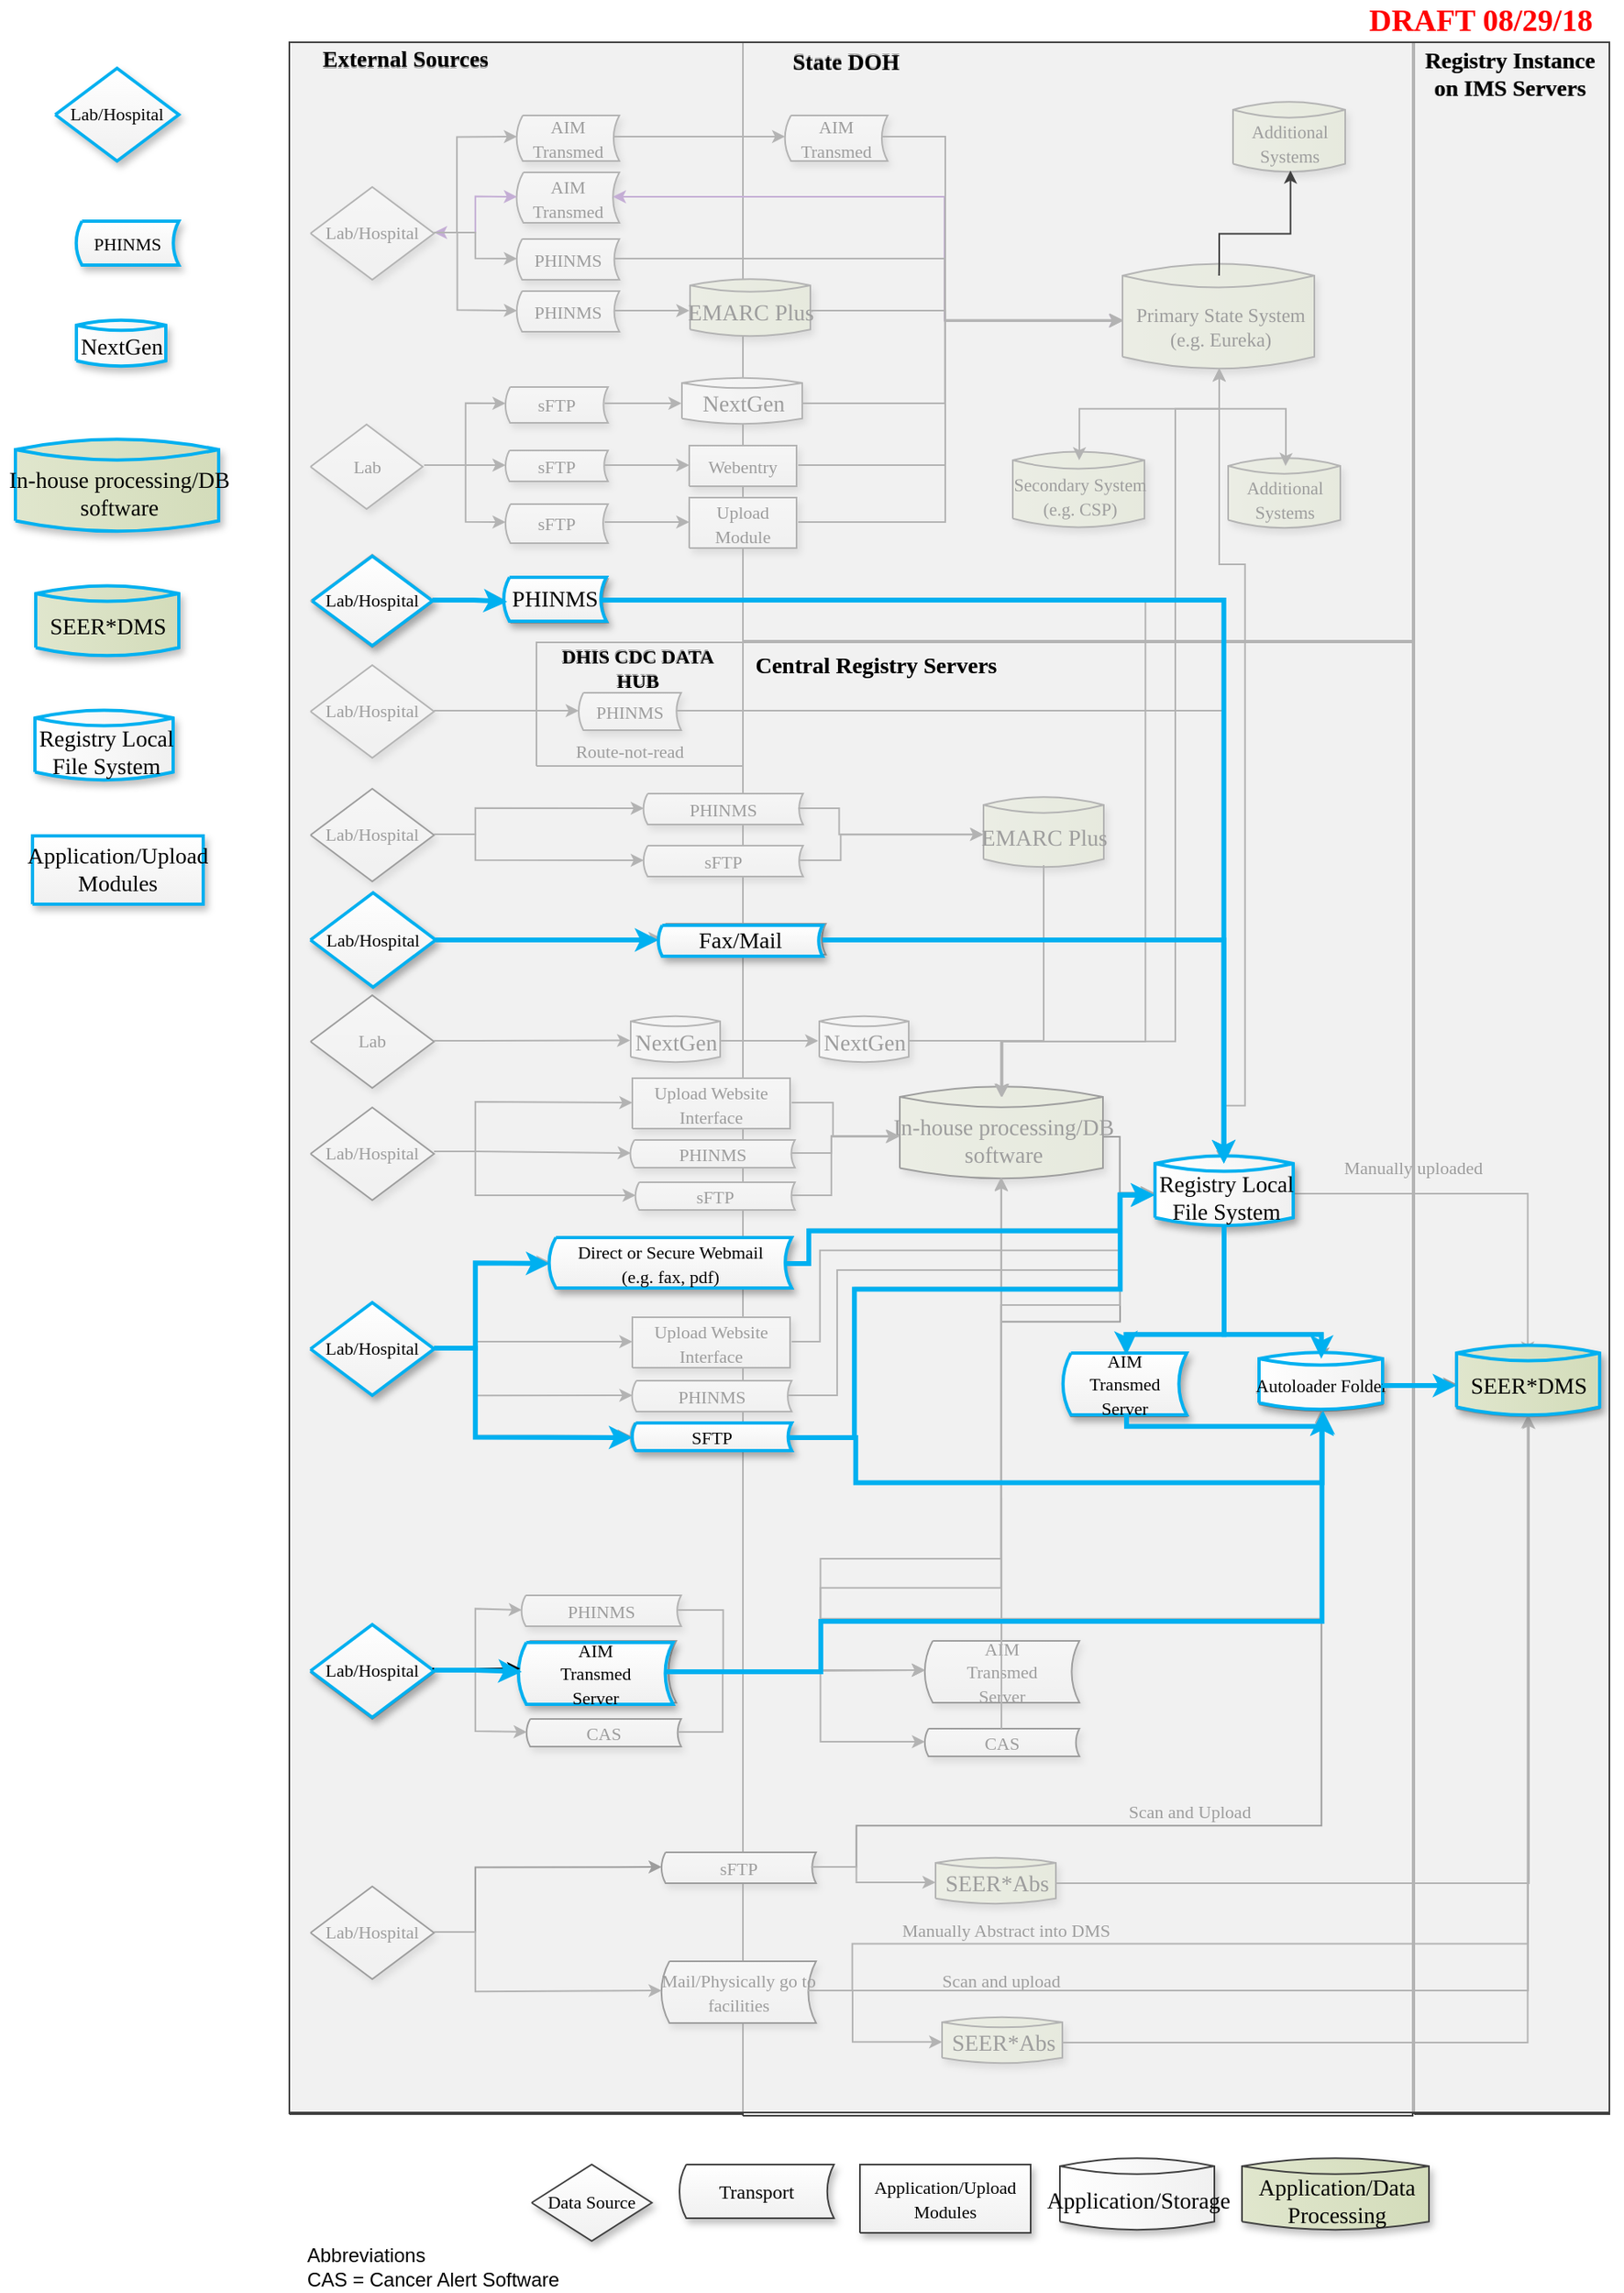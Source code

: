 <mxfile type="github" version="12.6.5"><diagram id="Page-1" name="Page-1"><mxGraphModel grid="1" dx="268" dy="575" gridSize="10" guides="1" tooltips="1" connect="1" arrows="1" fold="1" page="1" pageScale="1" pageWidth="850" pageHeight="1100" math="0" shadow="0"><root><mxCell id="0"/><mxCell id="1" value="Flowchart" parent="0"/><mxCell id="3" style="vsdxID=1;fillColor=none;gradientColor=none;gradientDirection=north;strokeColor=none;shadow=1;spacingTop=-1;spacingBottom=-1;spacingLeft=-1;spacingRight=-1;labelBackgroundColor=none;rounded=0;html=1;whiteSpace=wrap;" parent="1" vertex="1"><mxGeometry as="geometry" x="832" y="76" width="822" height="1278"/></mxCell><mxCell id="4" value="" style="verticalAlign=middle;align=center;vsdxID=2;fillColor=#f2f2f2;gradientColor=none;shape=stencil(nZBLDoAgDERP0z3SIyjew0SURgSD+Lu9kMZoXLhwN9O+tukAlrNpJg1SzDH4QW/URgNYgZTkjA4UkwJUgGXng+6DX1zLfmoymdXo17xh5zmRJ6Q42BWCfc2oJfdAr+Yv+AP9Cb7OJ3H/2JG1HNGz/84klThPVCc=);strokeColor=#404040;spacingTop=-1;spacingBottom=-1;spacingLeft=-1;spacingRight=-1;labelBackgroundColor=none;rounded=0;html=1;whiteSpace=wrap;" parent="3" vertex="1"><mxGeometry as="geometry" x="212" y="3" width="488" height="368"/></mxCell><mxCell id="5" style="vsdxID=3;rotation=270;fillColor=#d3dcba;gradientColor=#e0e6cd;gradientDirection=north;shape=stencil(1VPLEoIwDPyaHumkrcpw9vEfHSnQsVImVMG/t1hEYMCbB2+bzSaZbVIi9nUhK0U41A7tRTU6dQURB8K5LguF2nlExJGIfWZR5WhvZRriSnbKDl3tvevQhjrG6bYr4vAIBLyiU9AaXY61AOtSiWefwV66AaCMBzX2cg6M7ljgVjoOcRvJVtcRWiedtuV4HhiJuYr8vCgzMp+k6kapakSzL2bmxt+zF/2IhFERT/2wJKZ8amf5MX/ixoPPTjNtTDiJIb+68L9bIqzanln2YH72ngpfRhyf);strokeColor=#404040;shadow=1;spacingTop=-1;spacingBottom=-1;spacingLeft=-1;spacingRight=-1;labelBackgroundColor=none;rounded=0;html=1;whiteSpace=wrap;" parent="3" vertex="1"><mxGeometry as="geometry" x="474" y="240" width="41" height="81"/></mxCell><mxCell id="6" value="&lt;font style=&quot;font-size:11px;font-family:Calibri;color:#000000;direction:ltr;letter-spacing:0px;line-height:120%;opacity:1&quot;&gt;Secondary System&lt;br/&gt;(e.g. CSP)&lt;br/&gt;&lt;/font&gt;" style="text;vsdxID=3;rotation=359.95;fillColor=none;gradientColor=none;gradientDirection=north;strokeColor=none;shadow=1;spacingTop=-1;spacingBottom=-1;spacingLeft=-1;spacingRight=-1;labelBackgroundColor=none;rounded=0;html=1;whiteSpace=wrap;verticalAlign=middle;align=center;;html=1;" parent="5" vertex="1"><mxGeometry as="geometry" x="-34" y="34" width="111.44" height="16.86"/></mxCell><mxCell id="7" value="" style="verticalAlign=middle;align=center;vsdxID=4;fillColor=#f2f2f2;gradientColor=none;shape=stencil(nZBLDoAgDERP0z3SIyjew0SURgSD+Lu9kMZoXLhwN9O+tukAlrNpJg1SzDH4QW/URgNYgZTkjA4UkwJUgGXng+6DX1zLfmoymdXo17xh5zmRJ6Q42BWCfc2oJfdAr+Yv+AP9Cb7OJ3H/2JG1HNGz/84klThPVCc=);strokeColor=#404040;spacingTop=-1;spacingBottom=-1;spacingLeft=-1;spacingRight=-1;labelBackgroundColor=none;rounded=0;html=1;whiteSpace=wrap;" parent="3" vertex="1"><mxGeometry as="geometry" x="701" y="3" width="120" height="1274"/></mxCell><mxCell id="8" value="" style="verticalAlign=middle;align=center;vsdxID=5;fillColor=#f2f2f2;gradientColor=none;shape=stencil(nZBLDoAgDERP0z3SIyjew0SURgSD+Lu9kMZoXLhwN9O+tukAlrNpJg1SzDH4QW/URgNYgZTkjA4UkwJUgGXng+6DX1zLfmoymdXo17xh5zmRJ6Q42BWCfc2oJfdAr+Yv+AP9Cb7OJ3H/2JG1HNGz/84klThPVCc=);strokeColor=#404040;spacingTop=-1;spacingBottom=-1;spacingLeft=-1;spacingRight=-1;labelBackgroundColor=none;rounded=0;html=1;whiteSpace=wrap;" parent="3" vertex="1"><mxGeometry as="geometry" x="9" y="3" width="279" height="1274"/></mxCell><mxCell id="9" value="&lt;font style=&quot;font-size:11px;font-family:Calibri;color:#000000;direction:ltr;letter-spacing:0px;line-height:120%;opacity:1&quot;&gt;sFTP&lt;br/&gt;&lt;/font&gt;" style="verticalAlign=middle;align=center;vsdxID=6;fillColor=#f0f0f0;gradientColor=#ffffff;gradientDirection=north;shape=stencil(rVLLEoMgDPwajjIIWuvZ2v9gKipTKk6gVf++WMbW5623ZLPJZiGIZabmrUCUGAv6LjpZ2BqxC6JUNrUAaV2EWI5YVmoQFehnU/i85SNzjB76NU7ofV+Ek2RsomTwAPlkV89VsplxQ0KOqRxurgLTWIJj6skwTN0nTFOPHQz85n3Ae2kC0JZbqZu5HFEcKhE4uaBUvFqUTCdEu4F3vWx8T9q7dliKz/HaToRjtrBz8Jb/chPO93PB70tLqZS/iHl9fQIO8ufD8jc=);strokeColor=#404040;shadow=1;spacingTop=-1;spacingBottom=-1;spacingLeft=-1;spacingRight=-1;labelBackgroundColor=none;rounded=0;html=1;whiteSpace=wrap;" parent="3" vertex="1"><mxGeometry as="geometry" x="142" y="287" width="63" height="24"/></mxCell><mxCell id="10" value="" style="verticalAlign=middle;align=center;vsdxID=7;fillColor=#f2f2f2;gradientColor=none;shape=stencil(nZBLDoAgDERP0z3SIyjew0SURgSD+Lu9kMZoXLhwN9O+tukAlrNpJg1SzDH4QW/URgNYgZTkjA4UkwJUgGXng+6DX1zLfmoymdXo17xh5zmRJ6Q42BWCfc2oJfdAr+Yv+AP9Cb7OJ3H/2JG1HNGz/84klThPVCc=);strokeColor=#404040;spacingTop=-1;spacingBottom=-1;spacingLeft=-1;spacingRight=-1;labelBackgroundColor=none;rounded=0;html=1;whiteSpace=wrap;" parent="3" vertex="1"><mxGeometry as="geometry" x="288" y="372" width="412" height="906"/></mxCell><mxCell id="11" style="vsdxID=8;fillColor=#f0f0f0;gradientColor=#ffffff;gradientDirection=north;shape=stencil(UzV2Ls5ILEhVNTIoLinKz04tz0wpyVA1dlE1MsrMy0gtyiwBslSNXVWNndPyi1LTi/JL81Ig/IJEkEoQKze/DGRCBUSfAUiHkUElhGcK4bpBVOZk5iGpNEVVikeloQHZpsK0YlWLz1QgA+HFtMycHEgIIcujBwlQCBKcxq4A);strokeColor=#404040;shadow=1;spacingTop=-1;spacingBottom=-1;spacingLeft=-1;spacingRight=-1;labelBackgroundColor=none;rounded=0;html=1;whiteSpace=wrap;" parent="3" vertex="1"><mxGeometry as="geometry" x="22" y="238" width="69" height="52"/></mxCell><mxCell id="12" value="&lt;font style=&quot;font-size:11px;font-family:Calibri;color:#000000;direction:ltr;letter-spacing:0px;line-height:120%;opacity:1&quot;&gt;Lab&lt;br/&gt;&lt;/font&gt;" style="text;vsdxID=8;fillColor=none;gradientColor=none;gradientDirection=north;strokeColor=none;shadow=1;spacingTop=-1;spacingBottom=-1;spacingLeft=-1;spacingRight=-1;labelBackgroundColor=none;rounded=0;html=1;whiteSpace=wrap;verticalAlign=middle;align=center;;html=1;" parent="11" vertex="1"><mxGeometry as="geometry" x="5.82" y="6.16" width="58.21" height="39.29"/></mxCell><mxCell id="13" value="&lt;font style=&quot;font-size:11px;font-family:Calibri;color:#000000;direction:ltr;letter-spacing:0px;line-height:120%;opacity:1&quot;&gt;Upload Module&lt;br/&gt;&lt;/font&gt;" style="verticalAlign=middle;align=center;vsdxID=9;fillColor=#f0f0f0;gradientColor=#ffffff;gradientDirection=north;shape=stencil(nZBLDoAgDERP0z3SIyjew0SURgSD+Lu9kMZoXLhwN9O+tukAlrNpJg1SzDH4QW/URgNYgZTkjA4UkwJUgGXng+6DX1zLfmoymdXo17xh5zmRJ6Q42BWCfc2oJfdAr+Yv+AP9Cb7OJ3H/2JG1HNGz/84klThPVCc=);strokeColor=#404040;shadow=1;spacingTop=-1;spacingBottom=-1;spacingLeft=-1;spacingRight=-1;labelBackgroundColor=none;rounded=0;html=1;whiteSpace=wrap;" parent="3" vertex="1"><mxGeometry as="geometry" x="255" y="283" width="66" height="31"/></mxCell><mxCell id="14" value="" style="verticalAlign=middle;align=center;vsdxID=10;fillColor=#f2f2f2;gradientColor=none;shape=stencil(nZBLDoAgDERP0z3SIyjew0SURgSD+Lu9kMZoXLhwN9O+tukAlrNpJg1SzDH4QW/URgNYgZTkjA4UkwJUgGXng+6DX1zLfmoymdXo17xh5zmRJ6Q42BWCfc2oJfdAr+Yv+AP9Cb7OJ3H/2JG1HNGz/84klThPVCc=);strokeColor=#404040;spacingTop=-1;spacingBottom=-1;spacingLeft=-1;spacingRight=-1;labelBackgroundColor=none;rounded=0;html=1;whiteSpace=wrap;" parent="3" vertex="1"><mxGeometry as="geometry" x="161" y="372" width="127" height="76"/></mxCell><mxCell id="15" style="vsdxID=11;fillColor=#f0f0f0;gradientColor=#ffffff;gradientDirection=north;shape=stencil(UzV2Ls5ILEhVNTIoLinKz04tz0wpyVA1dlE1MsrMy0gtyiwBslSNXVWNndPyi1LTi/JL81Ig/IJEkEoQKze/DGRCBUSfAUiHkUElhGcK4bpBVOZk5iGpNEVVikeloQHZpsK0YlWLz1QgA+HFtMycHEgIIcujBwlQCBKcxq4A);strokeColor=#404040;shadow=1;spacingTop=-1;spacingBottom=-1;spacingLeft=-1;spacingRight=-1;labelBackgroundColor=none;rounded=0;html=1;whiteSpace=wrap;" parent="3" vertex="1"><mxGeometry as="geometry" x="22" y="386" width="76" height="57"/></mxCell><mxCell id="16" value="&lt;font style=&quot;font-size:11px;font-family:Calibri;color:#000000;direction:ltr;letter-spacing:0px;line-height:120%;opacity:1&quot;&gt;Lab/Hospital&lt;br/&gt;&lt;/font&gt;" style="text;vsdxID=11;fillColor=none;gradientColor=none;gradientDirection=north;strokeColor=none;shadow=1;spacingTop=-1;spacingBottom=-1;spacingLeft=-1;spacingRight=-1;labelBackgroundColor=none;rounded=0;html=1;whiteSpace=wrap;verticalAlign=middle;align=center;;html=1;" parent="15" vertex="1"><mxGeometry as="geometry" x="6.35" y="6.99" width="63.5" height="42.86"/></mxCell><mxCell id="17" style="vsdxID=12;rotation=270;fillColor=#d3dcba;gradientColor=#e0e6cd;gradientDirection=north;shape=stencil(1VPLEsIgDPwajmUosdqetf4Ho7RlxNIJqPXvpeKj7Yg3D942m00ySwKBtW1EJwln1qE5yIvau4bAhnCu2kaich4RKAmsK4OyRnNq9yHuxKAc0NGchw59qEs5zYYizq6BYPdoG7RatWMtY3GpwJ3P4EMKeUFXy6DGhzwtCsogcJGOr7hPRK9sgsYJp0w7nse0wFomfl5SaVFPUvYiZTei0y9m5safsyN+gGYw95PRfDH18/k1f2LHg/dSK6V1uIlXPrrxv9sii9qeWfZgfveeCn8Gyhs=);strokeColor=#404040;shadow=1;spacingTop=-1;spacingBottom=-1;spacingLeft=-1;spacingRight=-1;labelBackgroundColor=none;rounded=0;html=1;whiteSpace=wrap;" parent="3" vertex="1"><mxGeometry as="geometry" x="454" y="454" width="38" height="74"/></mxCell><mxCell id="18" value="&lt;font style=&quot;font-size:14px;font-family:Calibri;color:#000000;direction:ltr;letter-spacing:0px;line-height:120%;opacity:1&quot;&gt;EMARC Plus&lt;br/&gt;&lt;/font&gt;" style="text;vsdxID=12;rotation=359.95;fillColor=none;gradientColor=none;gradientDirection=north;strokeColor=none;shadow=1;spacingTop=-1;spacingBottom=-1;spacingLeft=-1;spacingRight=-1;labelBackgroundColor=none;rounded=0;html=1;whiteSpace=wrap;verticalAlign=middle;align=center;;html=1;" parent="17" vertex="1"><mxGeometry as="geometry" x="-32" y="31" width="102.87" height="15.36"/></mxCell><mxCell id="19" value="&lt;font style=&quot;font-size:11px;font-family:Calibri;color:#000000;direction:ltr;letter-spacing:0px;line-height:120%;opacity:1&quot;&gt;PHINMS&lt;br/&gt;&lt;/font&gt;" style="verticalAlign=middle;align=center;vsdxID=13;fillColor=#f0f0f0;gradientColor=#ffffff;gradientDirection=north;shape=stencil(rVJBEoMgDHwNRxiEGbVna//BVFSmFJxIq/6+UMZWrd56yyabLEuCeNG3opOI0d6BvclBVa5F/IwYU6aVoJyPEC8RL2oLsgH7MFXEnQjMEN3tM0wYYx8jLPQwOkVM3+gSqVqZBTWh9Jgq4OorMFNzkkUuTHNzSngacwfzPnjEYlQ9BuuEU9Ys1agW0Ejs1XCtRbMq9YOU3U9618rW9Sy9byYjlK/dnFKSZysz+//4LyvJ8nU++G6zVlrHY1jWt9v3qXg5vHwB);strokeColor=#404040;shadow=1;spacingTop=-1;spacingBottom=-1;spacingLeft=-1;spacingRight=-1;labelBackgroundColor=none;rounded=0;html=1;whiteSpace=wrap;" parent="3" vertex="1"><mxGeometry as="geometry" x="219" y="678" width="101" height="17"/></mxCell><mxCell id="20" style="vsdxID=14;rotation=270;fillColor=#f0f0f0;gradientColor=#ffffff;gradientDirection=north;shape=stencil(1VNBEoIwDHxNj3RCK46eUf/RkQIdK2XSKvh7i0UEBrx58LbZbJLZJiU8taWoJWFgHZqLbFTmSsIPhDFVlRKV84jwI+FpblAWaG5VFuJadMoOXc2969CGupjRpCti8AgEvKJT0GpVjbUA61KBZ5/BXpoAUNgFNfZyz1LggVvpOMRtJFplIzROOGWq8TzQAgsZ+XlRrkUxSdlGynpEx1/MzI2/Zy/62eyBxnzuB2iynfpZfs2f2PHgs9RcaR1uYsivbvzvtgirtmeWPZjfvafCn+HHJw==);strokeColor=#404040;shadow=1;spacingTop=-1;spacingBottom=-1;spacingLeft=-1;spacingRight=-1;labelBackgroundColor=none;rounded=0;html=1;whiteSpace=wrap;" parent="3" vertex="1"><mxGeometry as="geometry" x="350" y="590" width="25" height="55"/></mxCell><mxCell id="21" value="&lt;font style=&quot;font-size:14px;font-family:Calibri;color:#000000;direction:ltr;letter-spacing:0px;line-height:120%;opacity:1&quot;&gt;NextGen&lt;br/&gt;&lt;/font&gt;" style="text;vsdxID=14;rotation=359.95;fillColor=none;gradientColor=none;gradientDirection=north;strokeColor=none;shadow=1;spacingTop=-1;spacingBottom=-1;spacingLeft=-1;spacingRight=-1;labelBackgroundColor=none;rounded=0;html=1;whiteSpace=wrap;verticalAlign=middle;align=center;;html=1;" parent="20" vertex="1"><mxGeometry as="geometry" x="-21" y="23" width="67.51" height="11.44"/></mxCell><mxCell id="22" value="&lt;font style=&quot;font-size:11px;font-family:Calibri;color:#000000;direction:ltr;letter-spacing:0px;line-height:120%;opacity:1&quot;&gt;PHINMS&lt;br/&gt;&lt;/font&gt;" style="verticalAlign=middle;align=center;vsdxID=15;fillColor=#f0f0f0;gradientColor=#ffffff;gradientDirection=north;shape=stencil(rVLREoIgEPwaHmkQqund7D+YRGUicE5K/fsg1DDjrbe7vb3bWzjE8q7hrUCUdBbMTfSytA1iZ0Sp1I0AaV2EWIFYXhkQNZiHLkPecs/00d08/YQh9O13B+abKBkDQN7ZJXCV1BE3IyRN5XB1FZio7LTMhXHuPu4mKDFvyQfMB9lhMJZbaXSsRhSHWmCnhivF61Wp64VoN/BPKxvbs3bSTbZ1Q9d2Ek/5LzdZvJ8LPj9aSaXCQcT17wtwULgeVrwA);strokeColor=#404040;shadow=1;spacingTop=-1;spacingBottom=-1;spacingLeft=-1;spacingRight=-1;labelBackgroundColor=none;rounded=0;html=1;whiteSpace=wrap;" parent="3" vertex="1"><mxGeometry as="geometry" x="187" y="403" width="63" height="23"/></mxCell><mxCell id="23" style="vsdxID=17;rotation=270;fillColor=#d3dcba;gradientColor=#e0e6cd;gradientDirection=north;shape=stencil(1VPBEoIgEP0ajjIIaXY2+w8mUZkInJXS/j4MM3W0W4dub9++3Z3HLoilTcVrgShpLJiLaGVuK8SOiFKpKwHSOoRYhlhaGBAlmJvOfVzzXtmjq7n3HTpfF1Ic9UWUPDxBXtHJa5XUUy0h21IOZ5eBQRpFCY5ir4ZBTtkex4nnNjqOcRfwTjYBGMutNHo6jygOpQjcvKBQvJylmlaIekKHX8wsjb9nr/vZHVb8MJzEcz/rr/kTOw58llpIpfxNjPnNjf/dFsmm7YVlB5Z37yj/Z1j2BA==);strokeColor=#404040;shadow=1;spacingTop=-1;spacingBottom=-1;spacingLeft=-1;spacingRight=-1;labelBackgroundColor=none;rounded=0;html=1;whiteSpace=wrap;" parent="3" vertex="1"><mxGeometry as="geometry" x="277" y="131" width="31" height="74"/></mxCell><mxCell id="24" value="&lt;font style=&quot;font-size:14px;font-family:Calibri;color:#000000;direction:ltr;letter-spacing:0px;line-height:120%;opacity:1&quot;&gt;EMARC Plus&lt;br/&gt;&lt;/font&gt;" style="text;vsdxID=17;rotation=359.95;fillColor=none;gradientColor=none;gradientDirection=north;strokeColor=none;shadow=1;spacingTop=-1;spacingBottom=-1;spacingLeft=-1;spacingRight=-1;labelBackgroundColor=none;rounded=0;html=1;whiteSpace=wrap;verticalAlign=middle;align=center;;html=1;" parent="23" vertex="1"><mxGeometry as="geometry" x="-27" y="31" width="85.73" height="15.36"/></mxCell><mxCell id="25" value="&lt;font style=&quot;font-size:11px;font-family:Calibri;color:#000000;direction:ltr;letter-spacing:0px;line-height:120%;opacity:1&quot;&gt;sFTP&lt;br/&gt;&lt;/font&gt;" style="verticalAlign=middle;align=center;vsdxID=20;fillColor=#f0f0f0;gradientColor=#ffffff;gradientDirection=north;shape=stencil(rVLLDoMgEPwajhCQxNqztf9BKiopBbPSqn9fLLHF160Jh93Z2R0GFvG8a0QrUUI7B/Yue1W6BvELShJlGgnK+QjxAvG8siBrsE9ThrwVE3OKHvY1TRhCX0J8x3ToGAD6ya6Bq5WJuIzSY6qAm6/ATM1IlgYyjHN3SjgL2MHAbz5gMagOg3XCKWtiOaoF1BJ7OVxpUS9KXS9lu4F3vWx8z9r7dk7kzNd2GKF8YefgLf/lhsX388HvSyulddiIuL5eAQ+F9eHFGw==);strokeColor=#404040;shadow=1;spacingTop=-1;spacingBottom=-1;spacingLeft=-1;spacingRight=-1;labelBackgroundColor=none;rounded=0;html=1;whiteSpace=wrap;" parent="3" vertex="1"><mxGeometry as="geometry" x="222" y="704" width="98" height="17"/></mxCell><mxCell id="26" value="&lt;font style=&quot;font-size:11px;font-family:Calibri;color:#000000;direction:ltr;letter-spacing:0px;line-height:120%;opacity:1&quot;&gt;PHINMS&lt;br/&gt;&lt;/font&gt;" style="verticalAlign=middle;align=center;vsdxID=22;fillColor=#f0f0f0;gradientColor=#ffffff;gradientDirection=north;shape=stencil(rVLLDsIgEPwajjQ8jAnnqv9BLG2JCM0Wbfv3gqRKbXvztjs7u8Owi3jZt7JTiJHeg7upQVe+RfyEGNO2VaB9iBA/I17WDlQD7mGrlHcyMmN0d884YUx9rDiI2MTIlADyzi6Ja7TNuJSQfaqEa6jAPJYWjCYyTHP3seAJ2pn3yUcsR91jcF567WyuRoyERuGghmsjm0WpH5TqVvCmlZXtWXvTDRWF4Es3IkALMzsf+S8vNH9dCL77rLUx6Rzy+u/+A5Ruh59f);strokeColor=#404040;shadow=1;spacingTop=-1;spacingBottom=-1;spacingLeft=-1;spacingRight=-1;labelBackgroundColor=none;rounded=0;html=1;whiteSpace=wrap;" parent="3" vertex="1"><mxGeometry as="geometry" x="227" y="465" width="98" height="19"/></mxCell><mxCell id="27" value="&lt;font style=&quot;font-size:11px;font-family:Calibri;color:#000000;direction:ltr;letter-spacing:0px;line-height:120%;opacity:1&quot;&gt;Route-not-read&lt;br/&gt;&lt;/font&gt;" style="verticalAlign=middle;align=center;vsdxID=24;fillColor=none;gradientColor=none;shape=stencil(nZBLDoAgDERP0z3SIyjew0SURgSD+Lu9kMZoXLhwN9O+tukAlrNpJg1SzDH4QW/URgNYgZTkjA4UkwJUgGXng+6DX1zLfmoymdXo17xh5zmRJ6Q42BWCfc2oJfdAr+Yv+AP9Cb7OJ3H/2JG1HNGz/84klThPVCc=);strokeColor=none;spacingTop=-1;spacingBottom=-1;spacingLeft=-1;spacingRight=-1;labelBackgroundColor=none;rounded=0;html=1;whiteSpace=wrap;" parent="3" vertex="1"><mxGeometry as="geometry" x="168" y="426" width="101" height="25"/></mxCell><mxCell id="28" style="vsdxID=26;fillColor=#f0f0f0;gradientColor=#ffffff;gradientDirection=north;shape=stencil(UzV2Ls5ILEhVNTIoLinKz04tz0wpyVA1dlE1MsrMy0gtyiwBslSNXVWNndPyi1LTi/JL81Ig/IJEkEoQKze/DGRCBUSfAUiHkUElhGcK4bpBVOZk5iGpNEVVikeloQHZpsK0YlWLz1QgA+HFtMycHEgIIcujBwlQCBKcxq4A);strokeColor=#000000;shadow=1;spacingTop=-1;spacingBottom=-1;spacingLeft=-1;spacingRight=-1;labelBackgroundColor=none;rounded=0;html=1;whiteSpace=wrap;" parent="3" vertex="1"><mxGeometry as="geometry" x="22" y="658" width="76" height="57"/></mxCell><mxCell id="29" value="&lt;font style=&quot;font-size:11px;font-family:Calibri;color:#000000;direction:ltr;letter-spacing:0px;line-height:120%;opacity:1&quot;&gt;Lab/Hospital&lt;br/&gt;&lt;/font&gt;" style="text;vsdxID=26;fillColor=none;gradientColor=none;gradientDirection=north;strokeColor=none;shadow=1;spacingTop=-1;spacingBottom=-1;spacingLeft=-1;spacingRight=-1;labelBackgroundColor=none;rounded=0;html=1;whiteSpace=wrap;verticalAlign=middle;align=center;;html=1;" parent="28" vertex="1"><mxGeometry as="geometry" x="6.35" y="6.99" width="63.5" height="42.86"/></mxCell><mxCell id="30" style="vsdxID=27;rotation=270;fillColor=#d3dcba;gradientColor=#e0e6cd;gradientDirection=north;shape=stencil(1VPLEoIwDPyaHumkLSh3H//R0QIdK2VCFfx7i0UFxnrz4G2z2SSzTUrEpq1kowiH1qE9qU4fXUXElnCu60qhdh4RsSNiU1hUJdpLfQxxIwflgM72OnToQx3jNBuKONwCAY9oH7RG11MtQFwq8eAzOEpXLKd5GtQ4ynkGFEYu0vEV94nsdZugddJpW0/ngZFYqsTPSwojy1mq7ZRqJjT7YmZp/Dk74ofRNV/4SdeUreZ+Pr/mT+x48F5qoY0JN/HKRzf+d1uEqO2FZQ+Wd++p8GfE7g4=);strokeColor=#000000;shadow=1;spacingTop=-1;spacingBottom=-1;spacingLeft=-1;spacingRight=-1;labelBackgroundColor=none;rounded=0;html=1;whiteSpace=wrap;" parent="3" vertex="1"><mxGeometry as="geometry" x="422" y="614" width="50" height="125"/></mxCell><mxCell id="31" value="&lt;font style=&quot;font-size:14px;font-family:Calibri;color:#000000;direction:ltr;letter-spacing:0px;line-height:120%;opacity:1&quot;&gt;In-house processing/DB software&lt;br/&gt;&lt;/font&gt;" style="text;vsdxID=27;rotation=359.95;fillColor=none;gradientColor=none;gradientDirection=north;strokeColor=none;shadow=1;spacingTop=-1;spacingBottom=-1;spacingLeft=-1;spacingRight=-1;labelBackgroundColor=none;rounded=0;html=1;whiteSpace=wrap;verticalAlign=middle;align=center;;html=1;" parent="30" vertex="1"><mxGeometry as="geometry" x="-42" y="52" width="137.16" height="25.89"/></mxCell><mxCell id="32" style="vsdxID=29;fillColor=#f0f0f0;gradientColor=#ffffff;gradientDirection=north;shape=stencil(UzV2Ls5ILEhVNTIoLinKz04tz0wpyVA1dlE1MsrMy0gtyiwBslSNXVWNndPyi1LTi/JL81Ig/IJEkEoQKze/DGRCBUSfAUiHkUElhGcK4bpBVOZk5iGpNEVVikeloQHZpsK0YlWLz1QgA+HFtMycHEgIIcujBwlQCBKcxq4A);strokeColor=#404040;shadow=1;spacingTop=-1;spacingBottom=-1;spacingLeft=-1;spacingRight=-1;labelBackgroundColor=none;rounded=0;html=1;whiteSpace=wrap;" parent="3" vertex="1"><mxGeometry as="geometry" x="22" y="92" width="76" height="57"/></mxCell><mxCell id="33" value="&lt;font style=&quot;font-size:11px;font-family:Calibri;color:#000000;direction:ltr;letter-spacing:0px;line-height:120%;opacity:1&quot;&gt;Lab/Hospital&lt;br/&gt;&lt;/font&gt;" style="text;vsdxID=29;fillColor=none;gradientColor=none;gradientDirection=north;strokeColor=none;shadow=1;spacingTop=-1;spacingBottom=-1;spacingLeft=-1;spacingRight=-1;labelBackgroundColor=none;rounded=0;html=1;whiteSpace=wrap;verticalAlign=middle;align=center;;html=1;" parent="32" vertex="1"><mxGeometry as="geometry" x="6.35" y="6.99" width="63.5" height="42.86"/></mxCell><mxCell id="34" style="vsdxID=30;rotation=270;fillColor=#d3dcba;gradientColor=#e0e6cd;gradientDirection=north;shape=stencil(1VNBEoIwDHxNjzClURzOiP/oSIGOlTKhCv7eYhEBrTcP3jabTTLbpATStuKNIIy2BvVJdDI3FYE9YUzWlUBpLCKQEUgLjaJEfalzFzd8UA7orK9Dh97VRSzcDkWM3hxBH9HBaZWs51pK/VKOR5vBUboBCCF2ahzljCZhnDjO03GK+4D3sg1QG26krufzqOJYisDOCwrFy0Wq7YRoZnT0xcza+HO2x4+V7979QLT08/k1f2LHgtdSC6mUu4kp7934322Rem2vLFuwvntLuT8D2R0=);strokeColor=#404040;shadow=1;spacingTop=-1;spacingBottom=-1;spacingLeft=-1;spacingRight=-1;labelBackgroundColor=none;rounded=0;html=1;whiteSpace=wrap;" parent="3" vertex="1"><mxGeometry as="geometry" x="552" y="116" width="57" height="118"/></mxCell><mxCell id="35" value="&lt;font style=&quot;font-size:12px;font-family:Calibri;color:#000000;direction:ltr;letter-spacing:0px;line-height:120%;opacity:1&quot;&gt;Primary State System&lt;br/&gt;(e.g. Eureka)&lt;br/&gt;&lt;/font&gt;" style="text;vsdxID=30;rotation=359.95;fillColor=none;gradientColor=none;gradientDirection=north;strokeColor=none;shadow=1;spacingTop=-1;spacingBottom=-1;spacingLeft=-1;spacingRight=-1;labelBackgroundColor=none;rounded=0;html=1;whiteSpace=wrap;verticalAlign=middle;align=center;;html=1;" parent="34" vertex="1"><mxGeometry as="geometry" x="-47" y="50" width="154.31" height="24.32"/></mxCell><mxCell id="36" value="&lt;font style=&quot;font-size:11px;font-family:Calibri;color:#000000;direction:ltr;letter-spacing:0px;line-height:120%;opacity:1&quot;&gt;AIM &lt;br/&gt;Transmed&lt;br/&gt;&lt;/font&gt;" style="verticalAlign=middle;align=center;vsdxID=31;fillColor=#f0f0f0;gradientColor=#ffffff;gradientDirection=north;shape=stencil(rVJBEoIwDHxNjzClFfSO+o+OFOhYKZNWgd9bjGgRuHlLNptstg3hua1FKwmj1oG5yk4Vrib8SBhTTS1BOR8RfiI8Lw3ICsy9KTBvxcgco5t5jBN67Mtilo5NjA4I0Fd2Rq5WTcBNKN2mCrj4CrypKY+THZJhmLq91h6xjYGfvI9Er2wExgmnTBPKUS2gkpGXi0otqlnJdlK2C3jVy8L3pL1uh8aHhZ0kzuZ2Nt7yX26ScD8ffL+0VFrjRYT13xPwEJ4PPz0B);strokeColor=#404040;shadow=1;spacingTop=-1;spacingBottom=-1;spacingLeft=-1;spacingRight=-1;labelBackgroundColor=none;rounded=0;html=1;whiteSpace=wrap;" parent="3" vertex="1"><mxGeometry as="geometry" x="149" y="83" width="63" height="31"/></mxCell><mxCell id="37" value="&lt;font style=&quot;font-size:11px;font-family:Calibri;color:#000000;direction:ltr;letter-spacing:0px;line-height:120%;opacity:1&quot;&gt;PHINMS&lt;br/&gt;&lt;/font&gt;" style="verticalAlign=middle;align=center;vsdxID=32;fillColor=#f0f0f0;gradientColor=#ffffff;gradientDirection=north;shape=stencil(rVLLEoIwDPyaHtvpQ5zxjPofHSnQsVImrQJ/b7EiReHmLZtsst0mSOSulq1CnDoP9qo6XfgaiSPiXDe1Au1DhMQJiby0oCqw96aIuJUjc4xu9jFO6GNfNnZwOkREX+gciUY3CZFRuk2VcAkVeFN3nGQ8kmGYuveEH2JuY+AH91j22mGwXnptm1SOGgmVwkEOl0ZWi5LrlGp/0qteslXhdS+MTPTZiyBMLLys/eK/fLD0cSGYN1lqY+IhpPXvzYdUvBpxegI=);strokeColor=#404040;shadow=1;spacingTop=-1;spacingBottom=-1;spacingLeft=-1;spacingRight=-1;labelBackgroundColor=none;rounded=0;html=1;whiteSpace=wrap;" parent="3" vertex="1"><mxGeometry as="geometry" x="149" y="156" width="63" height="25"/></mxCell><mxCell id="38" style="vsdxID=35;fillColor=#f0f0f0;gradientColor=#ffffff;gradientDirection=north;shape=stencil(UzV2Ls5ILEhVNTIoLinKz04tz0wpyVA1dlE1MsrMy0gtyiwBslSNXVWNndPyi1LTi/JL81Ig/IJEkEoQKze/DGRCBUSfAUiHkUElhGcK4bpBVOZk5iGpNEVVikeloQHZpsK0YlWLz1QgA+HFtMycHEgIIcujBwlQCBKcxq4A);strokeColor=#404040;shadow=1;spacingTop=-1;spacingBottom=-1;spacingLeft=-1;spacingRight=-1;labelBackgroundColor=none;rounded=0;html=1;whiteSpace=wrap;" parent="3" vertex="1"><mxGeometry as="geometry" x="22" y="318" width="76" height="57"/></mxCell><mxCell id="39" value="&lt;font style=&quot;font-size:11px;font-family:Calibri;color:#000000;direction:ltr;letter-spacing:0px;line-height:120%;opacity:1&quot;&gt;Lab/Hospital&lt;br/&gt;&lt;/font&gt;" style="text;vsdxID=35;fillColor=none;gradientColor=none;gradientDirection=north;strokeColor=none;shadow=1;spacingTop=-1;spacingBottom=-1;spacingLeft=-1;spacingRight=-1;labelBackgroundColor=none;rounded=0;html=1;whiteSpace=wrap;verticalAlign=middle;align=center;;html=1;" parent="38" vertex="1"><mxGeometry as="geometry" x="6.35" y="6.99" width="63.5" height="42.86"/></mxCell><mxCell id="40" value="&lt;font style=&quot;font-size:11px;font-family:Calibri;color:#000000;direction:ltr;letter-spacing:0px;line-height:120%;opacity:1&quot;&gt;PHINMS&lt;br/&gt;&lt;/font&gt;" style="verticalAlign=middle;align=center;vsdxID=36;fillColor=#f0f0f0;gradientColor=#ffffff;gradientDirection=north;shape=stencil(rVJBEoMgDHwNRxkEdfRs7T+YisqUihNo1d8XS2216q23ZLPJZiGI5abhnUCUGAv6KnpZ2gaxE6JUto0AaV2EWIFYXmkQNeh7W/q84xNzim76MU0YfF+MWTY1UTJ6gLyys+cq2S64ISHHVA4XV4E3NYpxyjwZxrk7wTT12MHATz4EfJAmAG25lbpdyhHFoRaBkwsqxetVyfRCdBt418vG96y9byfCycYOw1G2snPwlv9yEy73c8H3SyuplL+IZf33BBzkz4cVTw==);strokeColor=#404040;shadow=1;spacingTop=-1;spacingBottom=-1;spacingLeft=-1;spacingRight=-1;labelBackgroundColor=none;rounded=0;html=1;whiteSpace=wrap;" parent="3" vertex="1"><mxGeometry as="geometry" x="142" y="333" width="63" height="27"/></mxCell><mxCell id="41" style="vsdxID=38;rotation=270;fillColor=#d3dcba;gradientColor=#e0e6cd;gradientDirection=north;shape=stencil(1VPLEoIwDPyaHumURpC7j//oSIGOlTKhCv69xSICY7158LbZbJLZJiWwayvRSMJZa9GcZadyWxHYE85VXUlU1iECBwK7wqAs0Vzr3MeNGJQDupjb0KH3dTGnyVDE2d0T7BkdvVareq5lLCwVeHIZHKUAKc3Aq3GUx1lCeeq5QMcp7iPRqzZCY4VVpp7PY1pgKSM3Lyq0KBeptpOymdHxFzNr46/ZAT8byrdrP0CzZOnn82v+xI4D76UWSmt/E1M+uPG/2yIL2l5ZdmB9947yfwYODw==);strokeColor=#404040;shadow=1;spacingTop=-1;spacingBottom=-1;spacingLeft=-1;spacingRight=-1;labelBackgroundColor=none;rounded=0;html=1;whiteSpace=wrap;" parent="3" vertex="1"><mxGeometry as="geometry" x="602" y="248" width="38" height="69"/></mxCell><mxCell id="42" value="&lt;font style=&quot;font-size:11px;font-family:Calibri;color:#000000;direction:ltr;letter-spacing:0px;line-height:120%;opacity:1&quot;&gt;Additional &lt;br/&gt;Systems&lt;br/&gt;&lt;/font&gt;" style="text;vsdxID=38;rotation=359.95;fillColor=none;gradientColor=none;gradientDirection=north;strokeColor=none;shadow=1;spacingTop=-1;spacingBottom=-1;spacingLeft=-1;spacingRight=-1;labelBackgroundColor=none;rounded=0;html=1;whiteSpace=wrap;verticalAlign=middle;align=center;;html=1;" parent="41" vertex="1"><mxGeometry as="geometry" x="-32" y="29" width="102.87" height="14.26"/></mxCell><mxCell id="43" value="&lt;font style=&quot;font-size:11px;font-family:Calibri;color:#000000;direction:ltr;letter-spacing:0px;line-height:120%;opacity:1&quot;&gt;sFTP&lt;br/&gt;&lt;/font&gt;" style="verticalAlign=middle;align=center;vsdxID=39;fillColor=#f0f0f0;gradientColor=#ffffff;gradientDirection=north;shape=stencil(rVLLEoIwDPyaHumURtE76n90pEDH2jKhCvy9xYryvHlLNptstg2BtC5FJQlntUN7k43KXEngRDhXppSonI8InAmkuUVZoH2YLOSV6Jl9dLfPfkIb+nYUjn0TZ10A2Du7BK5WZsSNGdumCrz6Cn6ocKA8DmTshu6EQoA25n3zNhKtqiO0TjhlzViNaYGFjLxalGtRTEp1I2W1gFetLGwP2utuErqHuRs/IpnY2XjKf7mJx/v54PejudI6HMS4Pr8AD4XrgfML);strokeColor=#404040;shadow=1;spacingTop=-1;spacingBottom=-1;spacingLeft=-1;spacingRight=-1;labelBackgroundColor=none;rounded=0;html=1;whiteSpace=wrap;" parent="3" vertex="1"><mxGeometry as="geometry" x="142" y="215" width="63" height="22"/></mxCell><mxCell id="44" style="vsdxID=43;rotation=270;fillColor=#f0f0f0;gradientColor=#ffffff;gradientDirection=north;shape=stencil(1VNBEoIwDHxNj3RCKwpnxX90pEDHSplQBX9vsYjAiDcP3jabTTLbpITvm1LUkjBoLJqzbFVmS8IPhDFVlRKVdYjwlPB9blAWaK5V5uNa9MoeXcyt79D5upDRqC9icPcEPKOj12pVTbUA61KBJ5fBQRpvExruvBoHOUsiGieeW+k4xl0gOtUEaKywylTTeaAFFjJw84Jci2KWalop6wkdfjGzNP6a/dlPFFHYLP2EFOK5n8+v+RM7DryXmiut/U2M+dWN/90WYdX2wrIDy7t3lP8zPH0A);strokeColor=#404040;shadow=1;spacingTop=-1;spacingBottom=-1;spacingLeft=-1;spacingRight=-1;labelBackgroundColor=none;rounded=0;html=1;whiteSpace=wrap;" parent="3" vertex="1"><mxGeometry as="geometry" x="275" y="188" width="25" height="74"/></mxCell><mxCell id="45" value="&lt;font style=&quot;font-size:14px;font-family:Calibri;color:#000000;direction:ltr;letter-spacing:0px;line-height:120%;opacity:1&quot;&gt;NextGen&lt;br/&gt;&lt;/font&gt;" style="text;vsdxID=43;rotation=359.95;fillColor=none;gradientColor=none;gradientDirection=north;strokeColor=none;shadow=1;spacingTop=-1;spacingBottom=-1;spacingLeft=-1;spacingRight=-1;labelBackgroundColor=none;rounded=0;html=1;whiteSpace=wrap;verticalAlign=middle;align=center;;html=1;" parent="44" vertex="1"><mxGeometry as="geometry" x="-21" y="30" width="68.58" height="15.36"/></mxCell><mxCell id="46" value="&lt;p style=&quot;align:center;margin-left:0;margin-right:0;margin-top:0px;margin-bottom:0px;text-indent:0;valign:middle;direction:ltr;&quot;&gt;&lt;font style=&quot;font-size:11px;font-family:Calibri;color:#000000;direction:ltr;letter-spacing:0px;line-height:110.0%;opacity:1&quot;&gt;AIM &lt;br/&gt;Transmed&lt;br/&gt;&lt;/font&gt;&lt;/p&gt;" style="verticalAlign=middle;align=center;vsdxID=44;fillColor=#f0f0f0;gradientColor=#ffffff;gradientDirection=north;shape=stencil(rVLLEoMgDPwajjII1nq39j+YisqUihNo1b8vFm193npLNptsFoJYaireCESJsaDvopW5rRC7IEplXQmQ1kWIZYilhQZRgn7Wuc8bPjCH6KFfw4TO951wzIYmSnoPkE929Vwl6xk3JOSYyuHmKjBSozNOxrnQT90xponHDgZ+8y7gnTQBaMut1PVcjigOpQicXFAoXi5KphWi2cC7Xja+J+19OzEm0doOxSxc2Dl4y3+5Cef7ueD3pYVUyl/EvL4+AQf582HZGw==);strokeColor=#404040;shadow=1;spacingTop=-1;spacingBottom=-1;spacingLeft=-1;spacingRight=-1;labelBackgroundColor=none;rounded=0;html=1;whiteSpace=wrap;" parent="3" vertex="1"><mxGeometry as="geometry" x="314" y="48" width="63" height="28"/></mxCell><mxCell id="47" value="&lt;p style=&quot;align:center;margin-left:0;margin-right:0;margin-top:0px;margin-bottom:0px;text-indent:0;valign:middle;direction:ltr;&quot;&gt;&lt;font style=&quot;font-size:11px;font-family:Calibri;color:#000000;direction:ltr;letter-spacing:0px;line-height:110.0%;opacity:1&quot;&gt;AIM &lt;br/&gt;Transmed&lt;br/&gt;&lt;/font&gt;&lt;/p&gt;" style="verticalAlign=middle;align=center;vsdxID=45;fillColor=#f0f0f0;gradientColor=#ffffff;gradientDirection=north;shape=stencil(rVLLEoMgDPwajjII1nq39j+YisqUihNo1b8vFm193npLNptsFoJYaireCESJsaDvopW5rRC7IEplXQmQ1kWIZYilhQZRgn7Wuc8bPjCH6KFfw4TO951wzIYmSnoPkE929Vwl6xk3JOSYyuHmKjBSozNOxrnQT90xponHDgZ+8y7gnTQBaMut1PVcjigOpQicXFAoXi5KphWi2cC7Xja+J+19OzEm0doOxSxc2Dl4y3+5Cef7ueD3pYVUyl/EvL4+AQf582HZGw==);strokeColor=#404040;shadow=1;spacingTop=-1;spacingBottom=-1;spacingLeft=-1;spacingRight=-1;labelBackgroundColor=none;rounded=0;html=1;whiteSpace=wrap;" parent="3" vertex="1"><mxGeometry as="geometry" x="149" y="48" width="63" height="28"/></mxCell><mxCell id="48" value="&lt;font style=&quot;font-size:11px;font-family:Calibri;color:#000000;direction:ltr;letter-spacing:0px;line-height:120%;opacity:1&quot;&gt;Webentry&lt;br/&gt;&lt;/font&gt;" style="verticalAlign=middle;align=center;vsdxID=49;fillColor=#f0f0f0;gradientColor=#ffffff;gradientDirection=north;shape=stencil(nZBLDoAgDERP0z3SIyjew0SURgSD+Lu9kMZoXLhwN9O+tukAlrNpJg1SzDH4QW/URgNYgZTkjA4UkwJUgGXng+6DX1zLfmoymdXo17xh5zmRJ6Q42BWCfc2oJfdAr+Yv+AP9Cb7OJ3H/2JG1HNGz/84klThPVCc=);strokeColor=#404040;shadow=1;spacingTop=-1;spacingBottom=-1;spacingLeft=-1;spacingRight=-1;labelBackgroundColor=none;rounded=0;html=1;whiteSpace=wrap;" parent="3" vertex="1"><mxGeometry as="geometry" x="255" y="251" width="66" height="25"/></mxCell><mxCell id="49" value="&lt;font style=&quot;font-size:11px;font-family:Calibri;color:#000000;direction:ltr;letter-spacing:0px;line-height:120%;opacity:1&quot;&gt;sFTP&lt;br/&gt;&lt;/font&gt;" style="verticalAlign=middle;align=center;vsdxID=50;fillColor=#f0f0f0;gradientColor=#ffffff;gradientDirection=north;shape=stencil(rVLREoIgEPwaHmUQxpierf6DSVQmAuek1L8PYizUfOvtbm/v9hYOsbJvRScRJb0De5ODqlyL2AlRqkwrQTkfIXZGrKwtyAbsw1Qx70Rghuhun2HCGPsY5kVoomSKAHlnl8jVyiTcnJB9qoCrr8A8NsfHyIVpbj5gRiO2M++Tj5kYVZ+BdcIpa1I1ogU0MvNqWa1Fsyj1g5TdBv5pZWN71t5zw9naToE5X9jZecp/ucnT/Xzw/dFaaR0PIq2vL8BD8XrY+QU=);strokeColor=#404040;shadow=1;spacingTop=-1;spacingBottom=-1;spacingLeft=-1;spacingRight=-1;labelBackgroundColor=none;rounded=0;html=1;whiteSpace=wrap;" parent="3" vertex="1"><mxGeometry as="geometry" x="142" y="254" width="63" height="19"/></mxCell><mxCell id="50" value="&lt;font style=&quot;font-size:11px;font-family:Calibri;color:#000000;direction:ltr;letter-spacing:0px;line-height:120%;opacity:1&quot;&gt;sFTP&lt;br/&gt;&lt;/font&gt;" style="verticalAlign=middle;align=center;vsdxID=59;fillColor=#f0f0f0;gradientColor=#ffffff;gradientDirection=north;shape=stencil(rVLREoIgEPwaHnEQGq1ns/9gEpWJxDko9e+DGAs133q729u7vYVDrDAt7wWixFjQNzHIyraInRGlsmsFSOsixErEilqDaEA/uirkPfdMH931008YQx9NDplvomQKAHlnl8BVsou4KSH7VA5XV4F5LEmOp0CGae7OEhagnXmffMR8lAaDttxK3cVqRHFoBHZquFa8WZTMIES/gX9a2dietffc0LUZmuT5ws3OS/7LTBqv54Lvh9ZSqXAPcX19AA4Kx8PKFw==);strokeColor=#404040;shadow=1;spacingTop=-1;spacingBottom=-1;spacingLeft=-1;spacingRight=-1;labelBackgroundColor=none;rounded=0;html=1;whiteSpace=wrap;" parent="3" vertex="1"><mxGeometry as="geometry" x="227" y="497" width="98" height="19"/></mxCell><mxCell id="51" value="&lt;font style=&quot;font-size:11px;font-family:Calibri;color:#000000;direction:ltr;letter-spacing:0px;line-height:120%;opacity:1&quot;&gt;Direct or Secure Webmail&lt;br/&gt;(e.g. fax, pdf)&lt;br/&gt;&lt;/font&gt;" style="verticalAlign=middle;align=center;vsdxID=65;fillColor=#f0f0f0;gradientColor=#ffffff;gradientDirection=north;shape=stencil(rVJbDoMgEDwNnxiEhB7A2nuQikpKway06u0Lpbb4+uvf7uzsDKOLWNG3opOIkt6BvclBVa5F7IwoVaaVoJyvECsRK2oLsgH7MFXsOxGYobrbZ1AY4x7NOA9LlEwRIO/uErlamYSbE3JMFXD1E5hlvW4eyTDN2zyjH68DwW8/YjGqHoN1wilrUjuiBTQSeztca9EsRv0gZbeBd7Nscs/e+3HyjLN1HI+dFnEOvuW/0uTp+3zx+6W10jpeRDpfn4CH4vmw8gU=);strokeColor=#404040;shadow=1;spacingTop=-1;spacingBottom=-1;spacingLeft=-1;spacingRight=-1;labelBackgroundColor=none;rounded=0;html=1;whiteSpace=wrap;" parent="3" vertex="1"><mxGeometry as="geometry" x="169" y="738" width="149" height="31"/></mxCell><mxCell id="52" value="&lt;font style=&quot;font-size:11px;font-family:Calibri;color:#000000;direction:ltr;letter-spacing:0px;line-height:120%;opacity:1&quot;&gt;AIM &lt;br/&gt;Transmed&lt;br/&gt;Server&lt;br/&gt;&lt;/font&gt;" style="verticalAlign=middle;align=center;vsdxID=67;fillColor=#f0f0f0;gradientColor=#ffffff;gradientDirection=north;shape=stencil(rVLLEoMgDPwajjAI6kzPtv0PpqIypeJEWvXvC0Vbn7feks0mm4UgnrWVaCRitLVg7rJTua0QPyPGVF1JUNZFiF8QzwoDsgTzrPOQN8IzffQwLz+hD30pYSffxOgQAPrJroGrVT3jRpQeUwXcXAVGasJJErgwTM1OasQO5n3zHotetRiMFVaZeq5GtYBSYqeGCy3KRantpGw28K6Vje1Je98NI0m6thOTeOHm4CX/ZSaar+eC34cWSutwD/P6+gAcFI6HX94=);strokeColor=#000000;shadow=1;spacingTop=-1;spacingBottom=-1;spacingLeft=-1;spacingRight=-1;labelBackgroundColor=none;rounded=0;html=1;whiteSpace=wrap;" parent="3" vertex="1"><mxGeometry as="geometry" x="485" y="810" width="76" height="38"/></mxCell><mxCell id="53" style="vsdxID=76;rotation=270;fillColor=#f0f0f0;gradientColor=#ffffff;gradientDirection=north;shape=stencil(1VNBEoIwDHxNj3RCK46eUf/RkQIdK2XSKvh7i0UEBrx58LbZbJLZJiU8taWoJWFgHZqLbFTmSsIPhDFVlRKV84jwI+FpblAWaG5VFuJadMoOXc2969CGupjRpCti8AgEvKJT0GpVjbUA61KBZ5/BXpoAUNgFNfZyz1LggVvpOMRtJFplIzROOGWq8TzQAgsZ+XlRrkUxSdlGynpEx1/MzI2/Zy/62eyBxnzuB2iynfpZfs2f2PHgs9RcaR1uYsivbvzvtgirtmeWPZjfvafCn+HHJw==);strokeColor=#404040;shadow=1;spacingTop=-1;spacingBottom=-1;spacingLeft=-1;spacingRight=-1;labelBackgroundColor=none;rounded=0;html=1;whiteSpace=wrap;" parent="3" vertex="1"><mxGeometry as="geometry" x="234" y="590" width="25" height="55"/></mxCell><mxCell id="54" value="&lt;font style=&quot;font-size:14px;font-family:Calibri;color:#000000;direction:ltr;letter-spacing:0px;line-height:120%;opacity:1&quot;&gt;NextGen&lt;br/&gt;&lt;/font&gt;" style="text;vsdxID=76;rotation=359.95;fillColor=none;gradientColor=none;gradientDirection=north;strokeColor=none;shadow=1;spacingTop=-1;spacingBottom=-1;spacingLeft=-1;spacingRight=-1;labelBackgroundColor=none;rounded=0;html=1;whiteSpace=wrap;verticalAlign=middle;align=center;;html=1;" parent="53" vertex="1"><mxGeometry as="geometry" x="-21" y="23" width="67.51" height="11.44"/></mxCell><mxCell id="55" value="&lt;font style=&quot;font-size:11px;font-family:Calibri;color:#000000;direction:ltr;letter-spacing:0px;line-height:120%;opacity:1&quot;&gt;Mail/Physically go to facilities&lt;br/&gt;&lt;/font&gt;" style="verticalAlign=middle;align=center;vsdxID=79;fillColor=#f0f0f0;gradientColor=#ffffff;gradientDirection=north;shape=stencil(rVLLEoMgDPwajjII2und2v9gKipTCk6gVf++WGrro9x6SzabbBaCWGFb3glEiXVgrqKXlWsROyFKpW4FSOcjxErEitqAaMDcdRXyjk/MKbqZxzRhCH05JmxqomQMAHll58BVUi+4KSFxKoeLr8CbmlF8DFwY5+YDpnnAIvM++ZDwQdoEjONOGr1UI4pDIxKvltSKN6uS7YXodvBPKzvbs3bMDcm3djKcrdxEXvJfZtLlej74fmgtlQr3sKxvD8BD4XhY+QQ=);strokeColor=#000000;shadow=1;spacingTop=-1;spacingBottom=-1;spacingLeft=-1;spacingRight=-1;labelBackgroundColor=none;rounded=0;html=1;whiteSpace=wrap;" parent="3" vertex="1"><mxGeometry as="geometry" x="238" y="1183" width="95" height="38"/></mxCell><mxCell id="56" value="&lt;font style=&quot;font-size:11px;font-family:Calibri;color:#000000;direction:ltr;letter-spacing:0px;line-height:120%;opacity:1&quot;&gt;Manually Abstract into DMS&lt;br/&gt;&lt;/font&gt;" style="verticalAlign=middle;align=center;vsdxID=82;fillColor=none;gradientColor=none;shape=stencil(nZBLDoAgDERP0z3SIyjew0SURgSD+Lu9kMZoXLhwN9O+tukAlrNpJg1SzDH4QW/URgNYgZTkjA4UkwJUgGXng+6DX1zLfmoymdXo17xh5zmRJ6Q42BWCfc2oJfdAr+Yv+AP9Cb7OJ3H/2JG1HNGz/84klThPVCc=);strokeColor=none;spacingTop=-1;spacingBottom=-1;spacingLeft=-1;spacingRight=-1;labelBackgroundColor=none;rounded=0;html=1;whiteSpace=wrap;" parent="3" vertex="1"><mxGeometry as="geometry" x="379" y="1158" width="142" height="12"/></mxCell><mxCell id="57" value="&lt;font style=&quot;font-size:11px;font-family:Calibri;color:#000000;direction:ltr;letter-spacing:0px;line-height:120%;opacity:1&quot;&gt;Scan and upload&lt;br/&gt;&lt;/font&gt;" style="verticalAlign=middle;align=center;vsdxID=83;fillColor=none;gradientColor=none;shape=stencil(nZBLDoAgDERP0z3SIyjew0SURgSD+Lu9kMZoXLhwN9O+tukAlrNpJg1SzDH4QW/URgNYgZTkjA4UkwJUgGXng+6DX1zLfmoymdXo17xh5zmRJ6Q42BWCfc2oJfdAr+Yv+AP9Cb7OJ3H/2JG1HNGz/84klThPVCc=);strokeColor=none;spacingTop=-1;spacingBottom=-1;spacingLeft=-1;spacingRight=-1;labelBackgroundColor=none;rounded=0;html=1;whiteSpace=wrap;" parent="3" vertex="1"><mxGeometry as="geometry" x="376" y="1189" width="142" height="12"/></mxCell><mxCell id="58" value="&lt;font style=&quot;font-size:11px;font-family:Calibri;color:#000000;direction:ltr;letter-spacing:0px;line-height:120%;opacity:1&quot;&gt;PHINMS&lt;br/&gt;&lt;/font&gt;" style="verticalAlign=middle;align=center;vsdxID=84;fillColor=#f0f0f0;gradientColor=#ffffff;gradientDirection=north;shape=stencil(rVLLDsIgEPwajjQ8jAnnqv9BLG2JCM0Wbfv3gqRKbXvztjs7u8Owi3jZt7JTiJHeg7upQVe+RfyEGNO2VaB9iBA/I17WDlQD7mGrlHcyMmN0d884YUx9rDiI2MTIlADyzi6Ja7TNuJSQfaqEa6jAPJYWjCYyTHP3seAJ2pn3yUcsR91jcF567WyuRoyERuGghmsjm0WpH5TqVvCmlZXtWXvTDRWF4Es3IkALMzsf+S8vNH9dCL77rLUx6Rzy+u/+A5Ruh59f);strokeColor=#404040;shadow=1;spacingTop=-1;spacingBottom=-1;spacingLeft=-1;spacingRight=-1;labelBackgroundColor=none;rounded=0;html=1;whiteSpace=wrap;" parent="3" vertex="1"><mxGeometry as="geometry" x="220" y="826" width="98" height="19"/></mxCell><mxCell id="59" style="vsdxID=85;fillColor=#f0f0f0;gradientColor=#ffffff;gradientDirection=north;shape=stencil(UzV2Ls5ILEhVNTIoLinKz04tz0wpyVA1dlE1MsrMy0gtyiwBslSNXVWNndPyi1LTi/JL81Ig/IJEkEoQKze/DGRCBUSfAUiHkUElhGcK4bpBVOZk5iGpNEVVikeloQHZpsK0YlWLz1QgA+HFtMycHEgIIcujBwlQCBKcxq4A);strokeColor=#000000;shadow=1;spacingTop=-1;spacingBottom=-1;spacingLeft=-1;spacingRight=-1;labelBackgroundColor=none;rounded=0;html=1;whiteSpace=wrap;" parent="3" vertex="1"><mxGeometry as="geometry" x="22" y="462" width="76" height="57"/></mxCell><mxCell id="60" value="&lt;font style=&quot;font-size:11px;font-family:Calibri;color:#000000;direction:ltr;letter-spacing:0px;line-height:120%;opacity:1&quot;&gt;Lab/Hospital&lt;br/&gt;&lt;/font&gt;" style="text;vsdxID=85;fillColor=none;gradientColor=none;gradientDirection=north;strokeColor=none;shadow=1;spacingTop=-1;spacingBottom=-1;spacingLeft=-1;spacingRight=-1;labelBackgroundColor=none;rounded=0;html=1;whiteSpace=wrap;verticalAlign=middle;align=center;;html=1;" parent="59" vertex="1"><mxGeometry as="geometry" x="6.35" y="6.99" width="63.5" height="42.86"/></mxCell><mxCell id="61" style="vsdxID=93;fillColor=#f0f0f0;gradientColor=#ffffff;gradientDirection=north;shape=stencil(UzV2Ls5ILEhVNTIoLinKz04tz0wpyVA1dlE1MsrMy0gtyiwBslSNXVWNndPyi1LTi/JL81Ig/IJEkEoQKze/DGRCBUSfAUiHkUElhGcK4bpBVOZk5iGpNEVVikeloQHZpsK0YlWLz1QgA+HFtMycHEgIIcujBwlQCBKcxq4A);strokeColor=#000000;shadow=1;spacingTop=-1;spacingBottom=-1;spacingLeft=-1;spacingRight=-1;labelBackgroundColor=none;rounded=0;html=1;whiteSpace=wrap;" parent="3" vertex="1"><mxGeometry as="geometry" x="22" y="589" width="76" height="57"/></mxCell><mxCell id="62" value="&lt;font style=&quot;font-size:11px;font-family:Calibri;color:#000000;direction:ltr;letter-spacing:0px;line-height:120%;opacity:1&quot;&gt;Lab&lt;br/&gt;&lt;/font&gt;" style="text;vsdxID=93;fillColor=none;gradientColor=none;gradientDirection=north;strokeColor=none;shadow=1;spacingTop=-1;spacingBottom=-1;spacingLeft=-1;spacingRight=-1;labelBackgroundColor=none;rounded=0;html=1;whiteSpace=wrap;verticalAlign=middle;align=center;;html=1;" parent="61" vertex="1"><mxGeometry as="geometry" x="6.35" y="6.99" width="63.5" height="42.86"/></mxCell><mxCell id="63" value="&lt;p style=&quot;align:center;margin-left:0;margin-right:0;margin-top:0px;margin-bottom:0px;text-indent:0;valign:middle;direction:ltr;&quot;&gt;&lt;font style=&quot;font-size:11px;font-family:Calibri;color:#000000;direction:ltr;letter-spacing:0px;line-height:90%;opacity:1&quot;&gt;Manually   uploaded&lt;br/&gt;&lt;/font&gt;&lt;/p&gt;" style="verticalAlign=middle;align=center;vsdxID=96;fillColor=none;gradientColor=none;shape=stencil(nZBLDoAgDERP0z3SIyjew0SURgSD+Lu9kMZoXLhwN9O+tukAlrNpJg1SzDH4QW/URgNYgZTkjA4UkwJUgGXng+6DX1zLfmoymdXo17xh5zmRJ6Q42BWCfc2oJfdAr+Yv+AP9Cb7OJ3H/2JG1HNGz/84klThPVCc=);strokeColor=none;spacingTop=-3;spacingBottom=-3;spacingLeft=-3;spacingRight=-3;labelBackgroundColor=none;rounded=0;html=1;whiteSpace=wrap;" parent="3" vertex="1"><mxGeometry as="geometry" x="647" y="689" width="107" height="12"/></mxCell><mxCell id="64" style="vsdxID=97;rotation=270;fillColor=#d3dcba;gradientColor=#e0e6cd;gradientDirection=north;shape=stencil(1VNBEoIwDHxNj3RCKwpnxX90pEDHSplQBX9vsYjAiDcP3jabTTLbpITvm1LUkjBoLJqzbFVmS8IPhDFVlRKVdYjwlPB9blAWaK5V5uNa9MoeXcyt79D5upDRqC9icPcEPKOj12pVTbUA61KBJ5fBQRpvExruvBoHOUsiGieeW+k4xl0gOtUEaKywylTTeaAFFjJw84Jci2KWalop6wkdfjGzNP6a/dlPFFHYLP2EFOK5n8+v+RM7DryXmiut/U2M+dWN/90WYdX2wrIDy7t3lP8zPH0A);strokeColor=#404040;shadow=1;spacingTop=-1;spacingBottom=-1;spacingLeft=-1;spacingRight=-1;labelBackgroundColor=none;rounded=0;html=1;whiteSpace=wrap;" parent="3" vertex="1"><mxGeometry as="geometry" x="435" y="1196" width="25" height="74"/></mxCell><mxCell id="65" value="&lt;font style=&quot;font-size:14px;font-family:Calibri;color:#000000;direction:ltr;letter-spacing:0px;line-height:120%;opacity:1&quot;&gt;SEER*Abs&lt;br/&gt;&lt;/font&gt;" style="text;vsdxID=97;rotation=359.95;fillColor=none;gradientColor=none;gradientDirection=north;strokeColor=none;shadow=1;spacingTop=-1;spacingBottom=-1;spacingLeft=-1;spacingRight=-1;labelBackgroundColor=none;rounded=0;html=1;whiteSpace=wrap;verticalAlign=middle;align=center;;html=1;" parent="64" vertex="1"><mxGeometry as="geometry" x="-21" y="30" width="68.58" height="15.36"/></mxCell><mxCell id="66" style="vsdxID=101;rotation=270;fillColor=#d3dcba;gradientColor=#e0e6cd;gradientDirection=north;shape=stencil(1VNBEoIwDHxNj3RCKwpnxX90pEDHSplQBX9vsYjAiDcP3jabTTLbpITvm1LUkjBoLJqzbFVmS8IPhDFVlRKVdYjwlPB9blAWaK5V5uNa9MoeXcyt79D5upDRqC9icPcEPKOj12pVTbUA61KBJ5fBQRpvExruvBoHOUsiGieeW+k4xl0gOtUEaKywylTTeaAFFjJw84Jci2KWalop6wkdfjGzNP6a/dlPFFHYLP2EFOK5n8+v+RM7DryXmiut/U2M+dWN/90WYdX2wrIDy7t3lP8zPH0A);strokeColor=#404040;shadow=1;spacingTop=-1;spacingBottom=-1;spacingLeft=-1;spacingRight=-1;labelBackgroundColor=none;rounded=0;html=1;whiteSpace=wrap;" parent="3" vertex="1"><mxGeometry as="geometry" x="431" y="1098" width="25" height="74"/></mxCell><mxCell id="67" value="&lt;font style=&quot;font-size:14px;font-family:Calibri;color:#000000;direction:ltr;letter-spacing:0px;line-height:120%;opacity:1&quot;&gt;SEER*Abs&lt;br/&gt;&lt;/font&gt;" style="text;vsdxID=101;rotation=359.95;fillColor=none;gradientColor=none;gradientDirection=north;strokeColor=none;shadow=1;spacingTop=-1;spacingBottom=-1;spacingLeft=-1;spacingRight=-1;labelBackgroundColor=none;rounded=0;html=1;whiteSpace=wrap;verticalAlign=middle;align=center;;html=1;" parent="66" vertex="1"><mxGeometry as="geometry" x="-21" y="30" width="68.58" height="15.36"/></mxCell><mxCell id="68" value="&lt;font style=&quot;font-size:11px;font-family:Calibri;color:#000000;direction:ltr;letter-spacing:0px;line-height:120%;opacity:1&quot;&gt;CAS&lt;br/&gt;&lt;/font&gt;" style="verticalAlign=middle;align=center;vsdxID=104;fillColor=#f0f0f0;gradientColor=#ffffff;gradientDirection=north;shape=stencil(rVLLEoMgDPwajjAIM1bP1v4HU1GZUnAirfr3xTJan7fekuwmm4UgnrW1aCRitHVgH7JThasRvyLGlKklKOcjxHPEs9KCrMC+TBHyRozMMXra9zihD32MsMvYxOgQCvSb3QJXK7PgRpSeUwXcPQITNSUsCWQYpu541joZOOc9Fr1qMVgnnLJmKUe1gEpiL4dLLaoV1HZSNrvyoZed70n72E5C4nRrhxPKVnZO3vJfbqLlfj74fWmptA4XscS3J+BL4Xx4/gE=);strokeColor=#000000;shadow=1;spacingTop=-1;spacingBottom=-1;spacingLeft=-1;spacingRight=-1;labelBackgroundColor=none;rounded=0;html=1;whiteSpace=wrap;" parent="3" vertex="1"><mxGeometry as="geometry" x="400" y="1040" width="95" height="17"/></mxCell><mxCell id="69" value="&lt;font style=&quot;font-size:11px;font-family:Calibri;color:#000000;direction:ltr;letter-spacing:0px;line-height:120%;opacity:1&quot;&gt;PHINMS&lt;br/&gt;&lt;/font&gt;" style="verticalAlign=middle;align=center;vsdxID=107;fillColor=#f0f0f0;gradientColor=#ffffff;gradientDirection=north;shape=stencil(rVLLDsIgEPwajjQ8jAnnqv9BLG2JCM0Wbfv3gqRKbXvztjs7u8Owi3jZt7JTiJHeg7upQVe+RfyEGNO2VaB9iBA/I17WDlQD7mGrlHcyMmN0d884YUx9rDiI2MTIlADyzi6Ja7TNuJSQfaqEa6jAPJYWjCYyTHP3seAJ2pn3yUcsR91jcF567WyuRoyERuGghmsjm0WpH5TqVvCmlZXtWXvTDRWF4Es3IkALMzsf+S8vNH9dCL77rLUx6Rzy+u/+A5Ruh59f);strokeColor=#404040;shadow=1;spacingTop=-1;spacingBottom=-1;spacingLeft=-1;spacingRight=-1;labelBackgroundColor=none;rounded=0;html=1;whiteSpace=wrap;" parent="3" vertex="1"><mxGeometry as="geometry" x="152" y="958" width="98" height="19"/></mxCell><mxCell id="70" value="&lt;font style=&quot;font-size:11px;font-family:Calibri;color:#000000;direction:ltr;letter-spacing:0px;line-height:120%;opacity:1&quot;&gt;CAS&lt;br/&gt;&lt;/font&gt;" style="verticalAlign=middle;align=center;vsdxID=109;fillColor=#f0f0f0;gradientColor=#ffffff;gradientDirection=north;shape=stencil(rVLLEoMgDPwajjAIM1bP1v4HU1GZUnAirfr3xTJan7fekuwmm4UgnrW1aCRitHVgH7JThasRvyLGlKklKOcjxHPEs9KCrMC+TBHyRozMMXra9zihD32MsMvYxOgQCvSb3QJXK7PgRpSeUwXcPQITNSUsCWQYpu541joZOOc9Fr1qMVgnnLJmKUe1gEpiL4dLLaoV1HZSNrvyoZed70n72E5C4nRrhxPKVnZO3vJfbqLlfj74fWmptA4XscS3J+BL4Xx4/gE=);strokeColor=#000000;shadow=1;spacingTop=-1;spacingBottom=-1;spacingLeft=-1;spacingRight=-1;labelBackgroundColor=none;rounded=0;html=1;whiteSpace=wrap;" parent="3" vertex="1"><mxGeometry as="geometry" x="155" y="1034" width="95" height="17"/></mxCell><mxCell id="71" value="&lt;font style=&quot;font-size:11px;font-family:Calibri;color:#000000;direction:ltr;letter-spacing:0px;line-height:120%;opacity:1&quot;&gt;PHINMS&lt;br/&gt;&lt;/font&gt;" style="verticalAlign=middle;align=center;vsdxID=111;fillColor=#f0f0f0;gradientColor=#ffffff;gradientDirection=north;shape=stencil(rVLLEoIwDPyaHtvpQ5zxjPofHSnQsVImrQJ/b7EiReHmLZtsst0mSOSulq1CnDoP9qo6XfgaiSPiXDe1Au1DhMQJiby0oCqw96aIuJUjc4xu9jFO6GNfNnZwOkREX+gciUY3CZFRuk2VcAkVeFN3nGQ8kmGYuveEH2JuY+AH91j22mGwXnptm1SOGgmVwkEOl0ZWi5LrlGp/0qteslXhdS+MTPTZiyBMLLys/eK/fLD0cSGYN1lqY+IhpPXvzYdUvBpxegI=);strokeColor=#404040;shadow=1;spacingTop=-1;spacingBottom=-1;spacingLeft=-1;spacingRight=-1;labelBackgroundColor=none;rounded=0;html=1;whiteSpace=wrap;" parent="3" vertex="1"><mxGeometry as="geometry" x="149" y="124" width="63" height="25"/></mxCell><mxCell id="72" style="vsdxID=122;fillColor=#f0f0f0;gradientColor=#ffffff;gradientDirection=north;shape=stencil(UzV2Ls5ILEhVNTIoLinKz04tz0wpyVA1dlE1MsrMy0gtyiwBslSNXVWNndPyi1LTi/JL81Ig/IJEkEoQKze/DGRCBUSfAUiHkUElhGcK4bpBVOZk5iGpNEVVikeloQHZpsK0YlWLz1QgA+HFtMycHEgIIcujBwlQCBKcxq4A);strokeColor=#000000;shadow=1;spacingTop=-1;spacingBottom=-1;spacingLeft=-1;spacingRight=-1;labelBackgroundColor=none;rounded=0;html=1;whiteSpace=wrap;" parent="3" vertex="1"><mxGeometry as="geometry" x="22" y="1137" width="76" height="57"/></mxCell><mxCell id="73" value="&lt;font style=&quot;font-size:11px;font-family:Calibri;color:#000000;direction:ltr;letter-spacing:0px;line-height:120%;opacity:1&quot;&gt;Lab/Hospital&lt;br/&gt;&lt;/font&gt;" style="text;vsdxID=122;fillColor=none;gradientColor=none;gradientDirection=north;strokeColor=none;shadow=1;spacingTop=-1;spacingBottom=-1;spacingLeft=-1;spacingRight=-1;labelBackgroundColor=none;rounded=0;html=1;whiteSpace=wrap;verticalAlign=middle;align=center;;html=1;" parent="72" vertex="1"><mxGeometry as="geometry" x="6.35" y="6.99" width="63.5" height="42.86"/></mxCell><mxCell id="74" style="vsdxID=123;rotation=270;fillColor=#d3dcba;gradientColor=#e0e6cd;gradientDirection=north;shape=stencil(1VPLEoIwDPyaHumEZtDx7OM/OlqgY6VMqIJ/b7GIgODNg7fNZpPMNinDbZXLUjEBlSN7VrU+uZzhjgmhi1yRdh4x3DPcppZURvZanEJcylbZoou9tR2aUBcLnrRFAu6BgGd0CFqji6EWYFkq6egz1EmTBPg6iKlTC1xxiAO30LCPm0g2uorIOum0LYbjwEjKVOTHRamR2ShV1UqVAzr+4mXq+zV73g5u+PrDT8wRx37mH/Mndjx47zTVxoST6POLC/+3JcKi64ljD6ZX76nwY3D/AA==);strokeColor=#404040;shadow=1;spacingTop=-1;spacingBottom=-1;spacingLeft=-1;spacingRight=-1;labelBackgroundColor=none;rounded=0;html=1;whiteSpace=wrap;" parent="3" vertex="1"><mxGeometry as="geometry" x="752" y="785" width="38" height="88"/></mxCell><mxCell id="75" value="&lt;font style=&quot;font-size:14px;font-family:Calibri;color:#000000;direction:ltr;letter-spacing:0px;line-height:120%;opacity:1&quot;&gt;SEER*DMS&lt;br/&gt;&lt;/font&gt;" style="text;vsdxID=123;rotation=359.95;fillColor=none;gradientColor=none;gradientDirection=north;strokeColor=none;shadow=1;spacingTop=-1;spacingBottom=-1;spacingLeft=-1;spacingRight=-1;labelBackgroundColor=none;rounded=0;html=1;whiteSpace=wrap;verticalAlign=middle;align=center;;html=1;" parent="74" vertex="1"><mxGeometry as="geometry" x="-32" y="37" width="102.87" height="18.3"/></mxCell><mxCell id="76" style="vsdxID=124;rotation=270;fillColor=#f0f0f0;gradientColor=#ffffff;gradientDirection=north;shape=stencil(1VPBEoIgEP0ajjoIWsPZ6j+YRGUicRZK+/sgzNTRbh26vX37dnceuyCam5q3AhFsLOiL6GRha0QPiBDZ1AKkdQjRI6J5qUFUoG9NEeKWe6VHV333HfpQl5A480UEPwKBX9EpaJVsplqMt6Uczi4DgzRjScyGxjDISZrGuyRwGx3HuI94L00E2nIrdTOdhxWHSkRuXlQqXs1SphOindDJFzNL4+/Z6372LKZk4Yc6js39rL/mT+w48FlqKZUKNzHmNzf+d1vEm7YXlh1Y3r2jwp+hxyc=);strokeColor=#000000;shadow=1;spacingTop=-1;spacingBottom=-1;spacingLeft=-1;spacingRight=-1;labelBackgroundColor=none;rounded=0;html=1;whiteSpace=wrap;" parent="3" vertex="1"><mxGeometry as="geometry" x="628" y="791" width="31" height="76"/></mxCell><mxCell id="77" value="&lt;font style=&quot;font-size:11px;font-family:Calibri;color:#000000;direction:ltr;letter-spacing:0px;line-height:120%;opacity:1&quot;&gt;Autoloader Folder&lt;br/&gt;&lt;/font&gt;" style="text;vsdxID=124;rotation=359.95;fillColor=none;gradientColor=none;gradientDirection=north;strokeColor=none;shadow=1;spacingTop=-1;spacingBottom=-1;spacingLeft=-1;spacingRight=-1;labelBackgroundColor=none;rounded=0;html=1;whiteSpace=wrap;verticalAlign=middle;align=center;;html=1;" parent="76" vertex="1"><mxGeometry as="geometry" x="-27" y="31" width="85.72" height="15.82"/></mxCell><mxCell id="78" style="vsdxID=126;rotation=270;fillColor=#f0f0f0;gradientColor=#ffffff;gradientDirection=north;shape=stencil(1VNBEoIwDHxNj3RCK4x3xH90pEDHSplQBX9vsYjAWG8evG02m2S2SQnPulq0kjDoLJqz7FVha8IPhDHV1BKVdYjwnPCsNCgrNNem8HErRuWILuY2dhh8XcxoMhYxuHsCntHRa7VqllqAsFTgyWVwkiaQUOBejZOcsZTGExfoOMdDJAbVRWissMo0y3mgBVYycvOiUotqlep6KdsFHX8xszX+mh3ws6MQb/0kNN2v/Xx+zZ/YceC91FJp7W9izgc3/ndbhKDtjWUHtnfvKP9neP4A);strokeColor=#404040;shadow=1;spacingTop=-1;spacingBottom=-1;spacingLeft=-1;spacingRight=-1;labelBackgroundColor=none;rounded=0;html=1;whiteSpace=wrap;" parent="3" vertex="1"><mxGeometry as="geometry" x="565" y="669" width="38" height="85"/></mxCell><mxCell id="79" value="&lt;font style=&quot;font-size:14px;font-family:Calibri;color:#000000;direction:ltr;letter-spacing:0px;line-height:120%;opacity:1&quot;&gt;Registry Local File System&lt;br/&gt;&lt;/font&gt;" style="text;vsdxID=126;rotation=359.95;fillColor=none;gradientColor=none;gradientDirection=north;strokeColor=none;shadow=1;spacingTop=-1;spacingBottom=-1;spacingLeft=-1;spacingRight=-1;labelBackgroundColor=none;rounded=0;html=1;whiteSpace=wrap;verticalAlign=middle;align=center;;html=1;" parent="78" vertex="1"><mxGeometry as="geometry" x="-31" y="36" width="102.87" height="17.52"/></mxCell><mxCell id="80" value="&lt;font style=&quot;font-size:11px;font-family:Calibri;color:#000000;direction:ltr;letter-spacing:0px;line-height:120%;opacity:1&quot;&gt;sFTP&lt;br/&gt;&lt;/font&gt;" style="verticalAlign=middle;align=center;vsdxID=127;fillColor=#f0f0f0;gradientColor=#ffffff;gradientDirection=north;shape=stencil(rVLLEoMgDPwajjIIUx9na/+DqahMqTiBVv37QhlbrXrrLdlsslkIYoVpeS8QJcaCvolBVrZF7IwolV0rQFoXIVYiVtQaRAP60VUh77ln+uiun37CGPoopqlvomQKAHlnl8BVsltwY0KOqRyurgIzNcc0D2SY5u4EszhgBwM/+RjxUZoItOVW6m4pRxSHRkROLqoVb1YlMwjRb+BdLxvfs/a+nRSfsrWdPMFZunJz8JT/MhMv13PB90drqVQ4iGX99wIcFK6HlS8=);strokeColor=#404040;shadow=1;spacingTop=-1;spacingBottom=-1;spacingLeft=-1;spacingRight=-1;labelBackgroundColor=none;rounded=0;html=1;whiteSpace=wrap;" parent="3" vertex="1"><mxGeometry as="geometry" x="219" y="852" width="98" height="17"/></mxCell><mxCell id="81" value="&lt;font style=&quot;font-size:11px;font-family:Calibri;color:#000000;direction:ltr;letter-spacing:0px;line-height:120%;opacity:1&quot;&gt;AIM &lt;br/&gt;Transmed&lt;br/&gt;Server&lt;br/&gt;&lt;/font&gt;" style="verticalAlign=middle;align=center;vsdxID=128;fillColor=#f0f0f0;gradientColor=#ffffff;gradientDirection=north;shape=stencil(rVLLEoMgDPwajjII2und2v9gKipTCk6gVf++WGrro9x6SzabbBaCWGFb3glEiXVgrqKXlWsROyFKpW4FSOcjxErEitqAaMDcdRXyjk/MKbqZxzRhCH05JmxqomQMAHll58BVUi+4KSFxKoeLr8CbmlF8DFwY5+YDpnnAIvM++ZDwQdoEjONOGr1UI4pDIxKvltSKN6uS7YXodvBPKzvbs3bMDcm3djKcrdxEXvJfZtLlej74fmgtlQr3sKxvD8BD4XhY+QQ=);strokeColor=#000000;shadow=1;spacingTop=-1;spacingBottom=-1;spacingLeft=-1;spacingRight=-1;labelBackgroundColor=none;rounded=0;html=1;whiteSpace=wrap;" parent="3" vertex="1"><mxGeometry as="geometry" x="400" y="986" width="95" height="38"/></mxCell><mxCell id="82" style="vsdxID=130;fillColor=#f0f0f0;gradientColor=#ffffff;gradientDirection=north;shape=stencil(UzV2Ls5ILEhVNTIoLinKz04tz0wpyVA1dlE1MsrMy0gtyiwBslSNXVWNndPyi1LTi/JL81Ig/IJEkEoQKze/DGRCBUSfAUiHkUElhGcK4bpBVOZk5iGpNEVVikeloQHZpsK0YlWLz1QgA+HFtMycHEgIIcujBwlQCBKcxq4A);strokeColor=#000000;shadow=1;spacingTop=-1;spacingBottom=-1;spacingLeft=-1;spacingRight=-1;labelBackgroundColor=none;rounded=0;html=1;whiteSpace=wrap;" parent="3" vertex="1"><mxGeometry as="geometry" x="22" y="778" width="76" height="57"/></mxCell><mxCell id="83" value="&lt;font style=&quot;font-size:11px;font-family:Calibri;color:#000000;direction:ltr;letter-spacing:0px;line-height:120%;opacity:1&quot;&gt;Lab/Hospital&lt;br/&gt;&lt;/font&gt;" style="text;vsdxID=130;fillColor=none;gradientColor=none;gradientDirection=north;strokeColor=none;shadow=1;spacingTop=-1;spacingBottom=-1;spacingLeft=-1;spacingRight=-1;labelBackgroundColor=none;rounded=0;html=1;whiteSpace=wrap;verticalAlign=middle;align=center;;html=1;" parent="82" vertex="1"><mxGeometry as="geometry" x="6.35" y="6.99" width="63.5" height="42.86"/></mxCell><mxCell id="84" value="&lt;font style=&quot;font-size:11px;font-family:Calibri;color:#000000;direction:ltr;letter-spacing:0px;line-height:120%;opacity:1&quot;&gt;sFTP&lt;br/&gt;&lt;/font&gt;" style="verticalAlign=middle;align=center;vsdxID=132;fillColor=#f0f0f0;gradientColor=#ffffff;gradientDirection=north;shape=stencil(rVJREoIgED0NnzgIVgcwuweTqEwEzkqptw9iKNLsq7/dt2/37YNFrBw63gtEyWDBXMQoa9shdkSUSt0JkNZFiFWIlY0B0YK56TrkPfdMH13N3U+YQh/NdtQ3UTIHgDyzU+AqqRNuTsg2lcPZVSCOzbMicGGOzfuMHgK2Me+VT5hPcsBgLLfS6FSNKA6twE4NN4q3H6VhFKJfwV+trGxH7S03hC3tFNHh75f8l5k8Xc8F7w9tpFLhHtL68gAcFI6HVQ8=);strokeColor=#000000;shadow=1;spacingTop=-1;spacingBottom=-1;spacingLeft=-1;spacingRight=-1;labelBackgroundColor=none;rounded=0;html=1;whiteSpace=wrap;" parent="3" vertex="1"><mxGeometry as="geometry" x="238" y="1116" width="95" height="19"/></mxCell><mxCell id="85" style="vsdxID=135;fillColor=#f0f0f0;gradientColor=#ffffff;gradientDirection=north;shape=stencil(UzV2Ls5ILEhVNTIoLinKz04tz0wpyVA1dlE1MsrMy0gtyiwBslSNXVWNndPyi1LTi/JL81Ig/IJEkEoQKze/DGRCBUSfAUiHkUElhGcK4bpBVOZk5iGpNEVVikeloQHZpsK0YlWLz1QgA+HFtMycHEgIIcujBwlQCBKcxq4A);strokeColor=#000000;shadow=1;spacingTop=-1;spacingBottom=-1;spacingLeft=-1;spacingRight=-1;labelBackgroundColor=none;rounded=0;html=1;whiteSpace=wrap;" parent="3" vertex="1"><mxGeometry as="geometry" x="22" y="977" width="76" height="57"/></mxCell><mxCell id="86" value="&lt;font style=&quot;font-size:11px;font-family:Calibri;color:#000000;direction:ltr;letter-spacing:0px;line-height:120%;opacity:1&quot;&gt;Lab/Hospital&lt;br/&gt;&lt;/font&gt;" style="text;vsdxID=135;fillColor=none;gradientColor=none;gradientDirection=north;strokeColor=none;shadow=1;spacingTop=-1;spacingBottom=-1;spacingLeft=-1;spacingRight=-1;labelBackgroundColor=none;rounded=0;html=1;whiteSpace=wrap;verticalAlign=middle;align=center;;html=1;" parent="85" vertex="1"><mxGeometry as="geometry" x="6.35" y="6.99" width="63.5" height="42.86"/></mxCell><mxCell id="87" value="&lt;font style=&quot;font-size:11px;font-family:Calibri;color:#000000;direction:ltr;letter-spacing:0px;line-height:120%;opacity:1&quot;&gt;AIM &lt;br/&gt;Transmed&lt;br/&gt;Server&lt;br/&gt;&lt;/font&gt;" style="verticalAlign=middle;align=center;vsdxID=137;fillColor=#f0f0f0;gradientColor=#ffffff;gradientDirection=north;shape=stencil(rVLLEoMgDPwajjII2und2v9gKipTCk6gVf++WGrro9x6SzabbBaCWGFb3glEiXVgrqKXlWsROyFKpW4FSOcjxErEitqAaMDcdRXyjk/MKbqZxzRhCH05JmxqomQMAHll58BVUi+4KSFxKoeLr8CbmlF8DFwY5+YDpnnAIvM++ZDwQdoEjONOGr1UI4pDIxKvltSKN6uS7YXodvBPKzvbs3bMDcm3djKcrdxEXvJfZtLlej74fmgtlQr3sKxvD8BD4XhY+QQ=);strokeColor=#000000;shadow=1;spacingTop=-1;spacingBottom=-1;spacingLeft=-1;spacingRight=-1;labelBackgroundColor=none;rounded=0;html=1;whiteSpace=wrap;" parent="3" vertex="1"><mxGeometry as="geometry" x="152" y="986" width="95" height="38"/></mxCell><mxCell id="88" value="&lt;font style=&quot;font-size:11px;font-family:Calibri;color:#000000;direction:ltr;letter-spacing:0px;line-height:120%;opacity:1&quot;&gt;Scan and Upload&lt;br/&gt;&lt;/font&gt;" style="verticalAlign=middle;align=center;vsdxID=141;fillColor=none;gradientColor=none;shape=stencil(nZBLDoAgDERP0z3SIyjew0SURgSD+Lu9kMZoXLhwN9O+tukAlrNpJg1SzDH4QW/URgNYgZTkjA4UkwJUgGXng+6DX1zLfmoymdXo17xh5zmRJ6Q42BWCfc2oJfdAr+Yv+AP9Cb7OJ3H/2JG1HNGz/84klThPVCc=);strokeColor=none;spacingTop=-1;spacingBottom=-1;spacingLeft=-1;spacingRight=-1;labelBackgroundColor=none;rounded=0;html=1;whiteSpace=wrap;" parent="3" vertex="1"><mxGeometry as="geometry" x="492" y="1085" width="142" height="12"/></mxCell><mxCell id="89" value="&lt;font style=&quot;font-size:14px;font-family:Calibri;color:#000000;direction:ltr;letter-spacing:0px;line-height:120%;opacity:1&quot;&gt;&lt;b&gt;State DOH&lt;br/&gt;&lt;/b&gt;&lt;/font&gt;" style="verticalAlign=middle;align=center;vsdxID=143;fillColor=none;gradientColor=none;shape=stencil(nZBLDoAgDERP0z3SIyjew0SURgSD+Lu9kMZoXLhwN9O+tukAlrNpJg1SzDH4QW/URgNYgZTkjA4UkwJUgGXng+6DX1zLfmoymdXo17xh5zmRJ6Q42BWCfc2oJfdAr+Yv+AP9Cb7OJ3H/2JG1HNGz/84klThPVCc=);strokeColor=none;spacingTop=-1;spacingBottom=-1;spacingLeft=-1;spacingRight=-1;labelBackgroundColor=none;rounded=0;html=1;whiteSpace=wrap;" parent="3" vertex="1"><mxGeometry as="geometry" x="288" y="7" width="127" height="15"/></mxCell><mxCell id="90" value="&lt;font style=&quot;font-size:14px;font-family:Calibri;color:#000000;direction:ltr;letter-spacing:0px;line-height:120%;opacity:1&quot;&gt;&lt;b&gt;External Sources&lt;br/&gt;&lt;/b&gt;&lt;/font&gt;" style="verticalAlign=middle;align=center;vsdxID=144;fillColor=none;gradientColor=none;shape=stencil(nZBLDoAgDERP0z3SIyjew0SURgSD+Lu9kMZoXLhwN9O+tukAlrNpJg1SzDH4QW/URgNYgZTkjA4UkwJUgGXng+6DX1zLfmoymdXo17xh5zmRJ6Q42BWCfc2oJfdAr+Yv+AP9Cb7OJ3H/2JG1HNGz/84klThPVCc=);strokeColor=none;spacingTop=-1;spacingBottom=-1;spacingLeft=-1;spacingRight=-1;labelBackgroundColor=none;rounded=0;html=1;whiteSpace=wrap;" parent="3" vertex="1"><mxGeometry as="geometry" y="7" width="161" height="15"/></mxCell><mxCell id="91" value="&lt;font style=&quot;font-size:14px;font-family:Calibri;color:#000000;direction:ltr;letter-spacing:0px;line-height:120%;opacity:1&quot;&gt;&lt;b&gt;Central Registry Servers&lt;br/&gt;&lt;/b&gt;&lt;/font&gt;" style="verticalAlign=middle;align=center;vsdxID=145;fillColor=none;gradientColor=none;shape=stencil(nZBLDoAgDERP0z3SIyjew0SURgSD+Lu9kMZoXLhwN9O+tukAlrNpJg1SzDH4QW/URgNYgZTkjA4UkwJUgGXng+6DX1zLfmoymdXo17xh5zmRJ6Q42BWCfc2oJfdAr+Yv+AP9Cb7OJ3H/2JG1HNGz/84klThPVCc=);strokeColor=none;spacingTop=-1;spacingBottom=-1;spacingLeft=-1;spacingRight=-1;labelBackgroundColor=none;rounded=0;html=1;whiteSpace=wrap;" parent="3" vertex="1"><mxGeometry as="geometry" x="294" y="379" width="152" height="15"/></mxCell><mxCell id="92" value="&lt;font style=&quot;font-size:14px;font-family:Calibri;color:#000000;direction:ltr;letter-spacing:0px;line-height:120%;opacity:1&quot;&gt;&lt;b&gt;Registry Instance on IMS Servers&lt;br/&gt;&lt;/b&gt;&lt;/font&gt;" style="verticalAlign=middle;align=center;vsdxID=146;fillColor=none;gradientColor=none;shape=stencil(nZBLDoAgDERP0z3SIyjew0SURgSD+Lu9kMZoXLhwN9O+tukAlrNpJg1SzDH4QW/URgNYgZTkjA4UkwJUgGXng+6DX1zLfmoymdXo17xh5zmRJ6Q42BWCfc2oJfdAr+Yv+AP9Cb7OJ3H/2JG1HNGz/84klThPVCc=);strokeColor=none;spacingTop=-1;spacingBottom=-1;spacingLeft=-1;spacingRight=-1;labelBackgroundColor=none;rounded=0;html=1;whiteSpace=wrap;" parent="3" vertex="1"><mxGeometry as="geometry" x="703" width="113" height="46"/></mxCell><mxCell id="93" value="&lt;font style=&quot;font-size:12px;font-family:Calibri;color:#000000;direction:ltr;letter-spacing:0px;line-height:120%;opacity:1&quot;&gt;&lt;b&gt;DHIS CDC DATA HUB&lt;br/&gt;&lt;/b&gt;&lt;/font&gt;" style="verticalAlign=middle;align=center;vsdxID=147;fillColor=none;gradientColor=none;shape=stencil(nZBLDoAgDERP0z3SIyjew0SURgSD+Lu9kMZoXLhwN9O+tukAlrNpJg1SzDH4QW/URgNYgZTkjA4UkwJUgGXng+6DX1zLfmoymdXo17xh5zmRJ6Q42BWCfc2oJfdAr+Yv+AP9Cb7OJ3H/2JG1HNGz/84klThPVCc=);strokeColor=none;spacingTop=-1;spacingBottom=-1;spacingLeft=-1;spacingRight=-1;labelBackgroundColor=none;rounded=0;html=1;whiteSpace=wrap;" parent="3" vertex="1"><mxGeometry as="geometry" x="163" y="377" width="120" height="19"/></mxCell><mxCell id="94" value="&lt;font style=&quot;font-size:11px;font-family:Calibri;color:#000000;direction:ltr;letter-spacing:0px;line-height:120%;opacity:1&quot;&gt;Direct/Mail&lt;br/&gt;&lt;/font&gt;" style="verticalAlign=middle;align=center;vsdxID=148;fillColor=#f0f0f0;gradientColor=#ffffff;gradientDirection=north;shape=stencil(rVLLFoIgEP0alngQMnNd9h+cROVE4hko9e+DyPKRu3Yzd+7MnQuD2NHUvBWIEmNBX0UnC1sjdkKUyqYWIK2LEMsRO5YaRAX63hQhb7ln+uimH35CH/poxHa+iZIhAOSVnQNXyWbCjQnZpnK4uAqM1CzK3nNhGLv3EUsCtjHwk/eY99Jg0JZbqZupHFEcKoGdHC4Vr2Yl0wnRruCfXla+R+0tOwe2tJNEaTqzs/GW/3ITT/dzwfdLS6lUuIhpfXkCDgrnw/In);strokeColor=#000000;shadow=1;spacingTop=-1;spacingBottom=-1;spacingLeft=-1;spacingRight=-1;labelBackgroundColor=none;rounded=0;html=1;whiteSpace=wrap;" parent="3" vertex="1"><mxGeometry as="geometry" x="238" y="545" width="101" height="19"/></mxCell><mxCell id="95" style="vsdxID=149;fillColor=#f0f0f0;gradientColor=#ffffff;gradientDirection=north;shape=stencil(UzV2Ls5ILEhVNTIoLinKz04tz0wpyVA1dlE1MsrMy0gtyiwBslSNXVWNndPyi1LTi/JL81Ig/IJEkEoQKze/DGRCBUSfAUiHkUElhGcK4bpBVOZk5iGpNEVVikeloQHZpsK0YlWLz1QgA+HFtMycHEgIIcujBwlQCBKcxq4A);strokeColor=#000000;shadow=1;spacingTop=-1;spacingBottom=-1;spacingLeft=-1;spacingRight=-1;labelBackgroundColor=none;rounded=0;html=1;whiteSpace=wrap;" parent="3" vertex="1"><mxGeometry as="geometry" x="22" y="526" width="76" height="57"/></mxCell><mxCell id="96" value="&lt;font style=&quot;font-size:11px;font-family:Calibri;color:#000000;direction:ltr;letter-spacing:0px;line-height:120%;opacity:1&quot;&gt;Lab/Hospital&lt;br/&gt;&lt;/font&gt;" style="text;vsdxID=149;fillColor=none;gradientColor=none;gradientDirection=north;strokeColor=none;shadow=1;spacingTop=-1;spacingBottom=-1;spacingLeft=-1;spacingRight=-1;labelBackgroundColor=none;rounded=0;html=1;whiteSpace=wrap;verticalAlign=middle;align=center;;html=1;" parent="95" vertex="1"><mxGeometry as="geometry" x="6.35" y="6.99" width="63.5" height="42.86"/></mxCell><mxCell id="97" value="&lt;font style=&quot;font-size:11px;font-family:Calibri;color:#000000;direction:ltr;letter-spacing:0px;line-height:120%;opacity:1&quot;&gt;Upload Website Interface&lt;br/&gt;&lt;/font&gt;" style="verticalAlign=middle;align=center;vsdxID=152;fillColor=#f0f0f0;gradientColor=#ffffff;gradientDirection=north;shape=stencil(nZBLDoAgDERP0z3SIyjew0SURgSD+Lu9kMZoXLhwN9O+tukAlrNpJg1SzDH4QW/URgNYgZTkjA4UkwJUgGXng+6DX1zLfmoymdXo17xh5zmRJ6Q42BWCfc2oJfdAr+Yv+AP9Cb7OJ3H/2JG1HNGz/84klThPVCc=);strokeColor=#404040;shadow=1;spacingTop=-1;spacingBottom=-1;spacingLeft=-1;spacingRight=-1;labelBackgroundColor=none;rounded=0;html=1;whiteSpace=wrap;" parent="3" vertex="1"><mxGeometry as="geometry" x="220" y="640" width="97" height="31"/></mxCell><mxCell id="98" value="&lt;font style=&quot;font-size:11px;font-family:Calibri;color:#000000;direction:ltr;letter-spacing:0px;line-height:120%;opacity:1&quot;&gt;Upload Website Interface&lt;br/&gt;&lt;/font&gt;" style="verticalAlign=middle;align=center;vsdxID=155;fillColor=#f0f0f0;gradientColor=#ffffff;gradientDirection=north;shape=stencil(nZBLDoAgDERP0z3SIyjew0SURgSD+Lu9kMZoXLhwN9O+tukAlrNpJg1SzDH4QW/URgNYgZTkjA4UkwJUgGXng+6DX1zLfmoymdXo17xh5zmRJ6Q42BWCfc2oJfdAr+Yv+AP9Cb7OJ3H/2JG1HNGz/84klThPVCc=);strokeColor=#404040;shadow=1;spacingTop=-1;spacingBottom=-1;spacingLeft=-1;spacingRight=-1;labelBackgroundColor=none;rounded=0;html=1;whiteSpace=wrap;" parent="3" vertex="1"><mxGeometry as="geometry" x="220" y="787" width="97" height="31"/></mxCell><mxCell id="164" style="vsdxID=157;edgeStyle=none;startArrow=none;endArrow=classic;startSize=5;endSize=5;strokeColor=#404040;spacingTop=0;spacingBottom=0;spacingLeft=0;spacingRight=0;verticalAlign=middle;html=1;labelBackgroundColor=#ffffff;rounded=0;exitX=1.01;exitY=0.484;exitDx=0;exitDy=0;exitPerimeter=0;" parent="3" source="98" target="78" edge="1"><mxGeometry as="geometry" relative="1"><mxPoint as="offset"/><Array as="points"><mxPoint x="335.37" y="802"/><mxPoint x="335.37" y="745.91"/><mxPoint x="442.58" y="745.91"/><mxPoint x="519.83" y="745.91"/><mxPoint x="519.83" y="710.72"/><mxPoint x="540.79" y="710.72"/></Array></mxGeometry></mxCell><mxCell id="165" style="vsdxID=156;edgeStyle=none;startArrow=none;endArrow=classic;startSize=5;endSize=5;strokeColor=#404040;spacingTop=0;spacingBottom=0;spacingLeft=0;spacingRight=0;verticalAlign=middle;html=1;labelBackgroundColor=#ffffff;rounded=0;exitX=1;exitY=0.491;exitDx=0;exitDy=0;exitPerimeter=0;entryX=0;entryY=0.484;entryDx=0;entryDy=0;entryPerimeter=0;" parent="3" source="82" target="98" edge="1"><mxGeometry as="geometry" relative="1"><mxPoint as="offset"/><Array as="points"><mxPoint x="123.4" y="806"/><mxPoint x="123.4" y="802.03"/></Array></mxGeometry></mxCell><mxCell id="166" style="vsdxID=154;edgeStyle=none;startArrow=none;endArrow=classic;startSize=5;endSize=5;strokeColor=#404040;spacingTop=0;spacingBottom=0;spacingLeft=0;spacingRight=0;verticalAlign=middle;html=1;labelBackgroundColor=#ffffff;rounded=0;exitX=1.01;exitY=0.484;exitDx=0;exitDy=0;exitPerimeter=0;" parent="3" source="97" target="30" edge="1"><mxGeometry as="geometry" relative="1"><mxPoint as="offset"/><Array as="points"><mxPoint x="343.4" y="655"/><mxPoint x="343.4" y="675.92"/><mxPoint x="383.94" y="675.92"/></Array></mxGeometry></mxCell><mxCell id="167" style="vsdxID=153;edgeStyle=none;startArrow=none;endArrow=classic;startSize=5;endSize=5;strokeColor=#404040;spacingTop=0;spacingBottom=0;spacingLeft=0;spacingRight=0;verticalAlign=middle;html=1;labelBackgroundColor=#ffffff;rounded=0;exitX=1;exitY=0.474;exitDx=0;exitDy=0;exitPerimeter=0;entryX=0;entryY=0.484;entryDx=0;entryDy=0;entryPerimeter=0;" parent="3" source="28" target="97" edge="1"><mxGeometry as="geometry" relative="1"><mxPoint as="offset"/><Array as="points"><mxPoint x="123.4" y="685"/><mxPoint x="123.4" y="654.54"/></Array></mxGeometry></mxCell><mxCell id="168" style="vsdxID=151;edgeStyle=none;startArrow=none;endArrow=classic;startSize=5;endSize=5;strokeColor=#404040;spacingTop=0;spacingBottom=0;spacingLeft=0;spacingRight=0;verticalAlign=middle;html=1;labelBackgroundColor=#ffffff;rounded=0;exitX=0.98;exitY=0.474;exitDx=0;exitDy=0;exitPerimeter=0;" parent="3" source="94" target="78" edge="1"><mxGeometry as="geometry" relative="1"><mxPoint as="offset"/><Array as="points"><mxPoint x="468.5" y="554"/><mxPoint x="532" y="554"/><mxPoint x="549.46" y="554"/><mxPoint x="583.86" y="554"/><mxPoint x="583.86" y="692.09"/></Array></mxGeometry></mxCell><mxCell id="169" style="vsdxID=150;edgeStyle=none;startArrow=none;endArrow=classic;startSize=5;endSize=5;strokeColor=#404040;spacingTop=0;spacingBottom=0;spacingLeft=0;spacingRight=0;verticalAlign=middle;html=1;labelBackgroundColor=#ffffff;rounded=0;exitX=1;exitY=0.491;exitDx=0;exitDy=0;exitPerimeter=0;entryX=0;entryY=0.474;entryDx=0;entryDy=0;entryPerimeter=0;" parent="3" source="95" target="94" edge="1"><mxGeometry as="geometry" relative="1"><mxPoint as="offset" x="-1"/><Array as="points"/></mxGeometry></mxCell><mxCell id="170" parent="3" vertex="1"><mxGeometry as="geometry" x="541" y="711"/></mxCell><mxCell id="171" style="vsdxID=142;edgeStyle=none;startArrow=none;endArrow=classic;startSize=5;endSize=5;strokeColor=#000000;spacingTop=0;spacingBottom=0;spacingLeft=0;spacingRight=0;verticalAlign=middle;html=1;labelBackgroundColor=#FFFFFF;rounded=0;exitX=0.98;exitY=0.471;exitDx=0;exitDy=0;exitPerimeter=0;" parent="3" source="80" target="170" edge="1"><mxGeometry as="geometry" relative="1"><mxPoint as="offset" x="-1"/><Array as="points"><mxPoint x="356.92" y="860"/><mxPoint x="356.92" y="768.92"/><mxPoint x="443.17" y="768.92"/><mxPoint x="520.43" y="768.92"/><mxPoint x="520.43" y="710.97"/></Array></mxGeometry></mxCell><mxCell id="172" style="vsdxID=140;edgeStyle=none;startArrow=none;endArrow=classic;startSize=5;endSize=5;strokeColor=#000000;spacingTop=0;spacingBottom=0;spacingLeft=0;spacingRight=0;verticalAlign=middle;html=1;labelBackgroundColor=#FFFFFF;rounded=0;exitX=0.968;exitY=0.474;exitDx=0;exitDy=0;exitPerimeter=0;" parent="3" source="84" target="76" edge="1"><mxGeometry as="geometry" relative="1"><mxPoint as="offset"/><Array as="points"><mxPoint x="357.8" y="1125"/><mxPoint x="357.8" y="1099.6"/><mxPoint x="643.87" y="1099.6"/><mxPoint x="643.87" y="843.99"/></Array></mxGeometry></mxCell><mxCell id="173" style="vsdxID=139;edgeStyle=none;startArrow=none;endArrow=classic;startSize=5;endSize=5;strokeColor=#000000;spacingTop=0;spacingBottom=0;spacingLeft=0;spacingRight=0;verticalAlign=middle;html=1;labelBackgroundColor=#FFFFFF;rounded=0;exitX=0.495;exitY=-0.026;exitDx=0;exitDy=0;exitPerimeter=0;" parent="3" source="81" target="78" edge="1"><mxGeometry as="geometry" relative="1"><mxPoint as="offset" y="-1"/><Array as="points"><mxPoint x="447" y="789.72"/><mxPoint x="520.03" y="789.72"/><mxPoint x="520.03" y="710.61"/><mxPoint x="540.98" y="710.61"/></Array></mxGeometry></mxCell><mxCell id="174" style="vsdxID=138;edgeStyle=none;startArrow=none;endArrow=classic;startSize=5;endSize=5;strokeColor=#000000;spacingTop=0;spacingBottom=0;spacingLeft=0;spacingRight=0;verticalAlign=middle;html=1;labelBackgroundColor=#FFFFFF;rounded=0;exitX=0.947;exitY=0.474;exitDx=0;exitDy=0;exitPerimeter=0;entryX=0;entryY=0.474;entryDx=0;entryDy=0;entryPerimeter=0;" parent="3" source="87" target="81" edge="1"><mxGeometry as="geometry" relative="1"><mxPoint as="offset" x="-1"/><Array as="points"/></mxGeometry></mxCell><mxCell id="175" style="vsdxID=136;edgeStyle=none;startArrow=none;endArrow=classic;startSize=5;endSize=5;strokeColor=#000000;spacingTop=0;spacingBottom=0;spacingLeft=0;spacingRight=0;verticalAlign=middle;html=1;labelBackgroundColor=#FFFFFF;rounded=0;exitX=1;exitY=0.474;exitDx=0;exitDy=0;exitPerimeter=0;entryX=0;entryY=0.474;entryDx=0;entryDy=0;entryPerimeter=0;" parent="3" source="85" target="87" edge="1"><mxGeometry as="geometry" relative="1"><mxPoint as="offset"/><Array as="points"><mxPoint x="123.4" y="1004"/><mxPoint x="123.4" y="1003.87"/></Array></mxGeometry></mxCell><mxCell id="176" style="vsdxID=134;edgeStyle=none;startArrow=none;endArrow=classic;startSize=5;endSize=5;strokeColor=#000000;spacingTop=0;spacingBottom=0;spacingLeft=0;spacingRight=0;verticalAlign=middle;html=1;labelBackgroundColor=#FFFFFF;rounded=0;exitX=1;exitY=0.491;exitDx=0;exitDy=0;exitPerimeter=0;entryX=0;entryY=0.474;entryDx=0;entryDy=0;entryPerimeter=0;" parent="3" source="72" target="84" edge="1"><mxGeometry as="geometry" relative="1"><mxPoint as="offset" x="-1"/><Array as="points"><mxPoint x="123.4" y="1165"/><mxPoint x="123.4" y="1125.31"/></Array></mxGeometry></mxCell><mxCell id="177" style="vsdxID=131;edgeStyle=none;startArrow=none;endArrow=classic;startSize=5;endSize=5;strokeColor=#000000;spacingTop=0;spacingBottom=0;spacingLeft=0;spacingRight=0;verticalAlign=middle;html=1;labelBackgroundColor=#FFFFFF;rounded=0;exitX=1;exitY=0.491;exitDx=0;exitDy=0;exitPerimeter=0;entryX=0;entryY=0.471;entryDx=0;entryDy=0;entryPerimeter=0;" parent="3" source="82" target="80" edge="1"><mxGeometry as="geometry" relative="1"><mxPoint as="offset"/><Array as="points"><mxPoint x="123.4" y="806"/><mxPoint x="123.4" y="859.78"/></Array></mxGeometry></mxCell><mxCell id="178" style="vsdxID=129;edgeStyle=none;startArrow=none;endArrow=classic;startSize=5;endSize=5;strokeColor=#000000;spacingTop=0;spacingBottom=0;spacingLeft=0;spacingRight=0;verticalAlign=middle;html=1;labelBackgroundColor=#FFFFFF;rounded=0;" parent="3" source="78" target="76" edge="1"><mxGeometry as="geometry" relative="1"><mxPoint as="offset" x="-1" y="-1"/><Array as="points"><mxPoint x="584" y="730"/><mxPoint x="584" y="796.68"/><mxPoint x="644.64" y="796.68"/><mxPoint x="644.64" y="808.58"/></Array></mxGeometry></mxCell><mxCell id="179" style="vsdxID=125;edgeStyle=none;startArrow=none;endArrow=classic;startSize=5;endSize=5;strokeColor=#000000;spacingTop=0;spacingBottom=0;spacingLeft=0;spacingRight=0;verticalAlign=middle;html=1;labelBackgroundColor=#FFFFFF;rounded=0;" parent="3" source="76" target="74" edge="1"><mxGeometry as="geometry" relative="1"><mxPoint as="offset" x="-1"/><Array as="points"><mxPoint x="683" y="828"/><mxPoint x="726.81" y="828"/></Array></mxGeometry></mxCell><mxCell id="180" style="vsdxID=121;edgeStyle=none;startArrow=none;endArrow=classic;startSize=5;endSize=5;strokeColor=#404040;spacingTop=0;spacingBottom=0;spacingLeft=0;spacingRight=0;verticalAlign=middle;html=1;labelBackgroundColor=#ffffff;rounded=0;exitX=0.5;exitY=1;exitDx=0;exitDy=0;exitPerimeter=0;" parent="3" source="52" target="76" edge="1"><mxGeometry as="geometry" relative="1"><mxPoint as="offset"/><Array as="points"><mxPoint x="523" y="854.09"/><mxPoint x="643.97" y="854.09"/><mxPoint x="643.97" y="844.56"/></Array></mxGeometry></mxCell><mxCell id="181" style="vsdxID=120;edgeStyle=none;startArrow=none;endArrow=classic;startSize=5;endSize=5;strokeColor=#404040;spacingTop=0;spacingBottom=0;spacingLeft=0;spacingRight=0;verticalAlign=middle;html=1;labelBackgroundColor=#ffffff;rounded=0;exitX=1;exitY=0.491;exitDx=0;exitDy=0;exitPerimeter=0;entryX=0;entryY=0.474;entryDx=0;entryDy=0;entryPerimeter=0;" parent="3" source="59" target="50" edge="1"><mxGeometry as="geometry" relative="1"><mxPoint as="offset"/><Array as="points"><mxPoint x="123.4" y="490"/><mxPoint x="123.4" y="505.88"/></Array></mxGeometry></mxCell><mxCell id="182" style="vsdxID=119;edgeStyle=none;startArrow=none;endArrow=classic;startSize=5;endSize=5;strokeColor=#404040;spacingTop=0;spacingBottom=0;spacingLeft=0;spacingRight=0;verticalAlign=middle;html=1;labelBackgroundColor=#ffffff;rounded=0;exitX=1;exitY=0.491;exitDx=0;exitDy=0;exitPerimeter=0;entryX=0;entryY=0.474;entryDx=0;entryDy=0;entryPerimeter=0;" parent="3" source="59" target="26" edge="1"><mxGeometry as="geometry" relative="1"><mxPoint as="offset"/><Array as="points"><mxPoint x="123.4" y="490"/><mxPoint x="123.4" y="473.83"/></Array></mxGeometry></mxCell><mxCell id="183" style="vsdxID=118;edgeStyle=none;startArrow=none;endArrow=classic;startSize=5;endSize=5;strokeColor=#404040;spacingTop=0;spacingBottom=0;spacingLeft=0;spacingRight=0;verticalAlign=middle;html=1;labelBackgroundColor=#ffffff;rounded=0;exitX=1;exitY=0.474;exitDx=0;exitDy=0;exitPerimeter=0;entryX=0;entryY=0.471;entryDx=0;entryDy=0;entryPerimeter=0;" parent="3" source="85" target="70" edge="1"><mxGeometry as="geometry" relative="1"><mxPoint as="offset"/><Array as="points"><mxPoint x="123.4" y="1004"/><mxPoint x="123.4" y="1041.51"/></Array></mxGeometry></mxCell><mxCell id="184" style="vsdxID=117;edgeStyle=none;startArrow=none;endArrow=classic;startSize=5;endSize=5;strokeColor=#404040;spacingTop=0;spacingBottom=0;spacingLeft=0;spacingRight=0;verticalAlign=middle;html=1;labelBackgroundColor=#ffffff;rounded=0;exitX=1;exitY=0.474;exitDx=0;exitDy=0;exitPerimeter=0;entryX=0;entryY=0.474;entryDx=0;entryDy=0;entryPerimeter=0;" parent="3" source="85" target="69" edge="1"><mxGeometry as="geometry" relative="1"><mxPoint as="offset"/><Array as="points"><mxPoint x="123.4" y="1004"/><mxPoint x="123.4" y="966.19"/></Array></mxGeometry></mxCell><mxCell id="185" style="vsdxID=116;edgeStyle=none;startArrow=none;endArrow=classic;startSize=5;endSize=5;strokeColor=#404040;spacingTop=0;spacingBottom=0;spacingLeft=0;spacingRight=0;verticalAlign=middle;html=1;labelBackgroundColor=#ffffff;rounded=0;exitX=0.947;exitY=0.474;exitDx=0;exitDy=0;exitPerimeter=0;" parent="3" source="87" target="76" edge="1"><mxGeometry as="geometry" relative="1"><mxPoint as="offset"/><Array as="points"><mxPoint x="335.7" y="1004"/><mxPoint x="335.7" y="972.38"/><mxPoint x="442.59" y="972.38"/><mxPoint x="643.99" y="972.38"/><mxPoint x="643.99" y="843.78"/></Array></mxGeometry></mxCell><mxCell id="186" style="vsdxID=115;edgeStyle=none;startArrow=classic;endArrow=classic;startSize=5;endSize=5;strokeColor=#7030a0;spacingTop=0;spacingBottom=0;spacingLeft=0;spacingRight=0;verticalAlign=middle;html=1;labelBackgroundColor=#FFFFFF;rounded=0;exitX=0.937;exitY=0.484;exitDx=0;exitDy=0;exitPerimeter=0;" parent="3" source="36" target="34" edge="1"><mxGeometry as="geometry" relative="1"><mxPoint as="offset" x="-1"/><Array as="points"><mxPoint x="411.99" y="98"/><mxPoint x="411.99" y="174.2"/><mxPoint x="521.21" y="174.2"/></Array></mxGeometry></mxCell><mxCell id="187" style="vsdxID=114;edgeStyle=none;startArrow=none;endArrow=classic;startSize=5;endSize=5;strokeColor=#404040;spacingTop=0;spacingBottom=0;spacingLeft=0;spacingRight=0;verticalAlign=middle;html=1;labelBackgroundColor=#ffffff;rounded=0;exitX=0.952;exitY=0.48;exitDx=0;exitDy=0;exitPerimeter=0;" parent="3" source="71" target="34" edge="1"><mxGeometry as="geometry" relative="1"><mxPoint as="offset"/><Array as="points"><mxPoint x="412.2" y="136"/><mxPoint x="412.2" y="174.1"/><mxPoint x="521.42" y="174.1"/></Array></mxGeometry></mxCell><mxCell id="188" style="vsdxID=113;edgeStyle=none;startArrow=classic;endArrow=classic;startSize=5;endSize=5;strokeColor=#7030a0;spacingTop=0;spacingBottom=0;spacingLeft=0;spacingRight=0;verticalAlign=middle;html=1;labelBackgroundColor=#FFFFFF;rounded=0;exitX=1;exitY=0.491;exitDx=0;exitDy=0;exitPerimeter=0;entryX=0;entryY=0.484;entryDx=0;entryDy=0;entryPerimeter=0;" parent="3" source="32" target="36" edge="1"><mxGeometry as="geometry" relative="1"><mxPoint as="offset"/><Array as="points"><mxPoint x="123.4" y="120"/><mxPoint x="123.4" y="97.78"/></Array></mxGeometry></mxCell><mxCell id="189" style="vsdxID=112;edgeStyle=none;startArrow=none;endArrow=classic;startSize=5;endSize=5;strokeColor=#404040;spacingTop=0;spacingBottom=0;spacingLeft=0;spacingRight=0;verticalAlign=middle;html=1;labelBackgroundColor=#ffffff;rounded=0;exitX=1;exitY=0.491;exitDx=0;exitDy=0;exitPerimeter=0;entryX=0;entryY=0.48;entryDx=0;entryDy=0;entryPerimeter=0;" parent="3" source="32" target="71" edge="1"><mxGeometry as="geometry" relative="1"><mxPoint as="offset"/><Array as="points"><mxPoint x="123.4" y="120"/><mxPoint x="123.4" y="135.88"/></Array></mxGeometry></mxCell><mxCell id="190" style="vsdxID=110;edgeStyle=none;startArrow=none;endArrow=classic;startSize=5;endSize=5;strokeColor=#404040;spacingTop=0;spacingBottom=0;spacingLeft=0;spacingRight=0;verticalAlign=middle;html=1;labelBackgroundColor=#ffffff;rounded=0;exitX=0.979;exitY=0.471;exitDx=0;exitDy=0;exitPerimeter=0;entryX=0;entryY=0.474;entryDx=0;entryDy=0;entryPerimeter=0;" parent="3" source="70" target="81" edge="1"><mxGeometry as="geometry" relative="1"><mxPoint as="offset" x="-1"/><Array as="points"><mxPoint x="275.56" y="1042"/><mxPoint x="275.56" y="1004.36"/></Array></mxGeometry></mxCell><mxCell id="191" style="vsdxID=108;edgeStyle=none;startArrow=none;endArrow=classic;startSize=5;endSize=5;strokeColor=#404040;spacingTop=0;spacingBottom=0;spacingLeft=0;spacingRight=0;verticalAlign=middle;html=1;labelBackgroundColor=#ffffff;rounded=0;exitX=0.98;exitY=0.474;exitDx=0;exitDy=0;exitPerimeter=0;entryX=0;entryY=0.474;entryDx=0;entryDy=0;entryPerimeter=0;" parent="3" source="69" target="81" edge="1"><mxGeometry as="geometry" relative="1"><mxPoint as="offset" x="-1"/><Array as="points"><mxPoint x="275.85" y="967"/><mxPoint x="275.85" y="1004.67"/></Array></mxGeometry></mxCell><mxCell id="192" style="vsdxID=106;edgeStyle=none;startArrow=none;endArrow=classic;startSize=5;endSize=5;strokeColor=#404040;spacingTop=0;spacingBottom=0;spacingLeft=0;spacingRight=0;verticalAlign=middle;html=1;labelBackgroundColor=#ffffff;rounded=0;exitX=0.947;exitY=0.474;exitDx=0;exitDy=0;exitPerimeter=0;" parent="3" source="87" target="78" edge="1"><mxGeometry as="geometry" relative="1"><mxPoint as="offset" y="-1"/><Array as="points"><mxPoint x="335.7" y="1004"/><mxPoint x="335.7" y="953.33"/><mxPoint x="446.82" y="953.33"/><mxPoint x="446.82" y="779.48"/><mxPoint x="519.85" y="779.48"/><mxPoint x="519.85" y="710.43"/><mxPoint x="540.8" y="710.43"/></Array></mxGeometry></mxCell><mxCell id="193" style="vsdxID=105;edgeStyle=none;startArrow=none;endArrow=classic;startSize=5;endSize=5;strokeColor=#404040;spacingTop=0;spacingBottom=0;spacingLeft=0;spacingRight=0;verticalAlign=middle;html=1;labelBackgroundColor=#ffffff;rounded=0;exitX=0.947;exitY=0.474;exitDx=0;exitDy=0;exitPerimeter=0;entryX=0;entryY=0.471;entryDx=0;entryDy=0;entryPerimeter=0;" parent="3" source="87" target="68" edge="1"><mxGeometry as="geometry" relative="1"><mxPoint as="offset" y="-1"/><Array as="points"><mxPoint x="335.7" y="1004"/><mxPoint x="335.7" y="1047.99"/></Array></mxGeometry></mxCell><mxCell id="194" style="vsdxID=103;edgeStyle=none;startArrow=none;endArrow=classic;startSize=5;endSize=5;strokeColor=#404040;spacingTop=0;spacingBottom=0;spacingLeft=0;spacingRight=0;verticalAlign=middle;html=1;labelBackgroundColor=#ffffff;rounded=0;" parent="3" source="66" target="74" edge="1"><mxGeometry as="geometry" relative="1"><mxPoint as="offset" x="-1"/><Array as="points"><mxPoint x="481" y="1135"/><mxPoint x="771.51" y="1135"/><mxPoint x="771.51" y="847.64"/></Array></mxGeometry></mxCell><mxCell id="195" style="vsdxID=102;edgeStyle=none;startArrow=none;endArrow=classic;startSize=5;endSize=5;strokeColor=#404040;spacingTop=0;spacingBottom=0;spacingLeft=0;spacingRight=0;verticalAlign=middle;html=1;labelBackgroundColor=#ffffff;rounded=0;exitX=0.968;exitY=0.474;exitDx=0;exitDy=0;exitPerimeter=0;" parent="3" source="84" target="66" edge="1"><mxGeometry as="geometry" relative="1"><mxPoint as="offset"/><Array as="points"><mxPoint x="357.8" y="1125"/><mxPoint x="357.8" y="1134.53"/><mxPoint x="405.42" y="1134.53"/></Array></mxGeometry></mxCell><mxCell id="196" style="vsdxID=100;edgeStyle=none;startArrow=none;endArrow=classic;startSize=5;endSize=5;strokeColor=#404040;spacingTop=0;spacingBottom=0;spacingLeft=0;spacingRight=0;verticalAlign=middle;html=1;labelBackgroundColor=#ffffff;rounded=0;exitX=0.947;exitY=0.474;exitDx=0;exitDy=0;exitPerimeter=0;" parent="3" source="55" target="74" edge="1"><mxGeometry as="geometry" relative="1"><mxPoint as="offset" x="-1"/><Array as="points"><mxPoint x="355.29" y="1201"/><mxPoint x="355.29" y="1172.29"/><mxPoint x="770.95" y="1172.29"/><mxPoint x="770.95" y="846.84"/></Array></mxGeometry></mxCell><mxCell id="197" style="vsdxID=99;edgeStyle=none;startArrow=none;endArrow=classic;startSize=5;endSize=5;strokeColor=#404040;spacingTop=0;spacingBottom=0;spacingLeft=0;spacingRight=0;verticalAlign=middle;html=1;labelBackgroundColor=#ffffff;rounded=0;" parent="3" source="64" target="74" edge="1"><mxGeometry as="geometry" relative="1"><mxPoint as="offset"/><Array as="points"><mxPoint x="485" y="1233"/><mxPoint x="770.75" y="1233"/><mxPoint x="770.75" y="847.22"/></Array></mxGeometry></mxCell><mxCell id="198" style="vsdxID=98;edgeStyle=none;startArrow=none;endArrow=classic;startSize=5;endSize=5;strokeColor=#404040;spacingTop=0;spacingBottom=0;spacingLeft=0;spacingRight=0;verticalAlign=middle;html=1;labelBackgroundColor=#ffffff;rounded=0;exitX=0.947;exitY=0.474;exitDx=0;exitDy=0;exitPerimeter=0;" parent="3" source="55" target="64" edge="1"><mxGeometry as="geometry" relative="1"><mxPoint as="offset"/><Array as="points"><mxPoint x="355.47" y="1201"/><mxPoint x="355.47" y="1232.62"/><mxPoint x="410.58" y="1232.62"/></Array></mxGeometry></mxCell><mxCell id="199" style="vsdxID=95;edgeStyle=none;startArrow=none;endArrow=classic;startSize=5;endSize=5;strokeColor=#404040;spacingTop=0;spacingBottom=0;spacingLeft=0;spacingRight=0;verticalAlign=middle;html=1;labelBackgroundColor=#ffffff;rounded=0;" parent="3" source="78" target="74" edge="1"><mxGeometry as="geometry" relative="1"><mxPoint as="offset"/><Array as="points"><mxPoint x="626" y="711"/><mxPoint x="770.78" y="711"/><mxPoint x="770.78" y="804.66"/></Array></mxGeometry></mxCell><mxCell id="200" style="vsdxID=94;edgeStyle=none;startArrow=none;endArrow=classic;startSize=5;endSize=5;strokeColor=#404040;spacingTop=0;spacingBottom=0;spacingLeft=0;spacingRight=0;verticalAlign=middle;html=1;labelBackgroundColor=#ffffff;rounded=0;exitX=1;exitY=0.491;exitDx=0;exitDy=0;exitPerimeter=0;" parent="3" source="61" target="53" edge="1"><mxGeometry as="geometry" relative="1"><mxPoint as="offset"/><Array as="points"><mxPoint x="123.4" y="617"/><mxPoint x="123.4" y="616.8"/><mxPoint x="218.65" y="616.8"/></Array></mxGeometry></mxCell><mxCell id="201" style="vsdxID=92;edgeStyle=none;startArrow=none;endArrow=classic;startSize=5;endSize=5;strokeColor=#404040;spacingTop=0;spacingBottom=0;spacingLeft=0;spacingRight=0;verticalAlign=middle;html=1;labelBackgroundColor=#ffffff;rounded=0;exitX=1;exitY=0.491;exitDx=0;exitDy=0;exitPerimeter=0;entryX=0;entryY=0.474;entryDx=0;entryDy=0;entryPerimeter=0;" parent="3" source="82" target="58" edge="1"><mxGeometry as="geometry" relative="1"><mxPoint as="offset" x="-1"/><Array as="points"><mxPoint x="123.4" y="806"/><mxPoint x="123.4" y="835.07"/></Array></mxGeometry></mxCell><mxCell id="202" style="vsdxID=87;edgeStyle=none;startArrow=none;endArrow=classic;startSize=5;endSize=5;strokeColor=#404040;spacingTop=0;spacingBottom=0;spacingLeft=0;spacingRight=0;verticalAlign=middle;html=1;labelBackgroundColor=#ffffff;rounded=0;exitX=0.98;exitY=0.474;exitDx=0;exitDy=0;exitPerimeter=0;" parent="3" source="58" target="78" edge="1"><mxGeometry as="geometry" relative="1"><mxPoint as="offset" x="-1"/><Array as="points"><mxPoint x="345.97" y="835"/><mxPoint x="345.97" y="758.04"/><mxPoint x="442.81" y="758.04"/><mxPoint x="520.07" y="758.04"/><mxPoint x="520.07" y="710.68"/><mxPoint x="541.02" y="710.68"/></Array></mxGeometry></mxCell><mxCell id="203" style="vsdxID=86;edgeStyle=none;startArrow=none;endArrow=classic;startSize=5;endSize=5;strokeColor=#404040;spacingTop=0;spacingBottom=0;spacingLeft=0;spacingRight=0;verticalAlign=middle;html=1;labelBackgroundColor=#ffffff;rounded=0;exitX=1;exitY=0.491;exitDx=0;exitDy=0;exitPerimeter=0;entryX=0;entryY=0.484;entryDx=0;entryDy=0;entryPerimeter=0;" parent="3" source="82" target="51" edge="1"><mxGeometry as="geometry" relative="1"><mxPoint as="offset" y="-1"/><Array as="points"><mxPoint x="123.4" y="806"/><mxPoint x="123.4" y="752.82"/></Array></mxGeometry></mxCell><mxCell id="204" style="vsdxID=81;edgeStyle=none;startArrow=none;endArrow=classic;startSize=5;endSize=5;strokeColor=#404040;spacingTop=0;spacingBottom=0;spacingLeft=0;spacingRight=0;verticalAlign=middle;html=1;labelBackgroundColor=#ffffff;rounded=0;exitX=0.947;exitY=0.474;exitDx=0;exitDy=0;exitPerimeter=0;" parent="3" source="55" target="74" edge="1"><mxGeometry as="geometry" relative="1"><mxPoint as="offset" x="-1"/><Array as="points"><mxPoint x="770.95" y="1201"/><mxPoint x="770.95" y="846.84"/></Array></mxGeometry></mxCell><mxCell id="205" style="vsdxID=80;edgeStyle=none;startArrow=none;endArrow=classic;startSize=5;endSize=5;strokeColor=#404040;spacingTop=0;spacingBottom=0;spacingLeft=0;spacingRight=0;verticalAlign=middle;html=1;labelBackgroundColor=#ffffff;rounded=0;exitX=1;exitY=0.491;exitDx=0;exitDy=0;exitPerimeter=0;entryX=0;entryY=0.474;entryDx=0;entryDy=0;entryPerimeter=0;" parent="3" source="72" target="55" edge="1"><mxGeometry as="geometry" relative="1"><mxPoint as="offset"/><Array as="points"><mxPoint x="123.4" y="1165"/><mxPoint x="123.4" y="1201.64"/></Array></mxGeometry></mxCell><mxCell id="206" style="vsdxID=78;edgeStyle=none;startArrow=none;endArrow=classic;startSize=5;endSize=5;strokeColor=#404040;spacingTop=0;spacingBottom=0;spacingLeft=0;spacingRight=0;verticalAlign=middle;html=1;labelBackgroundColor=#ffffff;rounded=0;" parent="3" source="20" target="30" edge="1"><mxGeometry as="geometry" relative="1"><mxPoint as="offset"/><Array as="points"><mxPoint x="390" y="617"/><mxPoint x="447.15" y="617"/><mxPoint x="447.15" y="644.17"/></Array></mxGeometry></mxCell><mxCell id="207" style="vsdxID=77;edgeStyle=none;startArrow=none;endArrow=classic;startSize=5;endSize=5;strokeColor=#404040;spacingTop=0;spacingBottom=0;spacingLeft=0;spacingRight=0;verticalAlign=middle;html=1;labelBackgroundColor=#ffffff;rounded=0;" parent="3" source="53" target="20" edge="1"><mxGeometry as="geometry" relative="1"><mxPoint as="offset"/><Array as="points"><mxPoint x="274" y="617"/><mxPoint x="334.33" y="617"/></Array></mxGeometry></mxCell><mxCell id="208" style="vsdxID=75;edgeStyle=none;startArrow=none;endArrow=classic;startSize=5;endSize=5;strokeColor=#404040;spacingTop=0;spacingBottom=0;spacingLeft=0;spacingRight=0;verticalAlign=middle;html=1;labelBackgroundColor=#ffffff;rounded=0;exitX=0.947;exitY=0.474;exitDx=0;exitDy=0;exitPerimeter=0;" parent="3" source="87" target="30" edge="1"><mxGeometry as="geometry" relative="1"><mxPoint as="offset" x="-1"/><Array as="points"><mxPoint x="335.7" y="1004"/><mxPoint x="335.7" y="935.47"/><mxPoint x="446.82" y="935.47"/><mxPoint x="446.82" y="700.9"/></Array></mxGeometry></mxCell><mxCell id="209" style="vsdxID=74;edgeStyle=none;startArrow=none;endArrow=classic;startSize=5;endSize=5;strokeColor=#404040;spacingTop=0;spacingBottom=0;spacingLeft=0;spacingRight=0;verticalAlign=middle;html=1;labelBackgroundColor=#ffffff;rounded=0;exitX=0.952;exitY=0.481;exitDx=0;exitDy=0;exitPerimeter=0;" parent="3" source="40" target="30" edge="1"><mxGeometry as="geometry" relative="1"><mxPoint as="offset"/><Array as="points"><mxPoint x="535.62" y="346"/><mxPoint x="535.62" y="617.48"/><mxPoint x="446.72" y="617.48"/><mxPoint x="446.72" y="644.45"/></Array></mxGeometry></mxCell><mxCell id="210" style="vsdxID=73;edgeStyle=none;startArrow=classic;endArrow=classic;startSize=5;endSize=5;strokeColor=#404040;spacingTop=0;spacingBottom=0;spacingLeft=0;spacingRight=0;verticalAlign=middle;html=1;labelBackgroundColor=#ffffff;rounded=0;" parent="3" source="34" target="78" edge="1"><mxGeometry as="geometry" relative="1"><mxPoint as="offset" x="11"/><Array as="points"><mxPoint x="581" y="203"/><mxPoint x="581" y="323.95"/><mxPoint x="596.87" y="323.95"/><mxPoint x="596.87" y="656.93"/><mxPoint x="584.17" y="656.93"/><mxPoint x="584.17" y="687.19"/></Array></mxGeometry></mxCell><mxCell id="211" style="vsdxID=72;edgeStyle=none;startArrow=none;endArrow=classic;startSize=5;endSize=5;strokeColor=#404040;spacingTop=0;spacingBottom=0;spacingLeft=0;spacingRight=0;verticalAlign=middle;html=1;labelBackgroundColor=#ffffff;rounded=0;exitX=0.98;exitY=0.471;exitDx=0;exitDy=0;exitPerimeter=0;" parent="3" source="19" target="30" edge="1"><mxGeometry as="geometry" relative="1"><mxPoint as="offset"/><Array as="points"><mxPoint x="342.46" y="686"/><mxPoint x="342.46" y="675.86"/><mxPoint x="384.37" y="675.86"/></Array></mxGeometry></mxCell><mxCell id="212" style="vsdxID=71;edgeStyle=none;startArrow=none;endArrow=classic;startSize=5;endSize=5;strokeColor=#404040;spacingTop=0;spacingBottom=0;spacingLeft=0;spacingRight=0;verticalAlign=middle;html=1;labelBackgroundColor=#ffffff;rounded=0;exitX=0.495;exitY=-0.026;exitDx=0;exitDy=0;exitPerimeter=0;" parent="3" source="81" target="30" edge="1"><mxGeometry as="geometry" relative="1"><mxPoint as="offset" x="12"/><Array as="points"><mxPoint x="447" y="701.08"/></Array></mxGeometry></mxCell><mxCell id="213" style="vsdxID=70;edgeStyle=none;startArrow=none;endArrow=classic;startSize=5;endSize=5;strokeColor=#404040;spacingTop=0;spacingBottom=0;spacingLeft=0;spacingRight=0;verticalAlign=middle;html=1;labelBackgroundColor=#ffffff;rounded=0;exitX=0.495;exitY=0;exitDx=0;exitDy=0;exitPerimeter=0;" parent="3" source="68" target="30" edge="1"><mxGeometry as="geometry" relative="1"><mxPoint as="offset" x="12" y="-1"/><Array as="points"><mxPoint x="447" y="701.55"/></Array></mxGeometry></mxCell><mxCell id="214" style="vsdxID=23;edgeStyle=none;startArrow=none;endArrow=classic;startSize=5;endSize=5;strokeColor=#404040;spacingTop=0;spacingBottom=0;spacingLeft=0;spacingRight=0;verticalAlign=middle;html=1;labelBackgroundColor=#ffffff;rounded=0;exitX=0.969;exitY=0.474;exitDx=0;exitDy=0;exitPerimeter=0;" parent="3" source="26" target="17" edge="1"><mxGeometry as="geometry" relative="1"><mxPoint as="offset"/><Array as="points"><mxPoint x="347.21" y="474"/><mxPoint x="347.21" y="490.17"/><mxPoint x="434.79" y="490.17"/></Array></mxGeometry></mxCell><mxCell id="215" style="vsdxID=21;edgeStyle=none;startArrow=none;endArrow=classic;startSize=5;endSize=5;strokeColor=#404040;spacingTop=0;spacingBottom=0;spacingLeft=0;spacingRight=0;verticalAlign=middle;html=1;labelBackgroundColor=#ffffff;rounded=0;exitX=1;exitY=0.474;exitDx=0;exitDy=0;exitPerimeter=0;entryX=0;entryY=0.471;entryDx=0;entryDy=0;entryPerimeter=0;" parent="3" source="28" target="25" edge="1"><mxGeometry as="geometry" relative="1"><mxPoint as="offset"/><Array as="points"><mxPoint x="123.4" y="685"/><mxPoint x="123.4" y="711.99"/></Array></mxGeometry></mxCell><mxCell id="216" style="vsdxID=19;edgeStyle=none;startArrow=none;endArrow=classic;startSize=5;endSize=5;strokeColor=#404040;spacingTop=0;spacingBottom=0;spacingLeft=0;spacingRight=0;verticalAlign=middle;html=1;labelBackgroundColor=#ffffff;rounded=0;exitX=1;exitY=0.491;exitDx=0;exitDy=0;exitPerimeter=0;entryX=0;entryY=0.478;entryDx=0;entryDy=0;entryPerimeter=0;" parent="3" source="15" target="22" edge="1"><mxGeometry as="geometry" relative="1"><mxPoint as="offset"/><Array as="points"/></mxGeometry></mxCell><mxCell id="217" style="vsdxID=18;edgeStyle=none;startArrow=none;endArrow=classic;startSize=5;endSize=5;strokeColor=#404040;spacingTop=0;spacingBottom=0;spacingLeft=0;spacingRight=0;verticalAlign=middle;html=1;labelBackgroundColor=#FFFFFF;rounded=0;" parent="3" source="23" target="34" edge="1"><mxGeometry as="geometry" relative="1"><mxPoint as="offset"/><Array as="points"><mxPoint x="330" y="168"/><mxPoint x="412.55" y="168"/><mxPoint x="412.55" y="174.35"/><mxPoint x="521.77" y="174.35"/></Array></mxGeometry></mxCell><mxCell id="218" style="vsdxID=16;edgeStyle=none;startArrow=none;endArrow=classic;startSize=5;endSize=5;strokeColor=#404040;spacingTop=0;spacingBottom=0;spacingLeft=0;spacingRight=0;verticalAlign=middle;html=1;labelBackgroundColor=#ffffff;rounded=0;exitX=1;exitY=0.474;exitDx=0;exitDy=0;exitPerimeter=0;entryX=0;entryY=0.471;entryDx=0;entryDy=0;entryPerimeter=0;" parent="3" source="28" target="19" edge="1"><mxGeometry as="geometry" relative="1"><mxPoint as="offset" x="-1"/><Array as="points"><mxPoint x="123.4" y="685"/><mxPoint x="123.4" y="685.6"/></Array></mxGeometry></mxCell><mxCell id="219" style="vsdxID=25;edgeStyle=none;startArrow=none;endArrow=classic;startSize=5;endSize=5;strokeColor=#404040;spacingTop=0;spacingBottom=0;spacingLeft=0;spacingRight=0;verticalAlign=middle;html=1;labelBackgroundColor=#ffffff;rounded=0;exitX=0.98;exitY=0.471;exitDx=0;exitDy=0;exitPerimeter=0;" parent="3" source="25" target="30" edge="1"><mxGeometry as="geometry" relative="1"><mxPoint as="offset" y="-1"/><Array as="points"><mxPoint x="342.41" y="712"/><mxPoint x="342.41" y="675.47"/><mxPoint x="384.32" y="675.47"/></Array></mxGeometry></mxCell><mxCell id="220" style="vsdxID=28;edgeStyle=none;startArrow=none;endArrow=classic;startSize=5;endSize=5;strokeColor=#000000;spacingTop=0;spacingBottom=0;spacingLeft=0;spacingRight=0;verticalAlign=middle;html=1;labelBackgroundColor=#FFFFFF;rounded=0;" parent="3" source="30" target="78" edge="1"><mxGeometry as="geometry" relative="1"><mxPoint as="offset"/><Array as="points"><mxPoint x="510" y="676"/><mxPoint x="519.84" y="676"/><mxPoint x="519.84" y="710.92"/><mxPoint x="541.11" y="710.92"/></Array></mxGeometry></mxCell><mxCell id="221" style="vsdxID=33;edgeStyle=none;startArrow=none;endArrow=classic;startSize=5;endSize=5;strokeColor=#404040;spacingTop=0;spacingBottom=0;spacingLeft=0;spacingRight=0;verticalAlign=middle;html=1;labelBackgroundColor=#FFFFFF;rounded=0;exitX=1;exitY=0.491;exitDx=0;exitDy=0;exitPerimeter=0;entryX=0;entryY=0.48;entryDx=0;entryDy=0;entryPerimeter=0;" parent="3" source="32" target="37" edge="1"><mxGeometry as="geometry" relative="1"><mxPoint as="offset"/><Array as="points"><mxPoint x="112.29" y="120"/><mxPoint x="112.29" y="167.63"/></Array></mxGeometry></mxCell><mxCell id="222" style="vsdxID=34;edgeStyle=none;startArrow=classic;endArrow=classic;startSize=5;endSize=5;strokeColor=#404040;spacingTop=0;spacingBottom=0;spacingLeft=0;spacingRight=0;verticalAlign=middle;html=1;labelBackgroundColor=#ffffff;rounded=0;" parent="3" source="34" target="5" edge="1"><mxGeometry as="geometry" relative="1"><mxPoint as="offset" x="-1"/><Array as="points"><mxPoint x="581" y="203"/><mxPoint x="581" y="228.4"/><mxPoint x="494.96" y="228.4"/><mxPoint x="494.96" y="254.99"/></Array></mxGeometry></mxCell><mxCell id="223" style="vsdxID=37;edgeStyle=none;startArrow=none;endArrow=classic;startSize=5;endSize=5;strokeColor=#404040;spacingTop=0;spacingBottom=0;spacingLeft=0;spacingRight=0;verticalAlign=middle;html=1;labelBackgroundColor=#ffffff;rounded=0;exitX=1;exitY=0.491;exitDx=0;exitDy=0;exitPerimeter=0;entryX=0;entryY=0.481;entryDx=0;entryDy=0;entryPerimeter=0;" parent="3" source="38" target="40" edge="1"><mxGeometry as="geometry" relative="1"><mxPoint as="offset"/><Array as="points"/></mxGeometry></mxCell><mxCell id="224" style="vsdxID=40;edgeStyle=none;startArrow=none;endArrow=classic;startSize=5;endSize=5;strokeColor=#404040;spacingTop=0;spacingBottom=0;spacingLeft=0;spacingRight=0;verticalAlign=middle;html=1;labelBackgroundColor=#ffffff;rounded=0;exitX=1.014;exitY=0.481;exitDx=0;exitDy=0;exitPerimeter=0;entryX=0;entryY=0.458;entryDx=0;entryDy=0;entryPerimeter=0;" parent="3" source="11" target="9" edge="1"><mxGeometry as="geometry" relative="1"><mxPoint as="offset" y="-1"/><Array as="points"><mxPoint x="117.4" y="263"/><mxPoint x="117.4" y="297.93"/></Array></mxGeometry></mxCell><mxCell id="225" style="vsdxID=41;edgeStyle=none;startArrow=none;endArrow=classic;startSize=5;endSize=5;strokeColor=#404040;spacingTop=0;spacingBottom=0;spacingLeft=0;spacingRight=0;verticalAlign=middle;html=1;labelBackgroundColor=#ffffff;rounded=0;exitX=0.968;exitY=0.458;exitDx=0;exitDy=0;exitPerimeter=0;entryX=0;entryY=0.484;entryDx=0;entryDy=0;entryPerimeter=0;" parent="3" source="9" target="13" edge="1"><mxGeometry as="geometry" relative="1"><mxPoint as="offset"/><Array as="points"/></mxGeometry></mxCell><mxCell id="226" style="vsdxID=42;edgeStyle=none;startArrow=none;endArrow=classic;startSize=5;endSize=5;strokeColor=#404040;spacingTop=0;spacingBottom=0;spacingLeft=0;spacingRight=0;verticalAlign=middle;html=1;labelBackgroundColor=#ffffff;rounded=0;exitX=1.015;exitY=0.484;exitDx=0;exitDy=0;exitPerimeter=0;" parent="3" source="13" target="34" edge="1"><mxGeometry as="geometry" relative="1"><mxPoint as="offset"/><Array as="points"><mxPoint x="412.49" y="298"/><mxPoint x="412.49" y="174.18"/><mxPoint x="521.71" y="174.18"/></Array></mxGeometry></mxCell><mxCell id="227" style="vsdxID=46;edgeStyle=none;startArrow=none;endArrow=classic;startSize=5;endSize=5;strokeColor=#404040;spacingTop=0;spacingBottom=0;spacingLeft=0;spacingRight=0;verticalAlign=middle;html=1;labelBackgroundColor=#ffffff;rounded=0;exitX=0.952;exitY=0.464;exitDx=0;exitDy=0;exitPerimeter=0;entryX=0;entryY=0.464;entryDx=0;entryDy=0;entryPerimeter=0;" parent="3" source="47" target="46" edge="1"><mxGeometry as="geometry" relative="1"><mxPoint as="offset" x="-1"/><Array as="points"/></mxGeometry></mxCell><mxCell id="228" style="vsdxID=47;edgeStyle=none;startArrow=none;endArrow=classic;startSize=5;endSize=5;strokeColor=#404040;spacingTop=0;spacingBottom=0;spacingLeft=0;spacingRight=0;verticalAlign=middle;html=1;labelBackgroundColor=#ffffff;rounded=0;exitX=0.952;exitY=0.464;exitDx=0;exitDy=0;exitPerimeter=0;" parent="3" source="46" target="34" edge="1"><mxGeometry as="geometry" relative="1"><mxPoint as="offset"/><Array as="points"><mxPoint x="412.5" y="61"/><mxPoint x="412.5" y="173.71"/><mxPoint x="521.72" y="173.71"/></Array></mxGeometry></mxCell><mxCell id="229" style="vsdxID=48;edgeStyle=none;startArrow=none;endArrow=classic;startSize=5;endSize=5;strokeColor=#404040;spacingTop=0;spacingBottom=0;spacingLeft=0;spacingRight=0;verticalAlign=middle;html=1;labelBackgroundColor=#ffffff;rounded=0;exitX=1;exitY=0.491;exitDx=0;exitDy=0;exitPerimeter=0;entryX=0;entryY=0.464;entryDx=0;entryDy=0;entryPerimeter=0;" parent="3" source="32" target="47" edge="1"><mxGeometry as="geometry" relative="1"><mxPoint as="offset"/><Array as="points"><mxPoint x="112.06" y="120"/><mxPoint x="112.06" y="61.26"/></Array></mxGeometry></mxCell><mxCell id="230" style="vsdxID=51;edgeStyle=none;startArrow=none;endArrow=classic;startSize=5;endSize=5;strokeColor=#404040;spacingTop=0;spacingBottom=0;spacingLeft=0;spacingRight=0;verticalAlign=middle;html=1;labelBackgroundColor=#ffffff;rounded=0;exitX=1.014;exitY=0.481;exitDx=0;exitDy=0;exitPerimeter=0;entryX=0;entryY=0.474;entryDx=0;entryDy=0;entryPerimeter=0;" parent="3" source="11" target="49" edge="1"><mxGeometry as="geometry" relative="1"><mxPoint as="offset"/><Array as="points"/></mxGeometry></mxCell><mxCell id="231" style="vsdxID=52;edgeStyle=none;startArrow=none;endArrow=classic;startSize=5;endSize=5;strokeColor=#404040;spacingTop=0;spacingBottom=0;spacingLeft=0;spacingRight=0;verticalAlign=middle;html=1;labelBackgroundColor=#ffffff;rounded=0;exitX=0.968;exitY=0.474;exitDx=0;exitDy=0;exitPerimeter=0;entryX=0;entryY=0.48;entryDx=0;entryDy=0;entryPerimeter=0;" parent="3" source="49" target="48" edge="1"><mxGeometry as="geometry" relative="1"><mxPoint as="offset" x="-1"/><Array as="points"/></mxGeometry></mxCell><mxCell id="232" style="vsdxID=53;edgeStyle=none;startArrow=none;endArrow=classic;startSize=5;endSize=5;strokeColor=#404040;spacingTop=0;spacingBottom=0;spacingLeft=0;spacingRight=0;verticalAlign=middle;html=1;labelBackgroundColor=#ffffff;rounded=0;exitX=1.015;exitY=0.48;exitDx=0;exitDy=0;exitPerimeter=0;" parent="3" source="48" target="34" edge="1"><mxGeometry as="geometry" relative="1"><mxPoint as="offset" y="-1"/><Array as="points"><mxPoint x="412.49" y="263"/><mxPoint x="412.49" y="174.1"/><mxPoint x="521.71" y="174.1"/></Array></mxGeometry></mxCell><mxCell id="233" style="vsdxID=54;edgeStyle=none;startArrow=none;endArrow=classic;startSize=5;endSize=5;strokeColor=#404040;spacingTop=0;spacingBottom=0;spacingLeft=0;spacingRight=0;verticalAlign=middle;html=1;labelBackgroundColor=#ffffff;rounded=0;exitX=0.952;exitY=0.48;exitDx=0;exitDy=0;exitPerimeter=0;" parent="3" source="37" target="23" edge="1"><mxGeometry as="geometry" relative="1"><mxPoint as="offset"/><Array as="points"><mxPoint x="255.04" y="168"/></Array></mxGeometry></mxCell><mxCell id="234" style="vsdxID=55;edgeStyle=none;startArrow=none;endArrow=classic;startSize=5;endSize=5;strokeColor=#404040;spacingTop=0;spacingBottom=0;spacingLeft=0;spacingRight=0;verticalAlign=middle;html=1;labelBackgroundColor=#ffffff;rounded=0;exitX=1.014;exitY=0.481;exitDx=0;exitDy=0;exitPerimeter=0;entryX=0;entryY=0.455;entryDx=0;entryDy=0;entryPerimeter=0;" parent="3" source="11" target="43" edge="1"><mxGeometry as="geometry" relative="1"><mxPoint as="offset" y="-1"/><Array as="points"><mxPoint x="117.4" y="263"/><mxPoint x="117.4" y="224.9"/></Array></mxGeometry></mxCell><mxCell id="235" style="vsdxID=56;edgeStyle=none;startArrow=none;endArrow=classic;startSize=5;endSize=5;strokeColor=#404040;spacingTop=0;spacingBottom=0;spacingLeft=0;spacingRight=0;verticalAlign=middle;html=1;labelBackgroundColor=#ffffff;rounded=0;exitX=0.968;exitY=0.455;exitDx=0;exitDy=0;exitPerimeter=0;" parent="3" source="43" target="44" edge="1"><mxGeometry as="geometry" relative="1"><mxPoint as="offset" x="-1"/><Array as="points"><mxPoint x="250.23" y="225"/></Array></mxGeometry></mxCell><mxCell id="236" style="vsdxID=57;edgeStyle=none;startArrow=none;endArrow=classic;startSize=5;endSize=5;strokeColor=#404040;spacingTop=0;spacingBottom=0;spacingLeft=0;spacingRight=0;verticalAlign=middle;html=1;labelBackgroundColor=#ffffff;rounded=0;" parent="3" source="44" target="34" edge="1"><mxGeometry as="geometry" relative="1"><mxPoint as="offset"/><Array as="points"><mxPoint x="325" y="225"/><mxPoint x="412.31" y="225"/><mxPoint x="412.31" y="174.2"/><mxPoint x="521.53" y="174.2"/></Array></mxGeometry></mxCell><mxCell id="237" style="vsdxID=58;edgeStyle=none;startArrow=none;endArrow=classic;startSize=5;endSize=5;strokeColor=#404040;spacingTop=0;spacingBottom=0;spacingLeft=0;spacingRight=0;verticalAlign=middle;html=1;labelBackgroundColor=#ffffff;rounded=0;" parent="3" source="34" target="41" edge="1"><mxGeometry as="geometry" relative="1"><mxPoint as="offset"/><Array as="points"><mxPoint x="581" y="203"/><mxPoint x="581" y="228.4"/><mxPoint x="621.99" y="228.4"/><mxPoint x="621.99" y="258.56"/></Array></mxGeometry></mxCell><mxCell id="238" style="vsdxID=60;edgeStyle=none;startArrow=none;endArrow=classic;startSize=5;endSize=5;strokeColor=#404040;spacingTop=0;spacingBottom=0;spacingLeft=0;spacingRight=0;verticalAlign=middle;html=1;labelBackgroundColor=#ffffff;rounded=0;exitX=0.98;exitY=0.474;exitDx=0;exitDy=0;exitPerimeter=0;" parent="3" source="50" target="17" edge="1"><mxGeometry as="geometry" relative="1"><mxPoint as="offset"/><Array as="points"><mxPoint x="348.17" y="506"/><mxPoint x="348.17" y="490.13"/><mxPoint x="435.75" y="490.13"/></Array></mxGeometry></mxCell><mxCell id="239" style="vsdxID=61;edgeStyle=none;startArrow=none;endArrow=classic;startSize=5;endSize=5;strokeColor=#404040;spacingTop=0;spacingBottom=0;spacingLeft=0;spacingRight=0;verticalAlign=middle;html=1;labelBackgroundColor=#ffffff;rounded=0;" parent="3" source="17" target="30" edge="1"><mxGeometry as="geometry" relative="1"><mxPoint as="offset"/><Array as="points"><mxPoint x="473" y="509"/><mxPoint x="473" y="616.95"/><mxPoint x="447.6" y="616.95"/><mxPoint x="447.6" y="643.92"/></Array></mxGeometry></mxCell><mxCell id="240" style="vsdxID=62;edgeStyle=none;startArrow=classic;endArrow=classic;startSize=5;endSize=5;strokeColor=#404040;spacingTop=0;spacingBottom=0;spacingLeft=0;spacingRight=0;verticalAlign=middle;html=1;labelBackgroundColor=#ffffff;rounded=0;" parent="3" source="34" target="30" edge="1"><mxGeometry as="geometry" relative="1"><mxPoint as="offset"/><Array as="points"><mxPoint x="581" y="203"/><mxPoint x="581" y="228.4"/><mxPoint x="554.01" y="228.4"/><mxPoint x="554.01" y="617.36"/><mxPoint x="447.65" y="617.36"/><mxPoint x="447.65" y="644.33"/></Array></mxGeometry></mxCell><mxCell id="241" style="vsdxID=63;edgeStyle=none;startArrow=none;endArrow=classic;startSize=5;endSize=5;strokeColor=#404040;spacingTop=0;spacingBottom=0;spacingLeft=0;spacingRight=0;verticalAlign=middle;html=1;labelBackgroundColor=#ffffff;rounded=0;exitX=0.952;exitY=0.478;exitDx=0;exitDy=0;exitPerimeter=0;" parent="3" source="22" target="78" edge="1"><mxGeometry as="geometry" relative="1"><mxPoint as="offset" x="-1"/><Array as="points"><mxPoint x="531.39" y="414"/><mxPoint x="548.86" y="414"/><mxPoint x="583.25" y="414"/><mxPoint x="583.25" y="687.05"/></Array></mxGeometry></mxCell><mxCell id="242" style="vsdxID=64;edgeStyle=none;startArrow=none;endArrow=classic;startSize=5;endSize=5;strokeColor=#404040;spacingTop=0;spacingBottom=0;spacingLeft=0;spacingRight=0;verticalAlign=middle;html=1;labelBackgroundColor=#ffffff;rounded=0;exitX=0.952;exitY=0.481;exitDx=0;exitDy=0;exitPerimeter=0;" parent="3" source="40" target="78" edge="1"><mxGeometry as="geometry" relative="1"><mxPoint as="offset"/><Array as="points"><mxPoint x="548.85" y="346"/><mxPoint x="583.25" y="346"/><mxPoint x="583.25" y="687.31"/></Array></mxGeometry></mxCell><mxCell id="243" style="vsdxID=66;edgeStyle=none;startArrow=none;endArrow=classic;startSize=5;endSize=5;strokeColor=#404040;spacingTop=0;spacingBottom=0;spacingLeft=0;spacingRight=0;verticalAlign=middle;html=1;labelBackgroundColor=#ffffff;rounded=0;exitX=0.98;exitY=0.471;exitDx=0;exitDy=0;exitPerimeter=0;" parent="3" source="80" target="76" edge="1"><mxGeometry as="geometry" relative="1"><mxPoint as="offset" x="-1"/><Array as="points"><mxPoint x="357.71" y="860"/><mxPoint x="357.71" y="887.98"/><mxPoint x="443.17" y="887.98"/><mxPoint x="644.57" y="887.98"/><mxPoint x="644.57" y="844.32"/></Array></mxGeometry></mxCell><mxCell id="244" style="vsdxID=68;edgeStyle=none;startArrow=none;endArrow=classic;startSize=5;endSize=5;strokeColor=#404040;spacingTop=0;spacingBottom=0;spacingLeft=0;spacingRight=0;verticalAlign=middle;html=1;labelBackgroundColor=#ffffff;rounded=0;entryX=0.5;entryY=-0.026;entryDx=0;entryDy=0;entryPerimeter=0;" parent="3" source="78" target="52" edge="1"><mxGeometry as="geometry" relative="1"><mxPoint as="offset"/><Array as="points"><mxPoint x="584" y="730"/><mxPoint x="584" y="796.68"/><mxPoint x="523.68" y="796.68"/></Array></mxGeometry></mxCell><mxCell id="245" style="vsdxID=69;edgeStyle=none;startArrow=none;endArrow=classic;startSize=5;endSize=5;strokeColor=#404040;spacingTop=0;spacingBottom=0;spacingLeft=0;spacingRight=0;verticalAlign=middle;html=1;labelBackgroundColor=#ffffff;rounded=0;exitX=0.973;exitY=0.484;exitDx=0;exitDy=0;exitPerimeter=0;" parent="3" source="51" target="78" edge="1"><mxGeometry as="geometry" relative="1"><mxPoint as="offset"/><Array as="points"><mxPoint x="328.55" y="753"/><mxPoint x="328.55" y="732.89"/><mxPoint x="442.64" y="732.89"/><mxPoint x="519.89" y="732.89"/><mxPoint x="519.89" y="710.93"/><mxPoint x="540.85" y="710.93"/></Array></mxGeometry></mxCell><mxCell id="99" value="&lt;font style=&quot;font-size:12px;font-family:Calibri;color:#000000;direction:ltr;letter-spacing:0px;line-height:120%;opacity:1&quot;&gt;Transport&lt;br/&gt;&lt;/font&gt;" style="verticalAlign=middle;align=center;vsdxID=88;fillColor=#f0f0f0;gradientColor=#ffffff;gradientDirection=north;shape=stencil(rVLREoIgEPwaHmEQjJmerf6DSVQmAuek1L8PI0sz3nq729u7vYVDvOga2SrEaOfBXVSvS98gfkCMadso0D5EiB8RLyoHqgZ3s2XMWzkxp+jq7tOEIfblhOdTE6NjBOgzO0Wu0XbBzShNUyWcQwVeVC7IPnJhnJsFYSJiiXnvfMBy0B0G56XXzi7VqJFQKxzUcGVkvSp1vVLtBv5pZWN71k65ERs7OyLWdhJP+S832XK/EHx+tNLGxINY1r8vIEDxevjxAQ==);strokeColor=#404040;shadow=1;spacingTop=-1;spacingBottom=-1;spacingLeft=-1;spacingRight=-1;labelBackgroundColor=none;rounded=0;html=1;whiteSpace=wrap;" parent="1" vertex="1"><mxGeometry as="geometry" x="1081" y="1384" width="95" height="33"/></mxCell><mxCell id="100" style="vsdxID=89;fillColor=#f0f0f0;gradientColor=#ffffff;gradientDirection=north;shape=stencil(UzV2Ls5ILEhVNTIoLinKz04tz0wpyVA1dlE1MsrMy0gtyiwBslSNXVWNndPyi1LTi/JL81Ig/IJEkEoQKze/DGRCBUSfAUiHkUElhGcK4bpBVOZk5iGpNEVVikeloQHZpsK0YlWLz1QgA+HFtMycHEgIIcujBwlQCBKcxq4A);strokeColor=#404040;shadow=1;spacingTop=-1;spacingBottom=-1;spacingLeft=-1;spacingRight=-1;labelBackgroundColor=none;rounded=0;html=1;whiteSpace=wrap;" parent="1" vertex="1"><mxGeometry as="geometry" x="990" y="1384" width="74" height="47"/></mxCell><mxCell id="101" value="&lt;font style=&quot;font-size:11px;font-family:Calibri;color:#000000;direction:ltr;letter-spacing:0px;line-height:120%;opacity:1&quot;&gt;Data Source&lt;br/&gt;&lt;/font&gt;" style="text;vsdxID=89;fillColor=none;gradientColor=none;gradientDirection=north;strokeColor=none;shadow=1;spacingTop=-1;spacingBottom=-1;spacingLeft=-1;spacingRight=-1;labelBackgroundColor=none;rounded=0;html=1;whiteSpace=wrap;verticalAlign=middle;align=center;;html=1;" parent="100" vertex="1"><mxGeometry as="geometry" x="6.18" y="5.3" width="61.78" height="35.75"/></mxCell><mxCell id="102" style="vsdxID=90;rotation=270;fillColor=#f0f0f0;gradientColor=#ffffff;gradientDirection=north;shape=stencil(1VPBEoIgEP0ajjoISuPZ7D+YRGUicVZK+/swzNSRbh26vX37dnceuyCadTVvBSK4M6AvopeFqRE9IkJkUwuQxiJEc0SzUoOoQN+awsUtH5Ujuur72GFwdREJk7GI4Icj8Cs6Oa2SzVKLsV/K4WwzMEkZjsI0dmqY5CRmIaOO83Sc4yHgg+wC0IYbqZvlPKw4VCKw84JS8WqV6noh2gUdfTGzNf6evesnSQ9hyrZ+krWZ/af8iRcLPhstpVLuIOa8d91/t0Lstb2xbMH26C3lPgzNnw==);strokeColor=#404040;shadow=1;spacingTop=-1;spacingBottom=-1;spacingLeft=-1;spacingRight=-1;labelBackgroundColor=none;rounded=0;html=1;whiteSpace=wrap;" parent="1" vertex="1"><mxGeometry as="geometry" x="1343" y="1357" width="39" height="95"/></mxCell><mxCell id="103" value="&lt;font style=&quot;font-size:14px;font-family:Calibri;color:#000000;direction:ltr;letter-spacing:0px;line-height:120%;opacity:1&quot;&gt;Application/Storage&lt;br/&gt;&lt;/font&gt;" style="text;vsdxID=90;rotation=359.95;fillColor=none;gradientColor=none;gradientDirection=north;strokeColor=none;shadow=1;spacingTop=-1;spacingBottom=-1;spacingLeft=-1;spacingRight=-1;labelBackgroundColor=none;rounded=0;html=1;whiteSpace=wrap;verticalAlign=middle;align=center;;html=1;" parent="102" vertex="1"><mxGeometry as="geometry" x="-32" y="40" width="105.45" height="19.63"/></mxCell><mxCell id="104" style="vsdxID=91;rotation=270;fillColor=#d3dcba;gradientColor=#e0e6cd;gradientDirection=north;shape=stencil(1VPBEoIgEP0ajjoIOtrZ7D+YRGUicVZK+/sgzNSRbh26vX37dnceuyCa9w3rOCK416AufBClbhA9IkJE23AQ2iBEC0TzSgGvQd3a0sUds0qLrupuO4yuLiJhYosIfjgCv6KT00rRLrUY+6UMziYDkzTLJilMWnJIwzRynKfdHI8BG0UfgNJMC9Uuh2HJoOaBGRZUktWrVD9w3i3o6IuTrev37H0zKQ3p1k4SxvHazv5L/sSNAZ+FVkJKdw9z3rvt/9og9nre+DVge/CGcp+FFk8=);strokeColor=#404040;shadow=1;spacingTop=-1;spacingBottom=-1;spacingLeft=-1;spacingRight=-1;labelBackgroundColor=none;rounded=0;html=1;whiteSpace=wrap;" parent="1" vertex="1"><mxGeometry as="geometry" x="1465" y="1347" width="39" height="115"/></mxCell><mxCell id="105" value="&lt;font style=&quot;font-size:14px;font-family:Calibri;color:#000000;direction:ltr;letter-spacing:0px;line-height:120%;opacity:1&quot;&gt;Application/Data Processing&lt;br/&gt;&lt;/font&gt;" style="text;vsdxID=91;rotation=359.95;fillColor=none;gradientColor=none;gradientDirection=north;strokeColor=none;shadow=1;spacingTop=-1;spacingBottom=-1;spacingLeft=-1;spacingRight=-1;labelBackgroundColor=none;rounded=0;html=1;whiteSpace=wrap;verticalAlign=middle;align=center;;html=1;" parent="104" vertex="1"><mxGeometry as="geometry" x="-32" y="48" width="105.45" height="23.77"/></mxCell><mxCell id="106" value="&lt;font style=&quot;font-size:11px;font-family:Calibri;color:#000000;direction:ltr;letter-spacing:0px;line-height:120%;opacity:1&quot;&gt;Application/Upload Modules&lt;br/&gt;&lt;/font&gt;" style="verticalAlign=middle;align=center;vsdxID=133;fillColor=#f0f0f0;gradientColor=#ffffff;gradientDirection=north;shape=stencil(nZBLDoAgDERP0z3SIyjew0SURgSD+Lu9kMZoXLhwN9O+tukAlrNpJg1SzDH4QW/URgNYgZTkjA4UkwJUgGXng+6DX1zLfmoymdXo17xh5zmRJ6Q42BWCfc2oJfdAr+Yv+AP9Cb7OJ3H/2JG1HNGz/84klThPVCc=);strokeColor=#404040;shadow=1;spacingTop=-1;spacingBottom=-1;spacingLeft=-1;spacingRight=-1;labelBackgroundColor=none;rounded=0;html=1;whiteSpace=wrap;" parent="1" vertex="1"><mxGeometry as="geometry" x="1192" y="1384" width="105" height="42"/></mxCell><mxCell id="107" value="&lt;font style=&quot;font-size:19px;font-family:Calibri;color:#ff0000;direction:ltr;letter-spacing:0px;line-height:120%;opacity:1&quot;&gt;&lt;b&gt;DRAFT 08/29/18&lt;br/&gt;&lt;/b&gt;&lt;/font&gt;" style="verticalAlign=middle;align=center;vsdxID=183;fillColor=none;gradientColor=none;shape=stencil(nZBLDoAgDERP0z3SIyjew0SURgSD+Lu9kMZoXLhwN9O+tukAlrNpJg1SzDH4QW/URgNYgZTkjA4UkwJUgGXng+6DX1zLfmoymdXo17xh5zmRJ6Q42BWCfc2oJfdAr+Yv+AP9Cb7OJ3H/2JG1HNGz/84klThPVCc=);strokeColor=none;spacingTop=-1;spacingBottom=-1;spacingLeft=-1;spacingRight=-1;labelBackgroundColor=none;rounded=0;html=1;whiteSpace=wrap;" parent="1" vertex="1"><mxGeometry as="geometry" x="1498" y="53" width="152" height="25"/></mxCell><mxCell id="108" style="vsdxID=203;rotation=270;fillColor=#d3dcba;gradientColor=#e0e6cd;gradientDirection=north;shape=stencil(1VPLEoIwDPyaHumURpC7j//oSIGOlTKhCv69xSICY7158LbZbJLZJiWwayvRSMJZa9GcZadyWxHYE85VXUlU1iECBwK7wqAs0Vzr3MeNGJQDupjb0KH3dTGnyVDE2d0T7BkdvVareq5lLCwVeHIZHKUAKc3Aq3GUx1lCeeq5QMcp7iPRqzZCY4VVpp7PY1pgKSM3Lyq0KBeptpOymdHxFzNr46/ZAT8byrdrP0CzZOnn82v+xI4D76UWSmt/E1M+uPG/2yIL2l5ZdmB9947yfwYODw==);strokeColor=#404040;shadow=1;spacingTop=-1;spacingBottom=-1;spacingLeft=-1;spacingRight=-1;labelBackgroundColor=none;rounded=0;html=1;whiteSpace=wrap;" parent="1" vertex="1"><mxGeometry as="geometry" x="1437" y="105" width="38" height="69"/></mxCell><mxCell id="109" value="&lt;font style=&quot;font-size:11px;font-family:Calibri;color:#000000;direction:ltr;letter-spacing:0px;line-height:120%;opacity:1&quot;&gt;Additional &lt;br/&gt;Systems&lt;br/&gt;&lt;/font&gt;" style="text;vsdxID=203;rotation=359.95;fillColor=none;gradientColor=none;gradientDirection=north;strokeColor=none;shadow=1;spacingTop=-1;spacingBottom=-1;spacingLeft=-1;spacingRight=-1;labelBackgroundColor=none;rounded=0;html=1;whiteSpace=wrap;verticalAlign=middle;align=center;;html=1;" parent="108" vertex="1"><mxGeometry as="geometry" x="-32" y="29" width="102.87" height="14.26"/></mxCell><mxCell id="110" value="" style="verticalAlign=middle;align=center;vsdxID=158;fillColor=#f2f2f2;gradientColor=none;fillOpacity=65;shape=stencil(nZBLDoAgDERP0z3SIyjew0SURgSD+Lu9kMZoXLhwN9O+tukAlrNpJg1SzDH4QW/URgNYgZTkjA4UkwJUgGXng+6DX1zLfmoymdXo17xh5zmRJ6Q42BWCfc2oJfdAr+Yv+AP9Cb7OJ3H/2JG1HNGz/84klThPVCc=);strokeColor=#404040;spacingTop=-1;spacingBottom=-1;spacingLeft=-1;spacingRight=-1;labelBackgroundColor=none;rounded=0;html=1;whiteSpace=wrap;" parent="1" vertex="1"><mxGeometry as="geometry" x="841" y="79" width="812" height="1273"/></mxCell><mxCell id="111" style="vsdxID=165;fillColor=#f0f0f0;gradientColor=#ffffff;gradientDirection=north;shape=stencil(UzV2Ls5ILEhVNTIoLinKz04tz0wpyVA1dlE1MsrMy0gtyiwBslSNXVWNndPyi1LTi/JL81Ig/IJEkEoQKze/DGRCBUSfAUiHkUElhGcK4bpBVOZk5iGpNEVVikeloQHZpsK0YlWLz1QgA+HFtMycHEgIIcujBwlQCBKcxq4A);strokeColor=#00b0f0;strokeWidth=2;shadow=1;spacingTop=-1;spacingBottom=-1;spacingLeft=-1;spacingRight=-1;labelBackgroundColor=none;rounded=0;html=1;whiteSpace=wrap;" parent="1" vertex="1"><mxGeometry as="geometry" x="854" y="854" width="76" height="57"/></mxCell><mxCell id="112" value="&lt;font style=&quot;font-size:11px;font-family:Calibri;color:#000000;direction:ltr;letter-spacing:0px;line-height:120%;opacity:1&quot;&gt;Lab/Hospital&lt;br/&gt;&lt;/font&gt;" style="text;vsdxID=165;fillColor=none;gradientColor=none;gradientDirection=north;strokeColor=none;strokeWidth=2;shadow=1;spacingTop=-1;spacingBottom=-1;spacingLeft=-1;spacingRight=-1;labelBackgroundColor=none;rounded=0;html=1;whiteSpace=wrap;verticalAlign=middle;align=center;;html=1;" parent="111" vertex="1"><mxGeometry as="geometry" x="6.35" y="6.99" width="63.5" height="42.86"/></mxCell><mxCell id="113" style="vsdxID=167;rotation=270;fillColor=#f0f0f0;gradientColor=#ffffff;gradientDirection=north;shape=stencil(1VNBEoIwDHxNj3RCK4x3xH90pEDHSplQBX9vsYjAWG8evG02m2S2SQnPulq0kjDoLJqz7FVha8IPhDHV1BKVdYjwnPCsNCgrNNem8HErRuWILuY2dhh8XcxoMhYxuHsCntHRa7VqllqAsFTgyWVwkiaQUOBejZOcsZTGExfoOMdDJAbVRWissMo0y3mgBVYycvOiUotqlep6KdsFHX8xszX+mh3ws6MQb/0kNN2v/Xx+zZ/YceC91FJp7W9izgc3/ndbhKDtjWUHtnfvKP9neP4A);strokeColor=#00b0f0;strokeWidth=2;shadow=1;spacingTop=-1;spacingBottom=-1;spacingLeft=-1;spacingRight=-1;labelBackgroundColor=none;rounded=0;html=1;whiteSpace=wrap;" parent="1" vertex="1"><mxGeometry as="geometry" x="1397" y="745" width="38" height="85"/></mxCell><mxCell id="114" value="&lt;font style=&quot;font-size:14px;font-family:Calibri;color:#000000;direction:ltr;letter-spacing:0px;line-height:120%;opacity:1&quot;&gt;Registry Local File System&lt;br/&gt;&lt;/font&gt;" style="text;vsdxID=167;rotation=359.95;fillColor=none;gradientColor=none;gradientDirection=north;strokeColor=none;strokeWidth=2;shadow=1;spacingTop=-1;spacingBottom=-1;spacingLeft=-1;spacingRight=-1;labelBackgroundColor=none;rounded=0;html=1;whiteSpace=wrap;verticalAlign=middle;align=center;;html=1;" parent="113" vertex="1"><mxGeometry as="geometry" x="-31" y="36" width="102.87" height="17.52"/></mxCell><mxCell id="115" value="&lt;font style=&quot;font-size:11px;font-family:Calibri;color:#000000;direction:ltr;letter-spacing:0px;line-height:120%;opacity:1&quot;&gt;AIM &lt;br/&gt;Transmed&lt;br/&gt;Server&lt;br/&gt;&lt;/font&gt;" style="verticalAlign=middle;align=center;vsdxID=170;fillColor=#f0f0f0;gradientColor=#ffffff;gradientDirection=north;shape=stencil(rVLLEoMgDPwajjAI1rFn2/4HU1GZUnAirfr3xVJbn7feks0mm4UgnjWVqCVitHFgb7JVuasQPyHGlKkkKOcjxM+IZ4UFWYJ9mDzktRiYQ3S3z2FCF/oOhLKhidE+APSdXQJXKzPhRpTuUwVcfQU+1JiRJA5k6MfuhLA0YDsDv3mHRacaDNYJp6yZylEtoJTYy+FCi3JWalop6xW86WXle9TethOR9Li0E5N45mbnKf9lJpqu54PfjxZK63AQ0/ryAjwUroefXw==);strokeColor=#00b0f0;strokeWidth=2;shadow=1;spacingTop=-1;spacingBottom=-1;spacingLeft=-1;spacingRight=-1;labelBackgroundColor=none;rounded=0;html=1;whiteSpace=wrap;" parent="1" vertex="1"><mxGeometry as="geometry" x="982" y="1063" width="95" height="38"/></mxCell><mxCell id="116" style="vsdxID=184;fillColor=#f0f0f0;gradientColor=#ffffff;gradientDirection=north;shape=stencil(UzV2Ls5ILEhVNTIoLinKz04tz0wpyVA1dlE1MsrMy0gtyiwBslSNXVWNndPyi1LTi/JL81Ig/IJEkEoQKze/DGRCBUSfAUiHkUElhGcK4bpBVOZk5iGpNEVVikeloQHZpsK0YlWLz1QgA+HFtMycHEgIIcujBwlQCBKcxq4A);strokeColor=#00b0f0;strokeWidth=2;shadow=1;spacingTop=-1;spacingBottom=-1;spacingLeft=-1;spacingRight=-1;labelBackgroundColor=none;rounded=0;html=1;whiteSpace=wrap;" parent="1" vertex="1"><mxGeometry as="geometry" x="854" y="1052" width="76" height="57"/></mxCell><mxCell id="117" value="&lt;font style=&quot;font-size:11px;font-family:Calibri;color:#000000;direction:ltr;letter-spacing:0px;line-height:120%;opacity:1&quot;&gt;Lab/Hospital&lt;br/&gt;&lt;/font&gt;" style="text;vsdxID=184;fillColor=none;gradientColor=none;gradientDirection=north;strokeColor=none;strokeWidth=2;shadow=1;spacingTop=-1;spacingBottom=-1;spacingLeft=-1;spacingRight=-1;labelBackgroundColor=none;rounded=0;html=1;whiteSpace=wrap;verticalAlign=middle;align=center;;html=1;" parent="116" vertex="1"><mxGeometry as="geometry" x="6.35" y="6.99" width="63.5" height="42.86"/></mxCell><mxCell id="118" value="&lt;font style=&quot;font-size:14px;font-family:Calibri;color:#000000;direction:ltr;letter-spacing:0px;line-height:120%;opacity:1&quot;&gt;&lt;b&gt;Central Registry Servers&lt;br/&gt;&lt;/b&gt;&lt;/font&gt;" style="verticalAlign=middle;align=center;vsdxID=190;fillColor=none;gradientColor=none;shape=stencil(nZBLDoAgDERP0z3SIyjew0SURgSD+Lu9kMZoXLhwN9O+tukAlrNpJg1SzDH4QW/URgNYgZTkjA4UkwJUgGXng+6DX1zLfmoymdXo17xh5zmRJ6Q42BWCfc2oJfdAr+Yv+AP9Cb7OJ3H/2JG1HNGz/84klThPVCc=);strokeColor=none;spacingTop=-1;spacingBottom=-1;spacingLeft=-1;spacingRight=-1;labelBackgroundColor=none;rounded=0;html=1;whiteSpace=wrap;" parent="1" vertex="1"><mxGeometry as="geometry" x="1126" y="455" width="152" height="15"/></mxCell><mxCell id="119" value="&lt;font style=&quot;font-size:12px;font-family:Calibri;color:#000000;direction:ltr;letter-spacing:0px;line-height:120%;opacity:1&quot;&gt;&lt;b&gt;DHIS CDC DATA HUB&lt;br/&gt;&lt;/b&gt;&lt;/font&gt;" style="verticalAlign=middle;align=center;vsdxID=191;fillColor=none;gradientColor=none;shape=stencil(nZBLDoAgDERP0z3SIyjew0SURgSD+Lu9kMZoXLhwN9O+tukAlrNpJg1SzDH4QW/URgNYgZTkjA4UkwJUgGXng+6DX1zLfmoymdXo17xh5zmRJ6Q42BWCfc2oJfdAr+Yv+AP9Cb7OJ3H/2JG1HNGz/84klThPVCc=);strokeColor=none;spacingTop=-1;spacingBottom=-1;spacingLeft=-1;spacingRight=-1;labelBackgroundColor=none;rounded=0;html=1;whiteSpace=wrap;" parent="1" vertex="1"><mxGeometry as="geometry" x="995" y="454" width="121" height="19"/></mxCell><mxCell id="120" value="&lt;font style=&quot;font-size:14px;font-family:Calibri;color:#000000;direction:ltr;letter-spacing:0px;line-height:120%;opacity:1&quot;&gt;&lt;b&gt;Registry Instance on IMS Servers&lt;br/&gt;&lt;/b&gt;&lt;/font&gt;" style="verticalAlign=middle;align=center;vsdxID=192;fillColor=none;gradientColor=none;shape=stencil(nZBLDoAgDERP0z3SIyjew0SURgSD+Lu9kMZoXLhwN9O+tukAlrNpJg1SzDH4QW/URgNYgZTkjA4UkwJUgGXng+6DX1zLfmoymdXo17xh5zmRJ6Q42BWCfc2oJfdAr+Yv+AP9Cb7OJ3H/2JG1HNGz/84klThPVCc=);strokeColor=none;spacingTop=-1;spacingBottom=-1;spacingLeft=-1;spacingRight=-1;labelBackgroundColor=none;rounded=0;html=1;whiteSpace=wrap;" parent="1" vertex="1"><mxGeometry as="geometry" x="1535" y="76" width="114" height="46"/></mxCell><mxCell id="121" value="&lt;font style=&quot;font-size:14px;font-family:Calibri;color:#000000;direction:ltr;letter-spacing:0px;line-height:120%;opacity:1&quot;&gt;&lt;b&gt;State DOH&lt;br/&gt;&lt;/b&gt;&lt;/font&gt;" style="verticalAlign=middle;align=center;vsdxID=193;fillColor=none;gradientColor=none;shape=stencil(nZBLDoAgDERP0z3SIyjew0SURgSD+Lu9kMZoXLhwN9O+tukAlrNpJg1SzDH4QW/URgNYgZTkjA4UkwJUgGXng+6DX1zLfmoymdXo17xh5zmRJ6Q42BWCfc2oJfdAr+Yv+AP9Cb7OJ3H/2JG1HNGz/84klThPVCc=);strokeColor=none;spacingTop=-1;spacingBottom=-1;spacingLeft=-1;spacingRight=-1;labelBackgroundColor=none;rounded=0;html=1;whiteSpace=wrap;" parent="1" vertex="1"><mxGeometry as="geometry" x="1120" y="84" width="127" height="15"/></mxCell><mxCell id="122" value="&lt;font style=&quot;font-size:14px;font-family:Calibri;color:#000000;direction:ltr;letter-spacing:0px;line-height:120%;opacity:1&quot;&gt;&lt;b&gt;External Sources&lt;br/&gt;&lt;/b&gt;&lt;/font&gt;" style="verticalAlign=middle;align=center;vsdxID=194;fillColor=none;gradientColor=none;shape=stencil(nZBLDoAgDERP0z3SIyjew0SURgSD+Lu9kMZoXLhwN9O+tukAlrNpJg1SzDH4QW/URgNYgZTkjA4UkwJUgGXng+6DX1zLfmoymdXo17xh5zmRJ6Q42BWCfc2oJfdAr+Yv+AP9Cb7OJ3H/2JG1HNGz/84klThPVCc=);strokeColor=none;spacingTop=-1;spacingBottom=-1;spacingLeft=-1;spacingRight=-1;labelBackgroundColor=none;rounded=0;html=1;whiteSpace=wrap;" parent="1" vertex="1"><mxGeometry as="geometry" x="840" y="82" width="145" height="15"/></mxCell><mxCell id="123" value="&lt;font style=&quot;font-size:14px;font-family:Calibri;color:#000000;direction:ltr;letter-spacing:0px;line-height:120%;opacity:1&quot;&gt;Fax/Mail&lt;br/&gt;&lt;/font&gt;" style="verticalAlign=middle;align=center;vsdxID=196;fillColor=#f0f0f0;gradientColor=#ffffff;gradientDirection=north;shape=stencil(rVLLFoIgEP0alngQMnNd9h+cROVE4hko9e+DyPKRu3Yzd+7MnQuD2NHUvBWIEmNBX0UnC1sjdkKUyqYWIK2LEMsRO5YaRAX63hQhb7ln+uimH35CH/poxHa+iZIhAOSVnQNXyWbCjQnZpnK4uAqM1CzK3nNhGLv3EUsCtjHwk/eY99Jg0JZbqZupHFEcKoGdHC4Vr2Yl0wnRruCfXla+R+0tOwe2tJNEaTqzs/GW/3ITT/dzwfdLS6lUuIhpfXkCDgrnw/In);strokeColor=#00b0f0;strokeWidth=2;shadow=1;spacingTop=-1;spacingBottom=-1;spacingLeft=-1;spacingRight=-1;labelBackgroundColor=none;rounded=0;html=1;whiteSpace=wrap;" parent="1" vertex="1"><mxGeometry as="geometry" x="1068" y="622" width="101" height="19"/></mxCell><mxCell id="124" style="vsdxID=173;fillColor=#f0f0f0;gradientColor=#ffffff;gradientDirection=north;shape=stencil(UzV2Ls5ILEhVNTIoLinKz04tz0wpyVA1dlE1MsrMy0gtyiwBslSNXVWNndPyi1LTi/JL81Ig/IJEkEoQKze/DGRCBUSfAUiHkUElhGcK4bpBVOZk5iGpNEVVikeloQHZpsK0YlWLz1QgA+HFtMycHEgIIcujBwlQCBKcxq4A);strokeColor=#00b0f0;strokeWidth=2;shadow=1;spacingTop=-1;spacingBottom=-1;spacingLeft=-1;spacingRight=-1;labelBackgroundColor=none;rounded=0;html=1;whiteSpace=wrap;" parent="1" vertex="1"><mxGeometry as="geometry" x="854" y="602" width="77" height="58"/></mxCell><mxCell id="125" value="&lt;font style=&quot;font-size:11px;font-family:Calibri;color:#000000;direction:ltr;letter-spacing:0px;line-height:120%;opacity:1&quot;&gt;Lab/Hospital&lt;br/&gt;&lt;/font&gt;" style="text;vsdxID=173;fillColor=none;gradientColor=none;gradientDirection=north;strokeColor=none;strokeWidth=2;shadow=1;spacingTop=-1;spacingBottom=-1;spacingLeft=-1;spacingRight=-1;labelBackgroundColor=none;rounded=0;html=1;whiteSpace=wrap;verticalAlign=middle;align=center;;html=1;" parent="124" vertex="1"><mxGeometry as="geometry" x="6.48" y="6.95" width="64.82" height="43.76"/></mxCell><mxCell id="126" value="&lt;font style=&quot;font-size:11px;font-family:Calibri;color:#000000;direction:ltr;letter-spacing:0px;line-height:120%;opacity:1&quot;&gt;SFTP&lt;br/&gt;&lt;/font&gt;" style="verticalAlign=middle;align=center;vsdxID=168;fillColor=#f0f0f0;gradientColor=#ffffff;gradientDirection=north;shape=stencil(rVLLDoMgEPwajhCQxNqztf9BKiopBbPSqn9fLLHF160Jh93Z2R0GFvG8a0QrUUI7B/Yue1W6BvELShJlGgnK+QjxAvG8siBrsE9ThrwVE3OKHvY1TRhCX0J8x3ToGAD6ya6Bq5WJuIzSY6qAm6/ATM1IlgYyjHN3SjgL2MHAbz5gMagOg3XCKWtiOaoF1BJ7OVxpUS9KXS9lu4F3vWx8z9r7dk7kzNd2GKF8YefgLf/lhsX388HvSyulddiIuL5eAQ+F9eHFGw==);strokeColor=#00b0f0;strokeWidth=2;shadow=1;spacingTop=-1;spacingBottom=-1;spacingLeft=-1;spacingRight=-1;labelBackgroundColor=none;rounded=0;html=1;whiteSpace=wrap;" parent="1" vertex="1"><mxGeometry as="geometry" x="1052" y="928" width="98" height="17"/></mxCell><mxCell id="127" style="vsdxID=171;fillColor=#f0f0f0;gradientColor=#ffffff;gradientDirection=north;shape=stencil(UzV2Ls5ILEhVNTIoLinKz04tz0wpyVA1dlE1MsrMy0gtyiwBslSNXVWNndPyi1LTi/JL81Ig/IJEkEoQKze/DGRCBUSfAUiHkUElhGcK4bpBVOZk5iGpNEVVikeloQHZpsK0YlWLz1QgA+HFtMycHEgIIcujBwlQCBKcxq4A);strokeColor=#00b0f0;strokeWidth=2;shadow=1;spacingTop=-1;spacingBottom=-1;spacingLeft=-1;spacingRight=-1;labelBackgroundColor=none;rounded=0;html=1;whiteSpace=wrap;" parent="1" vertex="1"><mxGeometry as="geometry" x="855" y="395" width="74" height="55"/></mxCell><mxCell id="128" value="&lt;font style=&quot;font-size:11px;font-family:Calibri;color:#000000;direction:ltr;letter-spacing:0px;line-height:120%;opacity:1&quot;&gt;Lab/Hospital&lt;br/&gt;&lt;/font&gt;" style="text;vsdxID=171;fillColor=none;gradientColor=none;gradientDirection=north;strokeColor=none;strokeWidth=2;shadow=1;spacingTop=-1;spacingBottom=-1;spacingLeft=-1;spacingRight=-1;labelBackgroundColor=none;rounded=0;html=1;whiteSpace=wrap;verticalAlign=middle;align=center;;html=1;" parent="127" vertex="1"><mxGeometry as="geometry" x="6.19" y="6.24" width="61.92" height="41.79"/></mxCell><mxCell id="129" value="&lt;font style=&quot;font-size:14px;font-family:Calibri;color:#000000;direction:ltr;letter-spacing:0px;line-height:120%;opacity:1&quot;&gt;PHINMS&lt;br/&gt;&lt;/font&gt;" style="verticalAlign=middle;align=center;vsdxID=172;fillColor=#f0f0f0;gradientColor=#ffffff;gradientDirection=north;shape=stencil(rVJBEoMgDHwNRxkEdfRs7T+YisqUihNo1d8XS2216q23ZLPJZiGI5abhnUCUGAv6KnpZ2gaxE6JUto0AaV2EWIFYXmkQNeh7W/q84xNzim76MU0YfF+MWTY1UTJ6gLyys+cq2S64ISHHVA4XV4E3NYpxyjwZxrk7wTT12MHATz4EfJAmAG25lbpdyhHFoRaBkwsqxetVyfRCdBt418vG96y9byfCycYOw1G2snPwlv9yEy73c8H3SyuplL+IZf33BBzkz4cVTw==);strokeColor=#00b0f0;strokeWidth=2;shadow=1;spacingTop=-1;spacingBottom=-1;spacingLeft=-1;spacingRight=-1;labelBackgroundColor=none;rounded=0;html=1;whiteSpace=wrap;" parent="1" vertex="1"><mxGeometry as="geometry" x="973" y="408" width="63" height="27"/></mxCell><mxCell id="130" value="&lt;font style=&quot;font-size:11px;font-family:Calibri;color:#000000;direction:ltr;letter-spacing:0px;line-height:120%;opacity:1&quot;&gt;AIM &lt;br/&gt;Transmed&lt;br/&gt;Server&lt;br/&gt;&lt;/font&gt;" style="verticalAlign=middle;align=center;vsdxID=169;fillColor=#f0f0f0;gradientColor=#ffffff;gradientDirection=north;shape=stencil(rVLLEoMgDPwajjAI6kzPtv0PpqIypeJEWvXvC0Vbn7feks0mm4UgnrWVaCRitLVg7rJTua0QPyPGVF1JUNZFiF8QzwoDsgTzrPOQN8IzffQwLz+hD30pYSffxOgQAPrJroGrVT3jRpQeUwXcXAVGasJJErgwTM1OasQO5n3zHotetRiMFVaZeq5GtYBSYqeGCy3KRantpGw28K6Vje1Je98NI0m6thOTeOHm4CX/ZSaar+eC34cWSutwD/P6+gAcFI6HX94=);strokeColor=#00b0f0;strokeWidth=2;shadow=1;spacingTop=-1;spacingBottom=-1;spacingLeft=-1;spacingRight=-1;labelBackgroundColor=none;rounded=0;html=1;whiteSpace=wrap;" parent="1" vertex="1"><mxGeometry as="geometry" x="1317" y="885" width="76" height="38"/></mxCell><mxCell id="131" style="vsdxID=174;rotation=270;fillColor=#f0f0f0;gradientColor=#ffffff;gradientDirection=north;shape=stencil(1VPBEoIgEP0ajjoIWsPZ6j+YRGUicRZK+/sgzNTRbh26vX37dnceuyCam5q3AhFsLOiL6GRha0QPiBDZ1AKkdQjRI6J5qUFUoG9NEeKWe6VHV333HfpQl5A480UEPwKBX9EpaJVsplqMt6Uczi4DgzRjScyGxjDISZrGuyRwGx3HuI94L00E2nIrdTOdhxWHSkRuXlQqXs1SphOindDJFzNL4+/Z6372LKZk4Yc6js39rL/mT+w48FlqKZUKNzHmNzf+d1vEm7YXlh1Y3r2jwp+hxyc=);strokeColor=#00b0f0;strokeWidth=2;shadow=1;spacingTop=-1;spacingBottom=-1;spacingLeft=-1;spacingRight=-1;labelBackgroundColor=none;rounded=0;html=1;whiteSpace=wrap;" parent="1" vertex="1"><mxGeometry as="geometry" x="1460" y="866" width="31" height="76"/></mxCell><mxCell id="132" value="&lt;font style=&quot;font-size:11px;font-family:Calibri;color:#000000;direction:ltr;letter-spacing:0px;line-height:120%;opacity:1&quot;&gt;Autoloader Folder&lt;br/&gt;&lt;/font&gt;" style="text;vsdxID=174;rotation=359.95;fillColor=none;gradientColor=none;gradientDirection=north;strokeColor=none;strokeWidth=2;shadow=1;spacingTop=-1;spacingBottom=-1;spacingLeft=-1;spacingRight=-1;labelBackgroundColor=none;rounded=0;html=1;whiteSpace=wrap;verticalAlign=middle;align=center;;html=1;" parent="131" vertex="1"><mxGeometry as="geometry" x="-27" y="31" width="85.72" height="15.82"/></mxCell><mxCell id="133" value="&lt;font style=&quot;font-size:11px;font-family:Calibri;color:#000000;direction:ltr;letter-spacing:0px;line-height:120%;opacity:1&quot;&gt;Direct or Secure Webmail&lt;br/&gt;(e.g. fax, pdf)&lt;br/&gt;&lt;/font&gt;" style="verticalAlign=middle;align=center;vsdxID=179;fillColor=#f0f0f0;gradientColor=#ffffff;gradientDirection=north;shape=stencil(rVJbDoMgEDwNnxiEhB7A2nuQikpKway06u0Lpbb4+uvf7uzsDKOLWNG3opOIkt6BvclBVa5F7IwoVaaVoJyvECsRK2oLsgH7MFXsOxGYobrbZ1AY4x7NOA9LlEwRIO/uErlamYSbE3JMFXD1E5hlvW4eyTDN2zyjH68DwW8/YjGqHoN1wilrUjuiBTQSeztca9EsRv0gZbeBd7Nscs/e+3HyjLN1HI+dFnEOvuW/0uTp+3zx+6W10jpeRDpfn4CH4vmw8gU=);strokeColor=#00b0f0;strokeWidth=2;shadow=1;spacingTop=-1;spacingBottom=-1;spacingLeft=-1;spacingRight=-1;labelBackgroundColor=none;rounded=0;html=1;whiteSpace=wrap;" parent="1" vertex="1"><mxGeometry as="geometry" x="1001" y="814" width="149" height="31"/></mxCell><mxCell id="134" style="vsdxID=201;rotation=270;fillColor=#d3dcba;gradientColor=#e0e6cd;gradientDirection=north;shape=stencil(1VPLEoIwDPyaHumEZtDx7OM/OlqgY6VMqIJ/b7GIgODNg7fNZpPMNinDbZXLUjEBlSN7VrU+uZzhjgmhi1yRdh4x3DPcppZURvZanEJcylbZoou9tR2aUBcLnrRFAu6BgGd0CFqji6EWYFkq6egz1EmTBPg6iKlTC1xxiAO30LCPm0g2uorIOum0LYbjwEjKVOTHRamR2ShV1UqVAzr+4mXq+zV73g5u+PrDT8wRx37mH/Mndjx47zTVxoST6POLC/+3JcKi64ljD6ZX76nwY3D/AA==);strokeColor=#00b0f0;strokeWidth=2;shadow=1;spacingTop=-1;spacingBottom=-1;spacingLeft=-1;spacingRight=-1;labelBackgroundColor=none;rounded=0;html=1;whiteSpace=wrap;" parent="1" vertex="1"><mxGeometry as="geometry" x="1584" y="860" width="38" height="88"/></mxCell><mxCell id="135" value="&lt;font style=&quot;font-size:14px;font-family:Calibri;color:#000000;direction:ltr;letter-spacing:0px;line-height:120%;opacity:1&quot;&gt;SEER*DMS&lt;br/&gt;&lt;/font&gt;" style="text;vsdxID=201;rotation=359.95;fillColor=none;gradientColor=none;gradientDirection=north;strokeColor=none;strokeWidth=2;shadow=1;spacingTop=-1;spacingBottom=-1;spacingLeft=-1;spacingRight=-1;labelBackgroundColor=none;rounded=0;html=1;whiteSpace=wrap;verticalAlign=middle;align=center;;html=1;" parent="134" vertex="1"><mxGeometry as="geometry" x="-32" y="37" width="102.87" height="18.3"/></mxCell><mxCell id="136" style="vsdxID=159;fillColor=#f0f0f0;gradientColor=#ffffff;gradientDirection=north;shape=stencil(UzV2Ls5ILEhVNTIoLinKz04tz0wpyVA1dlE1MsrMy0gtyiwBslSNXVWNndPyi1LTi/JL81Ig/IJEkEoQKze/DGRCBUSfAUiHkUElhGcK4bpBVOZk5iGpNEVVikeloQHZpsK0YlWLz1QgA+HFtMycHEgIIcujBwlQCBKcxq4A);strokeColor=#00b0f0;strokeWidth=2;shadow=1;spacingTop=-1;spacingBottom=-1;spacingLeft=-1;spacingRight=-1;labelBackgroundColor=none;rounded=0;html=1;whiteSpace=wrap;" parent="1" vertex="1"><mxGeometry as="geometry" x="697" y="95" width="76" height="57"/></mxCell><mxCell id="137" value="&lt;font style=&quot;font-size:11px;font-family:Calibri;color:#000000;direction:ltr;letter-spacing:0px;line-height:120%;opacity:1&quot;&gt;Lab/Hospital&lt;br/&gt;&lt;/font&gt;" style="text;vsdxID=159;fillColor=none;gradientColor=none;gradientDirection=north;strokeColor=none;strokeWidth=2;shadow=1;spacingTop=-1;spacingBottom=-1;spacingLeft=-1;spacingRight=-1;labelBackgroundColor=none;rounded=0;html=1;whiteSpace=wrap;verticalAlign=middle;align=center;;html=1;" parent="136" vertex="1"><mxGeometry as="geometry" x="6.35" y="6.99" width="63.5" height="42.86"/></mxCell><mxCell id="138" value="&lt;font style=&quot;font-size:11px;font-family:Calibri;color:#000000;direction:ltr;letter-spacing:0px;line-height:120%;opacity:1&quot;&gt;PHINMS&lt;br/&gt;&lt;/font&gt;" style="verticalAlign=middle;align=center;vsdxID=160;fillColor=#f0f0f0;gradientColor=#ffffff;gradientDirection=north;shape=stencil(rVJBEoMgDHwNRxkEdfRs7T+YisqUihNo1d8XS2216q23ZLPJZiGI5abhnUCUGAv6KnpZ2gaxE6JUto0AaV2EWIFYXmkQNeh7W/q84xNzim76MU0YfF+MWTY1UTJ6gLyys+cq2S64ISHHVA4XV4E3NYpxyjwZxrk7wTT12MHATz4EfJAmAG25lbpdyhHFoRaBkwsqxetVyfRCdBt418vG96y9byfCycYOw1G2snPwlv9yEy73c8H3SyuplL+IZf33BBzkz4cVTw==);strokeColor=#00b0f0;strokeWidth=2;shadow=1;spacingTop=-1;spacingBottom=-1;spacingLeft=-1;spacingRight=-1;labelBackgroundColor=none;rounded=0;html=1;whiteSpace=wrap;" parent="1" vertex="1"><mxGeometry as="geometry" x="710" y="189" width="63" height="27"/></mxCell><mxCell id="139" style="vsdxID=161;rotation=270;fillColor=#f0f0f0;gradientColor=#ffffff;gradientDirection=north;shape=stencil(1VNBEoIwDHxNj3RCK46eUf/RkQIdK2XSKvh7i0UEBrx58LbZbJLZJiU8taWoJWFgHZqLbFTmSsIPhDFVlRKV84jwI+FpblAWaG5VFuJadMoOXc2969CGupjRpCti8AgEvKJT0GpVjbUA61KBZ5/BXpoAUNgFNfZyz1LggVvpOMRtJFplIzROOGWq8TzQAgsZ+XlRrkUxSdlGynpEx1/MzI2/Zy/62eyBxnzuB2iynfpZfs2f2PHgs9RcaR1uYsivbvzvtgirtmeWPZjfvafCn+HHJw==);strokeColor=#00b0f0;strokeWidth=2;shadow=1;spacingTop=-1;spacingBottom=-1;spacingLeft=-1;spacingRight=-1;labelBackgroundColor=none;rounded=0;html=1;whiteSpace=wrap;" parent="1" vertex="1"><mxGeometry as="geometry" x="725" y="238" width="25" height="55"/></mxCell><mxCell id="140" value="&lt;font style=&quot;font-size:14px;font-family:Calibri;color:#000000;direction:ltr;letter-spacing:0px;line-height:120%;opacity:1&quot;&gt;NextGen&lt;br/&gt;&lt;/font&gt;" style="text;vsdxID=161;rotation=359.95;fillColor=none;gradientColor=none;gradientDirection=north;strokeColor=none;strokeWidth=2;shadow=1;spacingTop=-1;spacingBottom=-1;spacingLeft=-1;spacingRight=-1;labelBackgroundColor=none;rounded=0;html=1;whiteSpace=wrap;verticalAlign=middle;align=center;;html=1;" parent="139" vertex="1"><mxGeometry as="geometry" x="-21" y="23" width="67.51" height="11.44"/></mxCell><mxCell id="141" style="vsdxID=162;rotation=270;fillColor=#d3dcba;gradientColor=#e0e6cd;gradientDirection=north;shape=stencil(1VPLEoIwDPyaHumkLSh3H//R0QIdK2VCFfx7i0UFxnrz4G2z2SSzTUrEpq1kowiH1qE9qU4fXUXElnCu60qhdh4RsSNiU1hUJdpLfQxxIwflgM72OnToQx3jNBuKONwCAY9oH7RG11MtQFwq8eAzOEpXLKd5GtQ4ynkGFEYu0vEV94nsdZugddJpW0/ngZFYqsTPSwojy1mq7ZRqJjT7YmZp/Dk74ofRNV/4SdeUreZ+Pr/mT+x48F5qoY0JN/HKRzf+d1uEqO2FZQ+Wd++p8GfE7g4=);strokeColor=#00b0f0;strokeWidth=2;shadow=1;spacingTop=-1;spacingBottom=-1;spacingLeft=-1;spacingRight=-1;labelBackgroundColor=none;rounded=0;html=1;whiteSpace=wrap;" parent="1" vertex="1"><mxGeometry as="geometry" x="710" y="292" width="50" height="125"/></mxCell><mxCell id="142" value="&lt;font style=&quot;font-size:14px;font-family:Calibri;color:#000000;direction:ltr;letter-spacing:0px;line-height:120%;opacity:1&quot;&gt;In-house processing/DB software&lt;br/&gt;&lt;/font&gt;" style="text;vsdxID=162;rotation=359.95;fillColor=none;gradientColor=none;gradientDirection=north;strokeColor=none;strokeWidth=2;shadow=1;spacingTop=-1;spacingBottom=-1;spacingLeft=-1;spacingRight=-1;labelBackgroundColor=none;rounded=0;html=1;whiteSpace=wrap;verticalAlign=middle;align=center;;html=1;" parent="141" vertex="1"><mxGeometry as="geometry" x="-42" y="52" width="137.16" height="25.89"/></mxCell><mxCell id="143" style="vsdxID=163;rotation=270;fillColor=#d3dcba;gradientColor=#e0e6cd;gradientDirection=north;shape=stencil(1VPLEoIwDPyaHumEZtDx7OM/OlqgY6VMqIJ/b7GIgODNg7fNZpPMNinDbZXLUjEBlSN7VrU+uZzhjgmhi1yRdh4x3DPcppZURvZanEJcylbZoou9tR2aUBcLnrRFAu6BgGd0CFqji6EWYFkq6egz1EmTBPg6iKlTC1xxiAO30LCPm0g2uorIOum0LYbjwEjKVOTHRamR2ShV1UqVAzr+4mXq+zV73g5u+PrDT8wRx37mH/Mndjx47zTVxoST6POLC/+3JcKi64ljD6ZX76nwY3D/AA==);strokeColor=#00b0f0;strokeWidth=2;shadow=1;spacingTop=-1;spacingBottom=-1;spacingLeft=-1;spacingRight=-1;labelBackgroundColor=none;rounded=0;html=1;whiteSpace=wrap;" parent="1" vertex="1"><mxGeometry as="geometry" x="710" y="393" width="38" height="88"/></mxCell><mxCell id="144" value="&lt;font style=&quot;font-size:14px;font-family:Calibri;color:#000000;direction:ltr;letter-spacing:0px;line-height:120%;opacity:1&quot;&gt;SEER*DMS&lt;br/&gt;&lt;/font&gt;" style="text;vsdxID=163;rotation=359.95;fillColor=none;gradientColor=none;gradientDirection=north;strokeColor=none;strokeWidth=2;shadow=1;spacingTop=-1;spacingBottom=-1;spacingLeft=-1;spacingRight=-1;labelBackgroundColor=none;rounded=0;html=1;whiteSpace=wrap;verticalAlign=middle;align=center;;html=1;" parent="143" vertex="1"><mxGeometry as="geometry" x="-32" y="37" width="102.87" height="18.3"/></mxCell><mxCell id="145" style="vsdxID=164;rotation=270;fillColor=#f0f0f0;gradientColor=#ffffff;gradientDirection=north;shape=stencil(1VNBEoIwDHxNj3RCK4x3xH90pEDHSplQBX9vsYjAWG8evG02m2S2SQnPulq0kjDoLJqz7FVha8IPhDHV1BKVdYjwnPCsNCgrNNem8HErRuWILuY2dhh8XcxoMhYxuHsCntHRa7VqllqAsFTgyWVwkiaQUOBejZOcsZTGExfoOMdDJAbVRWissMo0y3mgBVYycvOiUotqlep6KdsFHX8xszX+mh3ws6MQb/0kNN2v/Xx+zZ/YceC91FJp7W9izgc3/ndbhKDtjWUHtnfvKP9neP4A);strokeColor=#00b0f0;strokeWidth=2;shadow=1;spacingTop=-1;spacingBottom=-1;spacingLeft=-1;spacingRight=-1;labelBackgroundColor=none;rounded=0;html=1;whiteSpace=wrap;" parent="1" vertex="1"><mxGeometry as="geometry" x="708" y="471" width="38" height="85"/></mxCell><mxCell id="146" value="&lt;font style=&quot;font-size:14px;font-family:Calibri;color:#000000;direction:ltr;letter-spacing:0px;line-height:120%;opacity:1&quot;&gt;Registry Local File System&lt;br/&gt;&lt;/font&gt;" style="text;vsdxID=164;rotation=359.95;fillColor=none;gradientColor=none;gradientDirection=north;strokeColor=none;strokeWidth=2;shadow=1;spacingTop=-1;spacingBottom=-1;spacingLeft=-1;spacingRight=-1;labelBackgroundColor=none;rounded=0;html=1;whiteSpace=wrap;verticalAlign=middle;align=center;;html=1;" parent="145" vertex="1"><mxGeometry as="geometry" x="-31" y="36" width="102.87" height="17.52"/></mxCell><mxCell id="147" value="&lt;font style=&quot;font-size:14px;font-family:Calibri;color:#000000;direction:ltr;letter-spacing:0px;line-height:120%;opacity:1&quot;&gt;Application/Upload Modules&lt;br/&gt;&lt;/font&gt;" style="verticalAlign=middle;align=center;vsdxID=195;fillColor=#f0f0f0;gradientColor=#ffffff;gradientDirection=north;shape=stencil(nZBLDoAgDERP0z3SIyjew0SURgSD+Lu9kMZoXLhwN9O+tukAlrNpJg1SzDH4QW/URgNYgZTkjA4UkwJUgGXng+6DX1zLfmoymdXo17xh5zmRJ6Q42BWCfc2oJfdAr+Yv+AP9Cb7OJ3H/2JG1HNGz/84klThPVCc=);strokeColor=#00b0f0;strokeWidth=2;shadow=1;spacingTop=-1;spacingBottom=-1;spacingLeft=-1;spacingRight=-1;labelBackgroundColor=none;rounded=0;html=1;whiteSpace=wrap;" parent="1" vertex="1"><mxGeometry as="geometry" x="683" y="567" width="105" height="42"/></mxCell><mxCell id="150" style="vsdxID=200;edgeStyle=none;startArrow=none;endArrow=classic;startSize=5;endSize=5;strokeWidth=3;strokeColor=#00b0f0;spacingTop=0;spacingBottom=0;spacingLeft=0;spacingRight=0;verticalAlign=middle;html=1;labelBackgroundColor=#FFFFFF;rounded=0;exitX=1;exitY=0.491;exitDx=0;exitDy=0;exitPerimeter=0;entryX=0.016;entryY=0.519;entryDx=0;entryDy=0;entryPerimeter=0;" parent="1" source="127" target="40" edge="1"><mxGeometry as="geometry" relative="1"><mxPoint as="offset" x="-1"/><Array as="points"><mxPoint x="954.4" y="422"/><mxPoint x="954.4" y="422.08"/></Array></mxGeometry></mxCell><mxCell id="151" style="vsdxID=199;edgeStyle=none;startArrow=none;endArrow=classic;startSize=5;endSize=5;strokeWidth=3;strokeColor=#00b0f0;spacingTop=0;spacingBottom=0;spacingLeft=0;spacingRight=0;verticalAlign=middle;html=1;labelBackgroundColor=#FFFFFF;rounded=0;exitX=0.98;exitY=0.529;exitDx=0;exitDy=0;exitPerimeter=0;" parent="1" source="126" target="78" edge="1"><mxGeometry as="geometry" relative="1"><mxPoint as="offset"/><Array as="points"><mxPoint x="1188.6" y="937"/><mxPoint x="1188.6" y="845.72"/><mxPoint x="1274.85" y="845.72"/><mxPoint x="1352.11" y="845.72"/><mxPoint x="1352.11" y="787.78"/><mxPoint x="1373.06" y="787.78"/></Array></mxGeometry></mxCell><mxCell id="152" style="vsdxID=189;edgeStyle=none;startArrow=none;endArrow=classic;startSize=5;endSize=5;strokeWidth=3;strokeColor=#00b0f0;spacingTop=0;spacingBottom=0;spacingLeft=0;spacingRight=0;verticalAlign=middle;html=1;labelBackgroundColor=#FFFFFF;rounded=0;exitX=0.98;exitY=0.529;exitDx=0;exitDy=0;exitPerimeter=0;" parent="1" source="126" target="76" edge="1"><mxGeometry as="geometry" relative="1"><mxPoint as="offset" x="-1"/><Array as="points"><mxPoint x="1189.39" y="937"/><mxPoint x="1189.39" y="964.78"/><mxPoint x="1274.85" y="964.78"/><mxPoint x="1476.25" y="964.78"/><mxPoint x="1476.25" y="921.13"/></Array></mxGeometry></mxCell><mxCell id="154" style="vsdxID=187;edgeStyle=none;startArrow=none;endArrow=classic;startSize=5;endSize=5;strokeWidth=3;strokeColor=#00b0f0;spacingTop=0;spacingBottom=0;spacingLeft=0;spacingRight=0;verticalAlign=middle;html=1;labelBackgroundColor=#FFFFFF;rounded=0;exitX=0.952;exitY=0.519;exitDx=0;exitDy=0;exitPerimeter=0;" parent="1" source="129" target="78" edge="1"><mxGeometry as="geometry" relative="1"><mxPoint as="offset"/><Array as="points"><mxPoint x="1381.44" y="422"/><mxPoint x="1415.84" y="422"/><mxPoint x="1415.84" y="764.11"/></Array></mxGeometry></mxCell><mxCell id="iW4_ey6xA1rGId4VOPyf-247" value="&lt;div align=&quot;left&quot;&gt;Abbreviations&lt;br&gt;CAS = Cancer Alert Software&lt;br&gt;&lt;/div&gt;" style="text;html=1;align=left;verticalAlign=middle;resizable=0;points=[];autosize=1;" parent="1" vertex="1"><mxGeometry as="geometry" x="850" y="1432" width="170" height="30"/></mxCell><mxCell id="2" value="Connector" parent="0"/><mxCell id="148" style="vsdxID=204;edgeStyle=none;startArrow=none;endArrow=classic;startSize=5;endSize=5;strokeColor=#404040;spacingTop=0;spacingBottom=0;spacingLeft=0;spacingRight=0;verticalAlign=middle;html=1;labelBackgroundColor=#ffffff;rounded=0;" parent="2" source="34" target="108" edge="1"><mxGeometry as="geometry" relative="1"><mxPoint as="offset"/><Array as="points"><mxPoint x="1413" y="215"/><mxPoint x="1413" y="196.74"/><mxPoint x="1456.85" y="196.74"/><mxPoint x="1456.85" y="157.85"/></Array></mxGeometry></mxCell><mxCell id="149" style="vsdxID=202;edgeStyle=none;startArrow=none;endArrow=classic;startSize=5;endSize=5;strokeWidth=3;strokeColor=#00b0f0;spacingTop=0;spacingBottom=0;spacingLeft=0;spacingRight=0;verticalAlign=middle;html=1;labelBackgroundColor=#FFFFFF;rounded=0;" parent="2" source="76" target="74" edge="1"><mxGeometry as="geometry" relative="1"><mxPoint as="offset" x="-1"/><Array as="points"><mxPoint x="1515" y="905"/><mxPoint x="1558.81" y="905"/></Array></mxGeometry></mxCell><mxCell id="153" style="vsdxID=188;edgeStyle=none;startArrow=none;endArrow=classic;startSize=5;endSize=5;strokeWidth=3;strokeColor=#00b0f0;spacingTop=0;spacingBottom=0;spacingLeft=0;spacingRight=0;verticalAlign=middle;html=1;labelBackgroundColor=#FFFFFF;rounded=0;exitX=0.973;exitY=0.516;exitDx=0;exitDy=0;exitPerimeter=0;" parent="2" source="133" target="113" edge="1"><mxGeometry as="geometry" relative="1"><mxPoint as="offset" x="-1"/><Array as="points"><mxPoint x="1160.55" y="830"/><mxPoint x="1160.55" y="809.89"/><mxPoint x="1274.64" y="809.89"/><mxPoint x="1351.89" y="809.89"/><mxPoint x="1351.89" y="787.93"/><mxPoint x="1373.35" y="787.93"/></Array></mxGeometry></mxCell><mxCell id="155" style="vsdxID=186;edgeStyle=none;startArrow=none;endArrow=classic;startSize=5;endSize=5;strokeWidth=3;strokeColor=#00b0f0;spacingTop=0;spacingBottom=0;spacingLeft=0;spacingRight=0;verticalAlign=middle;html=1;labelBackgroundColor=#FFFFFF;rounded=0;exitX=1;exitY=0.491;exitDx=0;exitDy=0;exitPerimeter=0;entryX=0;entryY=0.516;entryDx=0;entryDy=0;entryPerimeter=0;" parent="2" source="111" target="133" edge="1"><mxGeometry as="geometry" relative="1"><mxPoint as="offset"/><Array as="points"><mxPoint x="955.4" y="882"/><mxPoint x="955.4" y="829.61"/></Array></mxGeometry></mxCell><mxCell id="156" parent="2" vertex="1"><mxGeometry as="geometry" x="1073" y="1081"/></mxCell><mxCell id="157" style="vsdxID=182;edgeStyle=none;startArrow=none;endArrow=classic;startSize=5;endSize=5;strokeWidth=3;strokeColor=#00b0f0;spacingTop=0;spacingBottom=0;spacingLeft=0;spacingRight=0;verticalAlign=middle;html=1;labelBackgroundColor=#FFFFFF;rounded=0;" parent="2" source="156" target="76" edge="1"><mxGeometry as="geometry" relative="1"><mxPoint as="offset"/><Array as="points"><mxPoint x="1167.92" y="1081"/><mxPoint x="1167.92" y="1050.06"/><mxPoint x="1274.81" y="1050.06"/><mxPoint x="1476.21" y="1050.06"/><mxPoint x="1476.21" y="921.46"/></Array></mxGeometry></mxCell><mxCell id="158" style="vsdxID=180;edgeStyle=none;startArrow=none;endArrow=classic;startSize=5;endSize=5;strokeWidth=3;strokeColor=#00b0f0;spacingTop=0;spacingBottom=0;spacingLeft=0;spacingRight=0;verticalAlign=middle;html=1;labelBackgroundColor=#FFFFFF;rounded=0;exitX=0.98;exitY=0.526;exitDx=0;exitDy=0;exitPerimeter=0;" parent="2" source="94" target="78" edge="1"><mxGeometry as="geometry" relative="1"><mxPoint as="offset"/><Array as="points"><mxPoint x="1300.5" y="631"/><mxPoint x="1364" y="631"/><mxPoint x="1381.46" y="631"/><mxPoint x="1415.86" y="631"/><mxPoint x="1415.86" y="764.33"/></Array></mxGeometry></mxCell><mxCell id="159" style="vsdxID=178;edgeStyle=none;startArrow=none;endArrow=classic;startSize=5;endSize=5;strokeWidth=3;strokeColor=#00b0f0;spacingTop=0;spacingBottom=0;spacingLeft=0;spacingRight=0;verticalAlign=middle;html=1;labelBackgroundColor=#FFFFFF;rounded=0;exitX=1;exitY=0.491;exitDx=0;exitDy=0;exitPerimeter=0;entryX=0;entryY=0.529;entryDx=0;entryDy=0;entryPerimeter=0;" parent="2" source="111" target="126" edge="1"><mxGeometry as="geometry" relative="1"><mxPoint as="offset"/><Array as="points"><mxPoint x="955.4" y="882"/><mxPoint x="955.4" y="936.77"/></Array></mxGeometry></mxCell><mxCell id="160" style="vsdxID=177;edgeStyle=none;startArrow=none;endArrow=classic;startSize=5;endSize=5;strokeWidth=3;strokeColor=#00b0f0;spacingTop=0;spacingBottom=0;spacingLeft=0;spacingRight=0;verticalAlign=middle;html=1;labelBackgroundColor=#ffffff;rounded=0;exitX=0.513;exitY=1;exitDx=0;exitDy=0;exitPerimeter=0;" parent="2" source="52" target="76" edge="1"><mxGeometry as="geometry" relative="1"><mxPoint as="offset"/><Array as="points"><mxPoint x="1356" y="930.09"/><mxPoint x="1476.97" y="930.09"/><mxPoint x="1476.97" y="920.56"/></Array></mxGeometry></mxCell><mxCell id="161" style="vsdxID=176;edgeStyle=none;startArrow=none;endArrow=classic;startSize=5;endSize=5;strokeWidth=3;strokeColor=#00b0f0;spacingTop=0;spacingBottom=0;spacingLeft=0;spacingRight=0;verticalAlign=middle;html=1;labelBackgroundColor=#FFFFFF;rounded=0;" parent="2" source="113" target="131" edge="1"><mxGeometry as="geometry" relative="1"><mxPoint as="offset" x="-1"/><Array as="points"><mxPoint x="1416" y="807"/><mxPoint x="1416" y="873.68"/><mxPoint x="1475.83" y="873.68"/><mxPoint x="1475.83" y="884.79"/></Array></mxGeometry></mxCell><mxCell id="162" style="vsdxID=175;edgeStyle=none;startArrow=none;endArrow=classic;startSize=5;endSize=5;strokeWidth=3;strokeColor=#00b0f0;spacingTop=0;spacingBottom=0;spacingLeft=0;spacingRight=0;verticalAlign=middle;html=1;labelBackgroundColor=#FFFFFF;rounded=0;entryX=0.513;entryY=0;entryDx=0;entryDy=0;entryPerimeter=0;" parent="2" source="78" target="52" edge="1"><mxGeometry as="geometry" relative="1"><mxPoint as="offset"/><Array as="points"><mxPoint x="1416" y="807"/><mxPoint x="1416" y="873.68"/><mxPoint x="1355.68" y="873.68"/></Array></mxGeometry></mxCell><mxCell id="163" style="vsdxID=166;edgeStyle=none;startArrow=none;endArrow=classic;startSize=5;endSize=5;strokeWidth=3;strokeColor=#00b0f0;spacingTop=0;spacingBottom=0;spacingLeft=0;spacingRight=0;verticalAlign=middle;html=1;labelBackgroundColor=#FFFFFF;rounded=0;exitX=1;exitY=0.5;exitDx=0;exitDy=0;exitPerimeter=0;entryX=0;entryY=0.474;entryDx=0;entryDy=0;entryPerimeter=0;" parent="2" source="124" target="123" edge="1"><mxGeometry as="geometry" relative="1"><mxPoint as="offset"/><Array as="points"/></mxGeometry></mxCell><mxCell id="246" style="vsdxID=181;edgeStyle=none;startArrow=none;endArrow=classic;startSize=5;endSize=5;strokeColor=#000000;spacingTop=0;spacingBottom=0;spacingLeft=0;spacingRight=0;verticalAlign=middle;html=1;labelBackgroundColor=#FFFFFF;rounded=0;" parent="2" edge="1"><mxGeometry as="geometry" relative="1"><mxPoint as="offset"/><Array as="points"><mxPoint x="930.59" y="1079"/><mxPoint x="930.59" y="1079.13"/></Array><mxPoint as="sourcePoint" x="929" y="1079"/><mxPoint as="targetPoint" x="983" y="1079"/></mxGeometry></mxCell><mxCell id="247" style="vsdxID=185;edgeStyle=none;startArrow=none;endArrow=classic;startSize=5;endSize=5;strokeWidth=3;strokeColor=#00b0f0;spacingTop=0;spacingBottom=0;spacingLeft=0;spacingRight=0;verticalAlign=middle;html=1;labelBackgroundColor=#FFFFFF;rounded=0;" parent="2" edge="1"><mxGeometry as="geometry" relative="1"><mxPoint as="offset"/><Array as="points"><mxPoint x="955.4" y="1080"/><mxPoint x="955.4" y="1080.13"/></Array><mxPoint as="sourcePoint" x="930" y="1080"/><mxPoint as="targetPoint" x="984" y="1081"/></mxGeometry></mxCell></root></mxGraphModel></diagram></mxfile>
